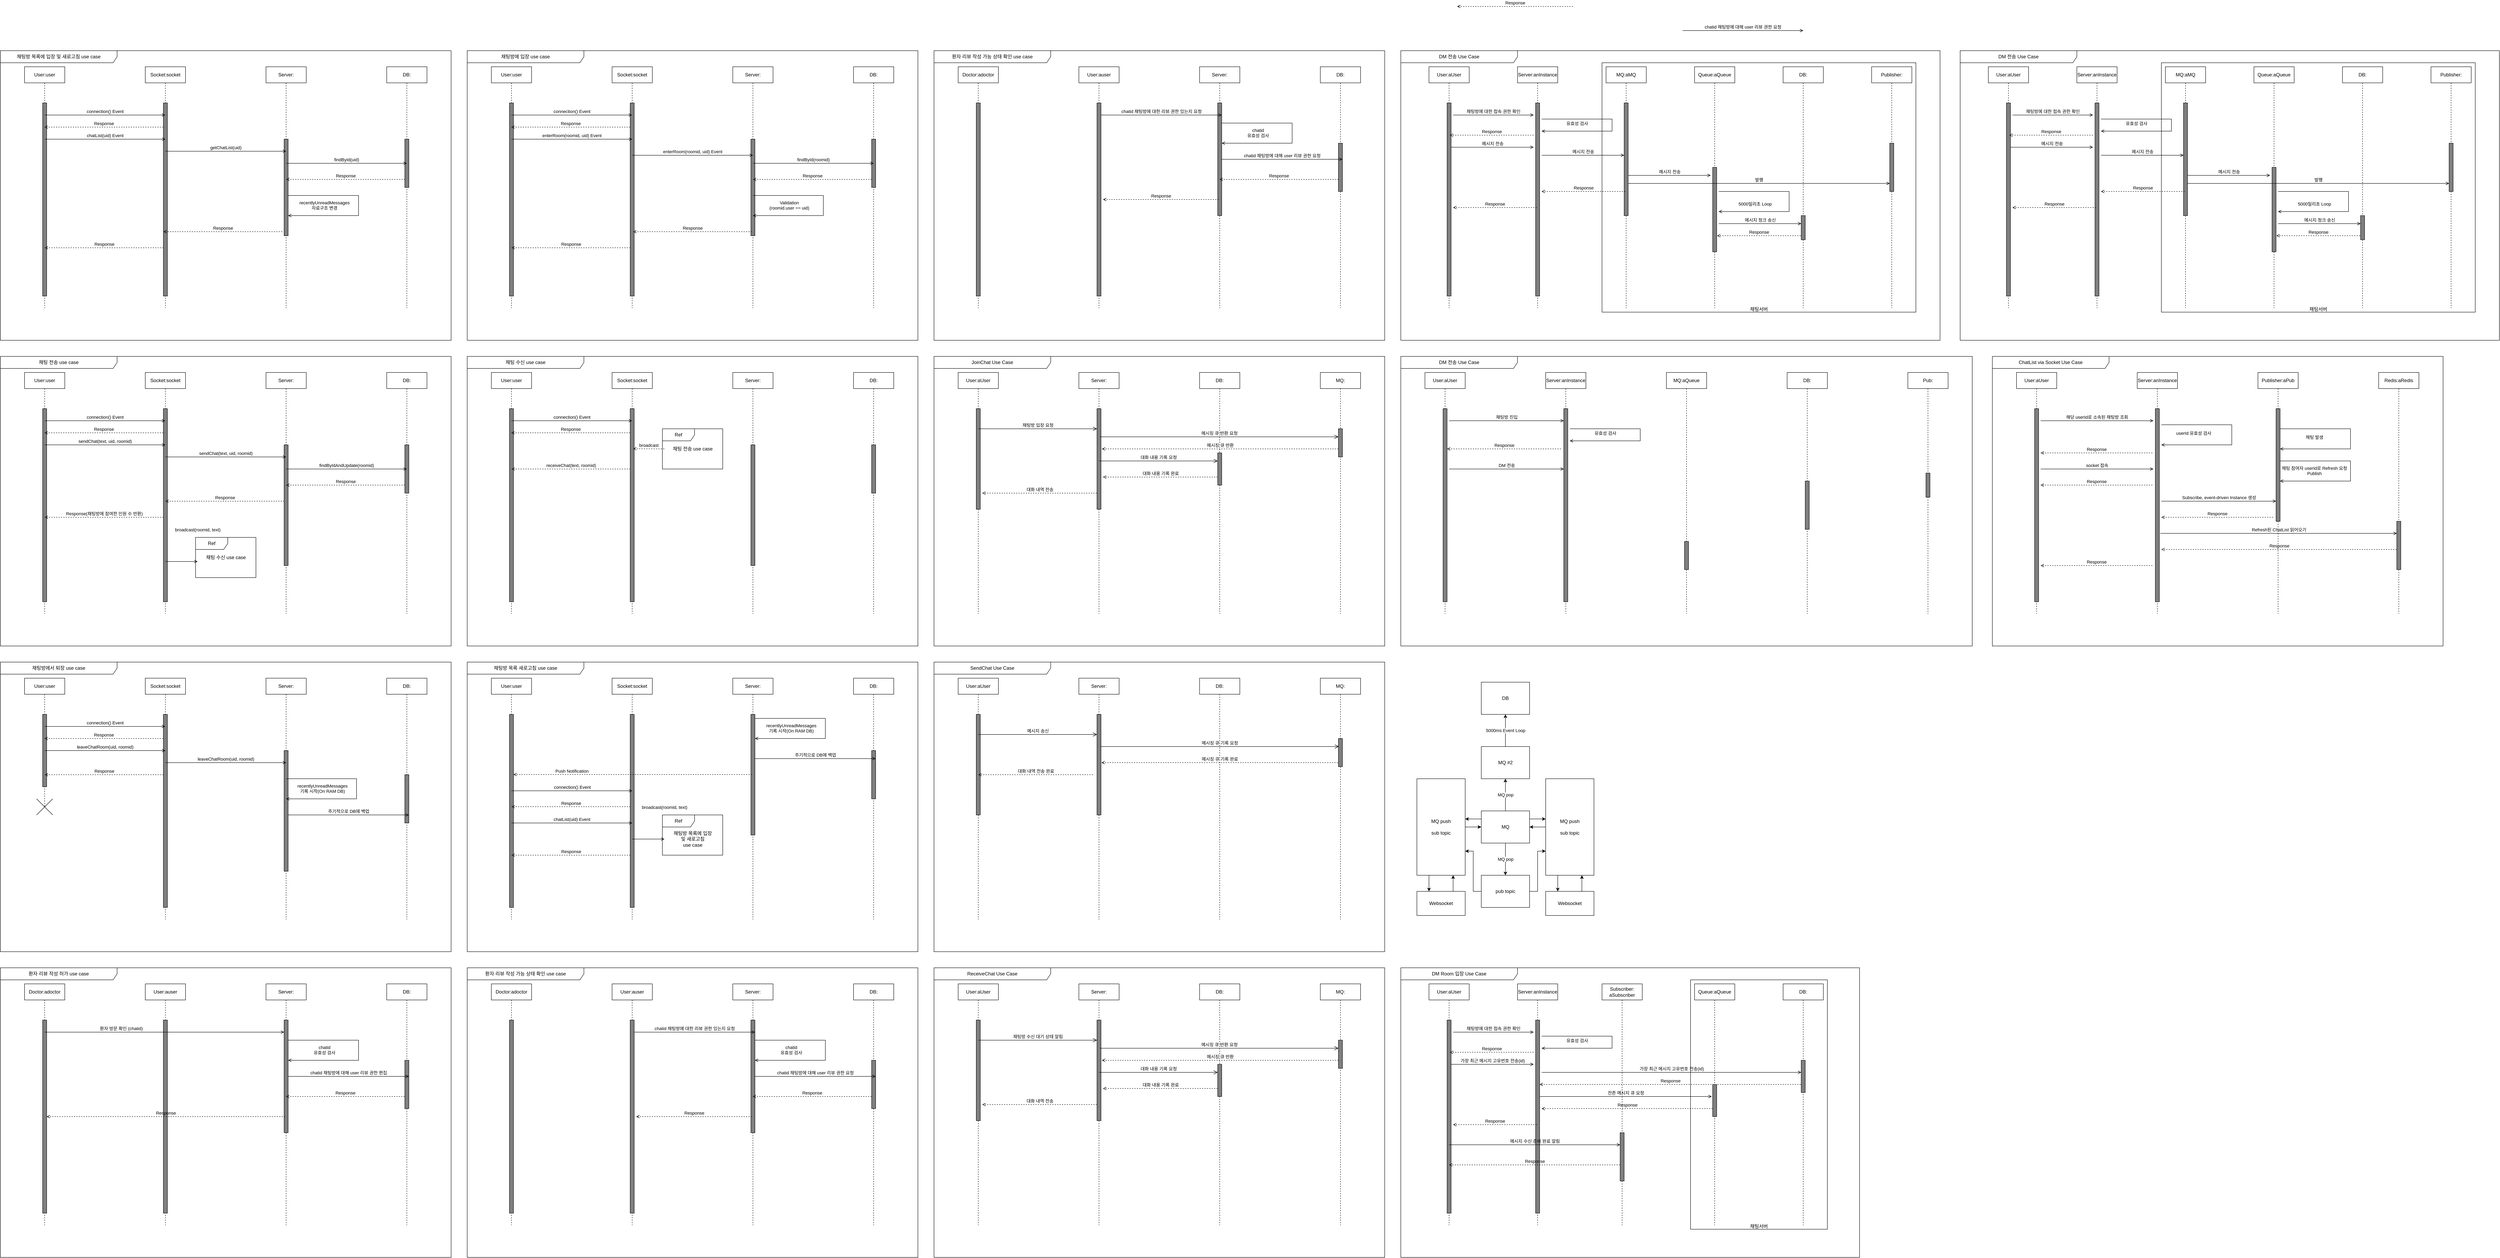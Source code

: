 <mxfile version="26.0.14">
  <diagram name="페이지-1" id="OTIgRREz1SAe0-DKxnem">
    <mxGraphModel dx="1232" dy="4397" grid="1" gridSize="10" guides="1" tooltips="1" connect="1" arrows="1" fold="1" page="1" pageScale="1" pageWidth="4681" pageHeight="3300" math="0" shadow="0">
      <root>
        <mxCell id="0" />
        <mxCell id="1" parent="0" />
        <mxCell id="dOEdLGesOkWZZGMcohFF-47" value="Pub:" style="shape=umlLifeline;perimeter=lifelinePerimeter;whiteSpace=wrap;html=1;container=1;dropTarget=0;collapsible=0;recursiveResize=0;outlineConnect=0;portConstraint=eastwest;newEdgeStyle={&quot;edgeStyle&quot;:&quot;elbowEdgeStyle&quot;,&quot;elbow&quot;:&quot;vertical&quot;,&quot;curved&quot;:0,&quot;rounded&quot;:0};" parent="1" vertex="1">
          <mxGeometry x="4780" y="840" width="100" height="600" as="geometry" />
        </mxCell>
        <mxCell id="dOEdLGesOkWZZGMcohFF-27" value="MQ:aQueue" style="shape=umlLifeline;perimeter=lifelinePerimeter;whiteSpace=wrap;html=1;container=1;dropTarget=0;collapsible=0;recursiveResize=0;outlineConnect=0;portConstraint=eastwest;newEdgeStyle={&quot;edgeStyle&quot;:&quot;elbowEdgeStyle&quot;,&quot;elbow&quot;:&quot;vertical&quot;,&quot;curved&quot;:0,&quot;rounded&quot;:0};" parent="1" vertex="1">
          <mxGeometry x="4180" y="840" width="100" height="600" as="geometry" />
        </mxCell>
        <mxCell id="dOEdLGesOkWZZGMcohFF-29" value="DM 전송 Use Case" style="shape=umlFrame;whiteSpace=wrap;html=1;pointerEvents=0;recursiveResize=0;container=1;collapsible=0;width=290;height=30;" parent="1" vertex="1">
          <mxGeometry x="3520" y="800" width="1420" height="720" as="geometry" />
        </mxCell>
        <mxCell id="dOEdLGesOkWZZGMcohFF-31" value="" style="html=1;points=[[0,0,0,0,5],[0,1,0,0,-5],[1,0,0,0,5],[1,1,0,0,-5]];perimeter=orthogonalPerimeter;outlineConnect=0;targetShapes=umlLifeline;portConstraint=eastwest;newEdgeStyle={&quot;curved&quot;:0,&quot;rounded&quot;:0};fillColor=#808080;" parent="dOEdLGesOkWZZGMcohFF-29" vertex="1">
          <mxGeometry x="705" y="460" width="10" height="70" as="geometry" />
        </mxCell>
        <mxCell id="dOEdLGesOkWZZGMcohFF-42" value="채팅방 진입" style="html=1;verticalAlign=bottom;labelBackgroundColor=none;endArrow=open;endFill=0;rounded=0;" parent="dOEdLGesOkWZZGMcohFF-29" target="dOEdLGesOkWZZGMcohFF-26" edge="1">
          <mxGeometry width="160" relative="1" as="geometry">
            <mxPoint x="120" y="160" as="sourcePoint" />
            <mxPoint x="320" y="160" as="targetPoint" />
            <mxPoint as="offset" />
          </mxGeometry>
        </mxCell>
        <mxCell id="dOEdLGesOkWZZGMcohFF-44" value="유효성 검사" style="html=1;verticalAlign=bottom;labelBackgroundColor=none;endArrow=open;endFill=0;rounded=0;" parent="dOEdLGesOkWZZGMcohFF-29" edge="1">
          <mxGeometry x="0.536" y="-10" width="160" relative="1" as="geometry">
            <mxPoint x="420" y="180" as="sourcePoint" />
            <mxPoint x="420" y="210" as="targetPoint" />
            <Array as="points">
              <mxPoint x="595" y="180" />
              <mxPoint x="595" y="210" />
            </Array>
            <mxPoint as="offset" />
          </mxGeometry>
        </mxCell>
        <mxCell id="dOEdLGesOkWZZGMcohFF-45" value="Response" style="html=1;verticalAlign=bottom;labelBackgroundColor=none;endArrow=open;endFill=0;dashed=1;rounded=0;" parent="dOEdLGesOkWZZGMcohFF-29" target="dOEdLGesOkWZZGMcohFF-24" edge="1">
          <mxGeometry width="160" relative="1" as="geometry">
            <mxPoint x="398" y="230" as="sourcePoint" />
            <mxPoint x="190" y="230" as="targetPoint" />
          </mxGeometry>
        </mxCell>
        <mxCell id="dOEdLGesOkWZZGMcohFF-46" value="DM 전송" style="html=1;verticalAlign=bottom;labelBackgroundColor=none;endArrow=open;endFill=0;rounded=0;" parent="dOEdLGesOkWZZGMcohFF-29" target="dOEdLGesOkWZZGMcohFF-26" edge="1">
          <mxGeometry width="160" relative="1" as="geometry">
            <mxPoint x="120" y="280" as="sourcePoint" />
            <mxPoint x="325" y="280" as="targetPoint" />
            <mxPoint as="offset" />
          </mxGeometry>
        </mxCell>
        <mxCell id="dOEdLGesOkWZZGMcohFF-48" value="" style="html=1;points=[[0,0,0,0,5],[0,1,0,0,-5],[1,0,0,0,5],[1,1,0,0,-5]];perimeter=orthogonalPerimeter;outlineConnect=0;targetShapes=umlLifeline;portConstraint=eastwest;newEdgeStyle={&quot;curved&quot;:0,&quot;rounded&quot;:0};fillColor=#808080;" parent="1" vertex="1">
          <mxGeometry x="4825" y="1090" width="10" height="60" as="geometry" />
        </mxCell>
        <mxCell id="MzUkzwH7Z7s86Nv9Jb5l-2" value="User:user" style="shape=umlLifeline;perimeter=lifelinePerimeter;whiteSpace=wrap;html=1;container=1;dropTarget=0;collapsible=0;recursiveResize=0;outlineConnect=0;portConstraint=eastwest;newEdgeStyle={&quot;edgeStyle&quot;:&quot;elbowEdgeStyle&quot;,&quot;elbow&quot;:&quot;vertical&quot;,&quot;curved&quot;:0,&quot;rounded&quot;:0};" parent="1" vertex="1">
          <mxGeometry x="100" y="80" width="100" height="600" as="geometry" />
        </mxCell>
        <mxCell id="MzUkzwH7Z7s86Nv9Jb5l-3" value="" style="html=1;points=[[0,0,0,0,5],[0,1,0,0,-5],[1,0,0,0,5],[1,1,0,0,-5]];perimeter=orthogonalPerimeter;outlineConnect=0;targetShapes=umlLifeline;portConstraint=eastwest;newEdgeStyle={&quot;curved&quot;:0,&quot;rounded&quot;:0};fillColor=#808080;" parent="MzUkzwH7Z7s86Nv9Jb5l-2" vertex="1">
          <mxGeometry x="45" y="90" width="10" height="480" as="geometry" />
        </mxCell>
        <mxCell id="MzUkzwH7Z7s86Nv9Jb5l-6" value="Socket:socket" style="shape=umlLifeline;perimeter=lifelinePerimeter;whiteSpace=wrap;html=1;container=1;dropTarget=0;collapsible=0;recursiveResize=0;outlineConnect=0;portConstraint=eastwest;newEdgeStyle={&quot;edgeStyle&quot;:&quot;elbowEdgeStyle&quot;,&quot;elbow&quot;:&quot;vertical&quot;,&quot;curved&quot;:0,&quot;rounded&quot;:0};" parent="1" vertex="1">
          <mxGeometry x="400" y="80" width="100" height="600" as="geometry" />
        </mxCell>
        <mxCell id="MzUkzwH7Z7s86Nv9Jb5l-7" value="" style="html=1;points=[[0,0,0,0,5],[0,1,0,0,-5],[1,0,0,0,5],[1,1,0,0,-5]];perimeter=orthogonalPerimeter;outlineConnect=0;targetShapes=umlLifeline;portConstraint=eastwest;newEdgeStyle={&quot;curved&quot;:0,&quot;rounded&quot;:0};fillColor=#808080;" parent="MzUkzwH7Z7s86Nv9Jb5l-6" vertex="1">
          <mxGeometry x="45" y="90" width="10" height="480" as="geometry" />
        </mxCell>
        <mxCell id="MzUkzwH7Z7s86Nv9Jb5l-8" value="Server:" style="shape=umlLifeline;perimeter=lifelinePerimeter;whiteSpace=wrap;html=1;container=1;dropTarget=0;collapsible=0;recursiveResize=0;outlineConnect=0;portConstraint=eastwest;newEdgeStyle={&quot;edgeStyle&quot;:&quot;elbowEdgeStyle&quot;,&quot;elbow&quot;:&quot;vertical&quot;,&quot;curved&quot;:0,&quot;rounded&quot;:0};" parent="1" vertex="1">
          <mxGeometry x="700" y="80" width="100" height="600" as="geometry" />
        </mxCell>
        <mxCell id="MzUkzwH7Z7s86Nv9Jb5l-9" value="" style="html=1;points=[[0,0,0,0,5],[0,1,0,0,-5],[1,0,0,0,5],[1,1,0,0,-5]];perimeter=orthogonalPerimeter;outlineConnect=0;targetShapes=umlLifeline;portConstraint=eastwest;newEdgeStyle={&quot;curved&quot;:0,&quot;rounded&quot;:0};fillColor=#808080;" parent="MzUkzwH7Z7s86Nv9Jb5l-8" vertex="1">
          <mxGeometry x="45" y="180" width="10" height="240" as="geometry" />
        </mxCell>
        <mxCell id="MzUkzwH7Z7s86Nv9Jb5l-10" value="DB:" style="shape=umlLifeline;perimeter=lifelinePerimeter;whiteSpace=wrap;html=1;container=1;dropTarget=0;collapsible=0;recursiveResize=0;outlineConnect=0;portConstraint=eastwest;newEdgeStyle={&quot;edgeStyle&quot;:&quot;elbowEdgeStyle&quot;,&quot;elbow&quot;:&quot;vertical&quot;,&quot;curved&quot;:0,&quot;rounded&quot;:0};" parent="1" vertex="1">
          <mxGeometry x="1000" y="80" width="100" height="600" as="geometry" />
        </mxCell>
        <mxCell id="MzUkzwH7Z7s86Nv9Jb5l-11" value="" style="html=1;points=[[0,0,0,0,5],[0,1,0,0,-5],[1,0,0,0,5],[1,1,0,0,-5]];perimeter=orthogonalPerimeter;outlineConnect=0;targetShapes=umlLifeline;portConstraint=eastwest;newEdgeStyle={&quot;curved&quot;:0,&quot;rounded&quot;:0};fillColor=#808080;" parent="MzUkzwH7Z7s86Nv9Jb5l-10" vertex="1">
          <mxGeometry x="45" y="180" width="10" height="120" as="geometry" />
        </mxCell>
        <mxCell id="MzUkzwH7Z7s86Nv9Jb5l-12" value="connection() Event" style="html=1;verticalAlign=bottom;labelBackgroundColor=none;endArrow=open;endFill=0;rounded=0;" parent="1" target="MzUkzwH7Z7s86Nv9Jb5l-6" edge="1">
          <mxGeometry x="0.002" width="160" relative="1" as="geometry">
            <mxPoint x="150" y="200" as="sourcePoint" />
            <mxPoint x="310" y="200" as="targetPoint" />
            <mxPoint as="offset" />
          </mxGeometry>
        </mxCell>
        <mxCell id="MzUkzwH7Z7s86Nv9Jb5l-13" value="Response" style="html=1;verticalAlign=bottom;labelBackgroundColor=none;endArrow=open;endFill=0;dashed=1;rounded=0;" parent="1" edge="1">
          <mxGeometry width="160" relative="1" as="geometry">
            <mxPoint x="445" y="230" as="sourcePoint" />
            <mxPoint x="149.5" y="230" as="targetPoint" />
          </mxGeometry>
        </mxCell>
        <mxCell id="MzUkzwH7Z7s86Nv9Jb5l-14" value="chatList(uid) Event" style="html=1;verticalAlign=bottom;labelBackgroundColor=none;endArrow=open;endFill=0;rounded=0;" parent="1" edge="1">
          <mxGeometry width="160" relative="1" as="geometry">
            <mxPoint x="150" y="260" as="sourcePoint" />
            <mxPoint x="450" y="260" as="targetPoint" />
          </mxGeometry>
        </mxCell>
        <mxCell id="MzUkzwH7Z7s86Nv9Jb5l-15" value="getChatList(uid)" style="html=1;verticalAlign=bottom;labelBackgroundColor=none;endArrow=open;endFill=0;rounded=0;" parent="1" edge="1">
          <mxGeometry width="160" relative="1" as="geometry">
            <mxPoint x="450" y="290" as="sourcePoint" />
            <mxPoint x="750" y="290" as="targetPoint" />
          </mxGeometry>
        </mxCell>
        <mxCell id="MzUkzwH7Z7s86Nv9Jb5l-16" value="findById(uid)" style="html=1;verticalAlign=bottom;labelBackgroundColor=none;endArrow=open;endFill=0;rounded=0;" parent="1" edge="1">
          <mxGeometry width="160" relative="1" as="geometry">
            <mxPoint x="750" y="320" as="sourcePoint" />
            <mxPoint x="1050" y="320" as="targetPoint" />
          </mxGeometry>
        </mxCell>
        <mxCell id="MzUkzwH7Z7s86Nv9Jb5l-17" value="Response" style="html=1;verticalAlign=bottom;labelBackgroundColor=none;endArrow=open;endFill=0;dashed=1;rounded=0;" parent="1" edge="1">
          <mxGeometry width="160" relative="1" as="geometry">
            <mxPoint x="1045.5" y="360" as="sourcePoint" />
            <mxPoint x="750" y="360" as="targetPoint" />
          </mxGeometry>
        </mxCell>
        <mxCell id="MzUkzwH7Z7s86Nv9Jb5l-20" value="채팅방 목록에 입장 및 새로고침 use case" style="shape=umlFrame;whiteSpace=wrap;html=1;pointerEvents=0;recursiveResize=0;container=1;collapsible=0;width=290;height=30;" parent="1" vertex="1">
          <mxGeometry x="40" y="40" width="1120" height="720" as="geometry" />
        </mxCell>
        <mxCell id="MzUkzwH7Z7s86Nv9Jb5l-128" value="recentlyUnreadMessages&lt;br&gt;자료구조 변경" style="html=1;verticalAlign=bottom;labelBackgroundColor=none;endArrow=open;endFill=0;rounded=0;" parent="MzUkzwH7Z7s86Nv9Jb5l-20" edge="1">
          <mxGeometry x="0.55" y="-10" width="160" relative="1" as="geometry">
            <mxPoint x="715" y="360" as="sourcePoint" />
            <mxPoint x="715" y="410" as="targetPoint" />
            <Array as="points">
              <mxPoint x="890" y="360" />
              <mxPoint x="890" y="410" />
            </Array>
            <mxPoint as="offset" />
          </mxGeometry>
        </mxCell>
        <mxCell id="MzUkzwH7Z7s86Nv9Jb5l-18" value="Response" style="html=1;verticalAlign=bottom;labelBackgroundColor=none;endArrow=open;endFill=0;dashed=1;rounded=0;" parent="MzUkzwH7Z7s86Nv9Jb5l-20" edge="1">
          <mxGeometry width="160" relative="1" as="geometry">
            <mxPoint x="700.5" y="450" as="sourcePoint" />
            <mxPoint x="405" y="450" as="targetPoint" />
          </mxGeometry>
        </mxCell>
        <mxCell id="MzUkzwH7Z7s86Nv9Jb5l-19" value="Response" style="html=1;verticalAlign=bottom;labelBackgroundColor=none;endArrow=open;endFill=0;dashed=1;rounded=0;" parent="MzUkzwH7Z7s86Nv9Jb5l-20" edge="1">
          <mxGeometry width="160" relative="1" as="geometry">
            <mxPoint x="405.5" y="490" as="sourcePoint" />
            <mxPoint x="110" y="490" as="targetPoint" />
          </mxGeometry>
        </mxCell>
        <mxCell id="MzUkzwH7Z7s86Nv9Jb5l-21" value="User:user" style="shape=umlLifeline;perimeter=lifelinePerimeter;whiteSpace=wrap;html=1;container=1;dropTarget=0;collapsible=0;recursiveResize=0;outlineConnect=0;portConstraint=eastwest;newEdgeStyle={&quot;edgeStyle&quot;:&quot;elbowEdgeStyle&quot;,&quot;elbow&quot;:&quot;vertical&quot;,&quot;curved&quot;:0,&quot;rounded&quot;:0};" parent="1" vertex="1">
          <mxGeometry x="1260" y="80" width="100" height="600" as="geometry" />
        </mxCell>
        <mxCell id="MzUkzwH7Z7s86Nv9Jb5l-22" value="" style="html=1;points=[[0,0,0,0,5],[0,1,0,0,-5],[1,0,0,0,5],[1,1,0,0,-5]];perimeter=orthogonalPerimeter;outlineConnect=0;targetShapes=umlLifeline;portConstraint=eastwest;newEdgeStyle={&quot;curved&quot;:0,&quot;rounded&quot;:0};fillColor=#808080;" parent="MzUkzwH7Z7s86Nv9Jb5l-21" vertex="1">
          <mxGeometry x="45" y="90" width="10" height="480" as="geometry" />
        </mxCell>
        <mxCell id="MzUkzwH7Z7s86Nv9Jb5l-23" value="Socket:socket" style="shape=umlLifeline;perimeter=lifelinePerimeter;whiteSpace=wrap;html=1;container=1;dropTarget=0;collapsible=0;recursiveResize=0;outlineConnect=0;portConstraint=eastwest;newEdgeStyle={&quot;edgeStyle&quot;:&quot;elbowEdgeStyle&quot;,&quot;elbow&quot;:&quot;vertical&quot;,&quot;curved&quot;:0,&quot;rounded&quot;:0};" parent="1" vertex="1">
          <mxGeometry x="1560" y="80" width="100" height="600" as="geometry" />
        </mxCell>
        <mxCell id="MzUkzwH7Z7s86Nv9Jb5l-24" value="" style="html=1;points=[[0,0,0,0,5],[0,1,0,0,-5],[1,0,0,0,5],[1,1,0,0,-5]];perimeter=orthogonalPerimeter;outlineConnect=0;targetShapes=umlLifeline;portConstraint=eastwest;newEdgeStyle={&quot;curved&quot;:0,&quot;rounded&quot;:0};fillColor=#808080;" parent="MzUkzwH7Z7s86Nv9Jb5l-23" vertex="1">
          <mxGeometry x="45" y="90" width="10" height="480" as="geometry" />
        </mxCell>
        <mxCell id="MzUkzwH7Z7s86Nv9Jb5l-25" value="Server:" style="shape=umlLifeline;perimeter=lifelinePerimeter;whiteSpace=wrap;html=1;container=1;dropTarget=0;collapsible=0;recursiveResize=0;outlineConnect=0;portConstraint=eastwest;newEdgeStyle={&quot;edgeStyle&quot;:&quot;elbowEdgeStyle&quot;,&quot;elbow&quot;:&quot;vertical&quot;,&quot;curved&quot;:0,&quot;rounded&quot;:0};" parent="1" vertex="1">
          <mxGeometry x="1860" y="80" width="100" height="600" as="geometry" />
        </mxCell>
        <mxCell id="MzUkzwH7Z7s86Nv9Jb5l-26" value="" style="html=1;points=[[0,0,0,0,5],[0,1,0,0,-5],[1,0,0,0,5],[1,1,0,0,-5]];perimeter=orthogonalPerimeter;outlineConnect=0;targetShapes=umlLifeline;portConstraint=eastwest;newEdgeStyle={&quot;curved&quot;:0,&quot;rounded&quot;:0};fillColor=#808080;" parent="MzUkzwH7Z7s86Nv9Jb5l-25" vertex="1">
          <mxGeometry x="45" y="180" width="10" height="240" as="geometry" />
        </mxCell>
        <mxCell id="MzUkzwH7Z7s86Nv9Jb5l-27" value="DB:" style="shape=umlLifeline;perimeter=lifelinePerimeter;whiteSpace=wrap;html=1;container=1;dropTarget=0;collapsible=0;recursiveResize=0;outlineConnect=0;portConstraint=eastwest;newEdgeStyle={&quot;edgeStyle&quot;:&quot;elbowEdgeStyle&quot;,&quot;elbow&quot;:&quot;vertical&quot;,&quot;curved&quot;:0,&quot;rounded&quot;:0};" parent="1" vertex="1">
          <mxGeometry x="2160" y="80" width="100" height="600" as="geometry" />
        </mxCell>
        <mxCell id="MzUkzwH7Z7s86Nv9Jb5l-28" value="" style="html=1;points=[[0,0,0,0,5],[0,1,0,0,-5],[1,0,0,0,5],[1,1,0,0,-5]];perimeter=orthogonalPerimeter;outlineConnect=0;targetShapes=umlLifeline;portConstraint=eastwest;newEdgeStyle={&quot;curved&quot;:0,&quot;rounded&quot;:0};fillColor=#808080;" parent="MzUkzwH7Z7s86Nv9Jb5l-27" vertex="1">
          <mxGeometry x="45" y="180" width="10" height="120" as="geometry" />
        </mxCell>
        <mxCell id="MzUkzwH7Z7s86Nv9Jb5l-29" value="connection() Event" style="html=1;verticalAlign=bottom;labelBackgroundColor=none;endArrow=open;endFill=0;rounded=0;" parent="1" target="MzUkzwH7Z7s86Nv9Jb5l-23" edge="1">
          <mxGeometry x="0.002" width="160" relative="1" as="geometry">
            <mxPoint x="1310" y="200" as="sourcePoint" />
            <mxPoint x="1470" y="200" as="targetPoint" />
            <mxPoint as="offset" />
          </mxGeometry>
        </mxCell>
        <mxCell id="MzUkzwH7Z7s86Nv9Jb5l-30" value="Response" style="html=1;verticalAlign=bottom;labelBackgroundColor=none;endArrow=open;endFill=0;dashed=1;rounded=0;" parent="1" edge="1">
          <mxGeometry width="160" relative="1" as="geometry">
            <mxPoint x="1605" y="230" as="sourcePoint" />
            <mxPoint x="1309.5" y="230" as="targetPoint" />
          </mxGeometry>
        </mxCell>
        <mxCell id="MzUkzwH7Z7s86Nv9Jb5l-31" value="enterRoom(roomid, uid) Event" style="html=1;verticalAlign=bottom;labelBackgroundColor=none;endArrow=open;endFill=0;rounded=0;" parent="1" edge="1">
          <mxGeometry width="160" relative="1" as="geometry">
            <mxPoint x="1310" y="260" as="sourcePoint" />
            <mxPoint x="1610" y="260" as="targetPoint" />
          </mxGeometry>
        </mxCell>
        <mxCell id="MzUkzwH7Z7s86Nv9Jb5l-33" value="findById(roomid)" style="html=1;verticalAlign=bottom;labelBackgroundColor=none;endArrow=open;endFill=0;rounded=0;" parent="1" edge="1">
          <mxGeometry width="160" relative="1" as="geometry">
            <mxPoint x="1910" y="320" as="sourcePoint" />
            <mxPoint x="2210" y="320" as="targetPoint" />
          </mxGeometry>
        </mxCell>
        <mxCell id="MzUkzwH7Z7s86Nv9Jb5l-34" value="Response" style="html=1;verticalAlign=bottom;labelBackgroundColor=none;endArrow=open;endFill=0;dashed=1;rounded=0;" parent="1" edge="1">
          <mxGeometry width="160" relative="1" as="geometry">
            <mxPoint x="2205.5" y="360" as="sourcePoint" />
            <mxPoint x="1910" y="360" as="targetPoint" />
          </mxGeometry>
        </mxCell>
        <mxCell id="MzUkzwH7Z7s86Nv9Jb5l-37" value="채팅방에 입장 use case" style="shape=umlFrame;whiteSpace=wrap;html=1;pointerEvents=0;recursiveResize=0;container=1;collapsible=0;width=290;height=30;" parent="1" vertex="1">
          <mxGeometry x="1200" y="40" width="1120" height="720" as="geometry" />
        </mxCell>
        <mxCell id="MzUkzwH7Z7s86Nv9Jb5l-38" value="enterRoom(roomid, uid) Event" style="html=1;verticalAlign=bottom;labelBackgroundColor=none;endArrow=open;endFill=0;rounded=0;" parent="MzUkzwH7Z7s86Nv9Jb5l-37" edge="1">
          <mxGeometry width="160" relative="1" as="geometry">
            <mxPoint x="410" y="260" as="sourcePoint" />
            <mxPoint x="710" y="260" as="targetPoint" />
          </mxGeometry>
        </mxCell>
        <mxCell id="MzUkzwH7Z7s86Nv9Jb5l-40" value="&lt;br&gt;Validation&lt;br&gt;(roomid.user == uid)" style="html=1;verticalAlign=bottom;labelBackgroundColor=none;endArrow=open;endFill=0;rounded=0;" parent="MzUkzwH7Z7s86Nv9Jb5l-37" edge="1">
          <mxGeometry x="0.55" y="-10" width="160" relative="1" as="geometry">
            <mxPoint x="710" y="360" as="sourcePoint" />
            <mxPoint x="710" y="410" as="targetPoint" />
            <Array as="points">
              <mxPoint x="885" y="360" />
              <mxPoint x="885" y="410" />
            </Array>
            <mxPoint as="offset" />
          </mxGeometry>
        </mxCell>
        <mxCell id="MzUkzwH7Z7s86Nv9Jb5l-36" value="Response" style="html=1;verticalAlign=bottom;labelBackgroundColor=none;endArrow=open;endFill=0;dashed=1;rounded=0;" parent="MzUkzwH7Z7s86Nv9Jb5l-37" edge="1">
          <mxGeometry width="160" relative="1" as="geometry">
            <mxPoint x="405.5" y="490" as="sourcePoint" />
            <mxPoint x="110" y="490" as="targetPoint" />
          </mxGeometry>
        </mxCell>
        <mxCell id="MzUkzwH7Z7s86Nv9Jb5l-35" value="Response" style="html=1;verticalAlign=bottom;labelBackgroundColor=none;endArrow=open;endFill=0;dashed=1;rounded=0;" parent="MzUkzwH7Z7s86Nv9Jb5l-37" edge="1">
          <mxGeometry width="160" relative="1" as="geometry">
            <mxPoint x="707.75" y="450" as="sourcePoint" />
            <mxPoint x="412.25" y="450" as="targetPoint" />
          </mxGeometry>
        </mxCell>
        <mxCell id="MzUkzwH7Z7s86Nv9Jb5l-41" value="User:user" style="shape=umlLifeline;perimeter=lifelinePerimeter;whiteSpace=wrap;html=1;container=1;dropTarget=0;collapsible=0;recursiveResize=0;outlineConnect=0;portConstraint=eastwest;newEdgeStyle={&quot;edgeStyle&quot;:&quot;elbowEdgeStyle&quot;,&quot;elbow&quot;:&quot;vertical&quot;,&quot;curved&quot;:0,&quot;rounded&quot;:0};" parent="1" vertex="1">
          <mxGeometry x="100" y="840" width="100" height="600" as="geometry" />
        </mxCell>
        <mxCell id="MzUkzwH7Z7s86Nv9Jb5l-42" value="" style="html=1;points=[[0,0,0,0,5],[0,1,0,0,-5],[1,0,0,0,5],[1,1,0,0,-5]];perimeter=orthogonalPerimeter;outlineConnect=0;targetShapes=umlLifeline;portConstraint=eastwest;newEdgeStyle={&quot;curved&quot;:0,&quot;rounded&quot;:0};fillColor=#808080;" parent="MzUkzwH7Z7s86Nv9Jb5l-41" vertex="1">
          <mxGeometry x="45" y="90" width="10" height="480" as="geometry" />
        </mxCell>
        <mxCell id="MzUkzwH7Z7s86Nv9Jb5l-43" value="Socket:socket" style="shape=umlLifeline;perimeter=lifelinePerimeter;whiteSpace=wrap;html=1;container=1;dropTarget=0;collapsible=0;recursiveResize=0;outlineConnect=0;portConstraint=eastwest;newEdgeStyle={&quot;edgeStyle&quot;:&quot;elbowEdgeStyle&quot;,&quot;elbow&quot;:&quot;vertical&quot;,&quot;curved&quot;:0,&quot;rounded&quot;:0};" parent="1" vertex="1">
          <mxGeometry x="400" y="840" width="100" height="600" as="geometry" />
        </mxCell>
        <mxCell id="MzUkzwH7Z7s86Nv9Jb5l-44" value="" style="html=1;points=[[0,0,0,0,5],[0,1,0,0,-5],[1,0,0,0,5],[1,1,0,0,-5]];perimeter=orthogonalPerimeter;outlineConnect=0;targetShapes=umlLifeline;portConstraint=eastwest;newEdgeStyle={&quot;curved&quot;:0,&quot;rounded&quot;:0};fillColor=#808080;" parent="MzUkzwH7Z7s86Nv9Jb5l-43" vertex="1">
          <mxGeometry x="45" y="90" width="10" height="480" as="geometry" />
        </mxCell>
        <mxCell id="MzUkzwH7Z7s86Nv9Jb5l-45" value="Server:" style="shape=umlLifeline;perimeter=lifelinePerimeter;whiteSpace=wrap;html=1;container=1;dropTarget=0;collapsible=0;recursiveResize=0;outlineConnect=0;portConstraint=eastwest;newEdgeStyle={&quot;edgeStyle&quot;:&quot;elbowEdgeStyle&quot;,&quot;elbow&quot;:&quot;vertical&quot;,&quot;curved&quot;:0,&quot;rounded&quot;:0};" parent="1" vertex="1">
          <mxGeometry x="700" y="840" width="100" height="600" as="geometry" />
        </mxCell>
        <mxCell id="MzUkzwH7Z7s86Nv9Jb5l-46" value="" style="html=1;points=[[0,0,0,0,5],[0,1,0,0,-5],[1,0,0,0,5],[1,1,0,0,-5]];perimeter=orthogonalPerimeter;outlineConnect=0;targetShapes=umlLifeline;portConstraint=eastwest;newEdgeStyle={&quot;curved&quot;:0,&quot;rounded&quot;:0};fillColor=#808080;" parent="MzUkzwH7Z7s86Nv9Jb5l-45" vertex="1">
          <mxGeometry x="45" y="180" width="10" height="300" as="geometry" />
        </mxCell>
        <mxCell id="MzUkzwH7Z7s86Nv9Jb5l-47" value="DB:" style="shape=umlLifeline;perimeter=lifelinePerimeter;whiteSpace=wrap;html=1;container=1;dropTarget=0;collapsible=0;recursiveResize=0;outlineConnect=0;portConstraint=eastwest;newEdgeStyle={&quot;edgeStyle&quot;:&quot;elbowEdgeStyle&quot;,&quot;elbow&quot;:&quot;vertical&quot;,&quot;curved&quot;:0,&quot;rounded&quot;:0};" parent="1" vertex="1">
          <mxGeometry x="1000" y="840" width="100" height="600" as="geometry" />
        </mxCell>
        <mxCell id="MzUkzwH7Z7s86Nv9Jb5l-48" value="" style="html=1;points=[[0,0,0,0,5],[0,1,0,0,-5],[1,0,0,0,5],[1,1,0,0,-5]];perimeter=orthogonalPerimeter;outlineConnect=0;targetShapes=umlLifeline;portConstraint=eastwest;newEdgeStyle={&quot;curved&quot;:0,&quot;rounded&quot;:0};fillColor=#808080;" parent="MzUkzwH7Z7s86Nv9Jb5l-47" vertex="1">
          <mxGeometry x="45" y="180" width="10" height="120" as="geometry" />
        </mxCell>
        <mxCell id="MzUkzwH7Z7s86Nv9Jb5l-49" value="connection() Event" style="html=1;verticalAlign=bottom;labelBackgroundColor=none;endArrow=open;endFill=0;rounded=0;" parent="1" target="MzUkzwH7Z7s86Nv9Jb5l-43" edge="1">
          <mxGeometry x="0.002" width="160" relative="1" as="geometry">
            <mxPoint x="150" y="960" as="sourcePoint" />
            <mxPoint x="310" y="960" as="targetPoint" />
            <mxPoint as="offset" />
          </mxGeometry>
        </mxCell>
        <mxCell id="MzUkzwH7Z7s86Nv9Jb5l-50" value="Response" style="html=1;verticalAlign=bottom;labelBackgroundColor=none;endArrow=open;endFill=0;dashed=1;rounded=0;" parent="1" edge="1">
          <mxGeometry width="160" relative="1" as="geometry">
            <mxPoint x="445" y="990" as="sourcePoint" />
            <mxPoint x="149.5" y="990" as="targetPoint" />
          </mxGeometry>
        </mxCell>
        <mxCell id="MzUkzwH7Z7s86Nv9Jb5l-51" value="sendChat(text, uid, roomid)" style="html=1;verticalAlign=bottom;labelBackgroundColor=none;endArrow=open;endFill=0;rounded=0;" parent="1" edge="1">
          <mxGeometry width="160" relative="1" as="geometry">
            <mxPoint x="150" y="1020" as="sourcePoint" />
            <mxPoint x="450" y="1020" as="targetPoint" />
          </mxGeometry>
        </mxCell>
        <mxCell id="MzUkzwH7Z7s86Nv9Jb5l-52" value="sendChat(text, uid, roomid)" style="html=1;verticalAlign=bottom;labelBackgroundColor=none;endArrow=open;endFill=0;rounded=0;" parent="1" edge="1">
          <mxGeometry width="160" relative="1" as="geometry">
            <mxPoint x="450" y="1050" as="sourcePoint" />
            <mxPoint x="750" y="1050" as="targetPoint" />
          </mxGeometry>
        </mxCell>
        <mxCell id="MzUkzwH7Z7s86Nv9Jb5l-53" value="findByIdAndUpdate(roomid)" style="html=1;verticalAlign=bottom;labelBackgroundColor=none;endArrow=open;endFill=0;rounded=0;" parent="1" edge="1">
          <mxGeometry width="160" relative="1" as="geometry">
            <mxPoint x="750" y="1080" as="sourcePoint" />
            <mxPoint x="1050" y="1080" as="targetPoint" />
          </mxGeometry>
        </mxCell>
        <mxCell id="MzUkzwH7Z7s86Nv9Jb5l-54" value="Response" style="html=1;verticalAlign=bottom;labelBackgroundColor=none;endArrow=open;endFill=0;dashed=1;rounded=0;" parent="1" edge="1">
          <mxGeometry width="160" relative="1" as="geometry">
            <mxPoint x="1045.5" y="1120" as="sourcePoint" />
            <mxPoint x="750" y="1120" as="targetPoint" />
          </mxGeometry>
        </mxCell>
        <mxCell id="MzUkzwH7Z7s86Nv9Jb5l-55" value="Response" style="html=1;verticalAlign=bottom;labelBackgroundColor=none;endArrow=open;endFill=0;dashed=1;rounded=0;" parent="1" edge="1">
          <mxGeometry width="160" relative="1" as="geometry">
            <mxPoint x="745.5" y="1160" as="sourcePoint" />
            <mxPoint x="450" y="1160" as="targetPoint" />
          </mxGeometry>
        </mxCell>
        <mxCell id="MzUkzwH7Z7s86Nv9Jb5l-56" value="Response(채팅방에 참여한 인원 수 반환)" style="html=1;verticalAlign=bottom;labelBackgroundColor=none;endArrow=open;endFill=0;dashed=1;rounded=0;" parent="1" edge="1">
          <mxGeometry width="160" relative="1" as="geometry">
            <mxPoint x="445.5" y="1200" as="sourcePoint" />
            <mxPoint x="150" y="1200" as="targetPoint" />
          </mxGeometry>
        </mxCell>
        <mxCell id="MzUkzwH7Z7s86Nv9Jb5l-57" value="채팅 전송 use case" style="shape=umlFrame;whiteSpace=wrap;html=1;pointerEvents=0;recursiveResize=0;container=1;collapsible=0;width=290;height=30;" parent="1" vertex="1">
          <mxGeometry x="40" y="800" width="1120" height="720" as="geometry" />
        </mxCell>
        <mxCell id="MzUkzwH7Z7s86Nv9Jb5l-58" value="Ref" style="shape=umlFrame;whiteSpace=wrap;html=1;pointerEvents=0;recursiveResize=0;container=1;collapsible=0;width=80;height=30;" parent="MzUkzwH7Z7s86Nv9Jb5l-57" vertex="1">
          <mxGeometry x="485" y="450" width="150" height="100" as="geometry" />
        </mxCell>
        <mxCell id="MzUkzwH7Z7s86Nv9Jb5l-59" value="채팅 수신 use case" style="text;html=1;align=center;verticalAlign=middle;resizable=0;points=[];autosize=1;strokeColor=none;fillColor=none;" parent="MzUkzwH7Z7s86Nv9Jb5l-58" vertex="1">
          <mxGeometry x="15" y="35" width="120" height="30" as="geometry" />
        </mxCell>
        <mxCell id="MzUkzwH7Z7s86Nv9Jb5l-61" value="broadcast(roomid, text)" style="html=1;verticalAlign=bottom;labelBackgroundColor=none;endArrow=open;endFill=0;rounded=0;entryX=0.033;entryY=0.6;entryDx=0;entryDy=0;entryPerimeter=0;" parent="MzUkzwH7Z7s86Nv9Jb5l-57" target="MzUkzwH7Z7s86Nv9Jb5l-58" edge="1">
          <mxGeometry x="1" y="70" width="160" relative="1" as="geometry">
            <mxPoint x="410" y="510" as="sourcePoint" />
            <mxPoint x="480" y="510" as="targetPoint" />
            <mxPoint as="offset" />
          </mxGeometry>
        </mxCell>
        <mxCell id="MzUkzwH7Z7s86Nv9Jb5l-62" value="User:user" style="shape=umlLifeline;perimeter=lifelinePerimeter;whiteSpace=wrap;html=1;container=1;dropTarget=0;collapsible=0;recursiveResize=0;outlineConnect=0;portConstraint=eastwest;newEdgeStyle={&quot;edgeStyle&quot;:&quot;elbowEdgeStyle&quot;,&quot;elbow&quot;:&quot;vertical&quot;,&quot;curved&quot;:0,&quot;rounded&quot;:0};" parent="1" vertex="1">
          <mxGeometry x="1260" y="840" width="100" height="600" as="geometry" />
        </mxCell>
        <mxCell id="MzUkzwH7Z7s86Nv9Jb5l-63" value="" style="html=1;points=[[0,0,0,0,5],[0,1,0,0,-5],[1,0,0,0,5],[1,1,0,0,-5]];perimeter=orthogonalPerimeter;outlineConnect=0;targetShapes=umlLifeline;portConstraint=eastwest;newEdgeStyle={&quot;curved&quot;:0,&quot;rounded&quot;:0};fillColor=#808080;" parent="MzUkzwH7Z7s86Nv9Jb5l-62" vertex="1">
          <mxGeometry x="45" y="90" width="10" height="480" as="geometry" />
        </mxCell>
        <mxCell id="MzUkzwH7Z7s86Nv9Jb5l-64" value="Socket:socket" style="shape=umlLifeline;perimeter=lifelinePerimeter;whiteSpace=wrap;html=1;container=1;dropTarget=0;collapsible=0;recursiveResize=0;outlineConnect=0;portConstraint=eastwest;newEdgeStyle={&quot;edgeStyle&quot;:&quot;elbowEdgeStyle&quot;,&quot;elbow&quot;:&quot;vertical&quot;,&quot;curved&quot;:0,&quot;rounded&quot;:0};" parent="1" vertex="1">
          <mxGeometry x="1560" y="840" width="100" height="600" as="geometry" />
        </mxCell>
        <mxCell id="MzUkzwH7Z7s86Nv9Jb5l-65" value="" style="html=1;points=[[0,0,0,0,5],[0,1,0,0,-5],[1,0,0,0,5],[1,1,0,0,-5]];perimeter=orthogonalPerimeter;outlineConnect=0;targetShapes=umlLifeline;portConstraint=eastwest;newEdgeStyle={&quot;curved&quot;:0,&quot;rounded&quot;:0};fillColor=#808080;" parent="MzUkzwH7Z7s86Nv9Jb5l-64" vertex="1">
          <mxGeometry x="45" y="90" width="10" height="480" as="geometry" />
        </mxCell>
        <mxCell id="MzUkzwH7Z7s86Nv9Jb5l-66" value="Server:" style="shape=umlLifeline;perimeter=lifelinePerimeter;whiteSpace=wrap;html=1;container=1;dropTarget=0;collapsible=0;recursiveResize=0;outlineConnect=0;portConstraint=eastwest;newEdgeStyle={&quot;edgeStyle&quot;:&quot;elbowEdgeStyle&quot;,&quot;elbow&quot;:&quot;vertical&quot;,&quot;curved&quot;:0,&quot;rounded&quot;:0};" parent="1" vertex="1">
          <mxGeometry x="1860" y="840" width="100" height="600" as="geometry" />
        </mxCell>
        <mxCell id="MzUkzwH7Z7s86Nv9Jb5l-67" value="" style="html=1;points=[[0,0,0,0,5],[0,1,0,0,-5],[1,0,0,0,5],[1,1,0,0,-5]];perimeter=orthogonalPerimeter;outlineConnect=0;targetShapes=umlLifeline;portConstraint=eastwest;newEdgeStyle={&quot;curved&quot;:0,&quot;rounded&quot;:0};fillColor=#808080;" parent="MzUkzwH7Z7s86Nv9Jb5l-66" vertex="1">
          <mxGeometry x="45" y="180" width="10" height="300" as="geometry" />
        </mxCell>
        <mxCell id="MzUkzwH7Z7s86Nv9Jb5l-68" value="DB:" style="shape=umlLifeline;perimeter=lifelinePerimeter;whiteSpace=wrap;html=1;container=1;dropTarget=0;collapsible=0;recursiveResize=0;outlineConnect=0;portConstraint=eastwest;newEdgeStyle={&quot;edgeStyle&quot;:&quot;elbowEdgeStyle&quot;,&quot;elbow&quot;:&quot;vertical&quot;,&quot;curved&quot;:0,&quot;rounded&quot;:0};" parent="1" vertex="1">
          <mxGeometry x="2160" y="840" width="100" height="600" as="geometry" />
        </mxCell>
        <mxCell id="MzUkzwH7Z7s86Nv9Jb5l-69" value="" style="html=1;points=[[0,0,0,0,5],[0,1,0,0,-5],[1,0,0,0,5],[1,1,0,0,-5]];perimeter=orthogonalPerimeter;outlineConnect=0;targetShapes=umlLifeline;portConstraint=eastwest;newEdgeStyle={&quot;curved&quot;:0,&quot;rounded&quot;:0};fillColor=#808080;" parent="MzUkzwH7Z7s86Nv9Jb5l-68" vertex="1">
          <mxGeometry x="45" y="180" width="10" height="120" as="geometry" />
        </mxCell>
        <mxCell id="MzUkzwH7Z7s86Nv9Jb5l-70" value="connection() Event" style="html=1;verticalAlign=bottom;labelBackgroundColor=none;endArrow=open;endFill=0;rounded=0;" parent="1" target="MzUkzwH7Z7s86Nv9Jb5l-64" edge="1">
          <mxGeometry x="0.002" width="160" relative="1" as="geometry">
            <mxPoint x="1310" y="960" as="sourcePoint" />
            <mxPoint x="1470" y="960" as="targetPoint" />
            <mxPoint as="offset" />
          </mxGeometry>
        </mxCell>
        <mxCell id="MzUkzwH7Z7s86Nv9Jb5l-71" value="Response" style="html=1;verticalAlign=bottom;labelBackgroundColor=none;endArrow=open;endFill=0;dashed=1;rounded=0;" parent="1" edge="1">
          <mxGeometry width="160" relative="1" as="geometry">
            <mxPoint x="1605" y="990" as="sourcePoint" />
            <mxPoint x="1309.5" y="990" as="targetPoint" />
          </mxGeometry>
        </mxCell>
        <mxCell id="MzUkzwH7Z7s86Nv9Jb5l-78" value="채팅 수신 use case" style="shape=umlFrame;whiteSpace=wrap;html=1;pointerEvents=0;recursiveResize=0;container=1;collapsible=0;width=290;height=30;" parent="1" vertex="1">
          <mxGeometry x="1200" y="800" width="1120" height="720" as="geometry" />
        </mxCell>
        <mxCell id="MzUkzwH7Z7s86Nv9Jb5l-79" value="Ref" style="shape=umlFrame;whiteSpace=wrap;html=1;pointerEvents=0;recursiveResize=0;container=1;collapsible=0;width=80;height=30;" parent="MzUkzwH7Z7s86Nv9Jb5l-78" vertex="1">
          <mxGeometry x="485" y="180" width="150" height="100" as="geometry" />
        </mxCell>
        <mxCell id="MzUkzwH7Z7s86Nv9Jb5l-80" value="채팅 전송 use case" style="text;html=1;align=center;verticalAlign=middle;resizable=0;points=[];autosize=1;strokeColor=none;fillColor=none;" parent="MzUkzwH7Z7s86Nv9Jb5l-79" vertex="1">
          <mxGeometry x="15" y="35" width="120" height="30" as="geometry" />
        </mxCell>
        <mxCell id="MzUkzwH7Z7s86Nv9Jb5l-82" value="broadcast" style="html=1;verticalAlign=bottom;labelBackgroundColor=none;endArrow=open;endFill=0;dashed=1;rounded=0;" parent="MzUkzwH7Z7s86Nv9Jb5l-79" edge="1">
          <mxGeometry width="160" relative="1" as="geometry">
            <mxPoint x="5" y="50" as="sourcePoint" />
            <mxPoint x="-72.75" y="49.5" as="targetPoint" />
          </mxGeometry>
        </mxCell>
        <mxCell id="MzUkzwH7Z7s86Nv9Jb5l-84" value="receiveChat(text, roomid)" style="html=1;verticalAlign=bottom;labelBackgroundColor=none;endArrow=open;endFill=0;dashed=1;rounded=0;" parent="MzUkzwH7Z7s86Nv9Jb5l-78" edge="1">
          <mxGeometry width="160" relative="1" as="geometry">
            <mxPoint x="405.5" y="280" as="sourcePoint" />
            <mxPoint x="110" y="280" as="targetPoint" />
          </mxGeometry>
        </mxCell>
        <mxCell id="MzUkzwH7Z7s86Nv9Jb5l-85" value="User:user" style="shape=umlLifeline;perimeter=lifelinePerimeter;whiteSpace=wrap;html=1;container=1;dropTarget=0;collapsible=0;recursiveResize=0;outlineConnect=0;portConstraint=eastwest;newEdgeStyle={&quot;edgeStyle&quot;:&quot;elbowEdgeStyle&quot;,&quot;elbow&quot;:&quot;vertical&quot;,&quot;curved&quot;:0,&quot;rounded&quot;:0};" parent="1" vertex="1">
          <mxGeometry x="100" y="1600" width="100" height="320" as="geometry" />
        </mxCell>
        <mxCell id="MzUkzwH7Z7s86Nv9Jb5l-86" value="" style="html=1;points=[[0,0,0,0,5],[0,1,0,0,-5],[1,0,0,0,5],[1,1,0,0,-5]];perimeter=orthogonalPerimeter;outlineConnect=0;targetShapes=umlLifeline;portConstraint=eastwest;newEdgeStyle={&quot;curved&quot;:0,&quot;rounded&quot;:0};fillColor=#808080;" parent="MzUkzwH7Z7s86Nv9Jb5l-85" vertex="1">
          <mxGeometry x="45" y="90" width="10" height="180" as="geometry" />
        </mxCell>
        <mxCell id="MzUkzwH7Z7s86Nv9Jb5l-87" value="Socket:socket" style="shape=umlLifeline;perimeter=lifelinePerimeter;whiteSpace=wrap;html=1;container=1;dropTarget=0;collapsible=0;recursiveResize=0;outlineConnect=0;portConstraint=eastwest;newEdgeStyle={&quot;edgeStyle&quot;:&quot;elbowEdgeStyle&quot;,&quot;elbow&quot;:&quot;vertical&quot;,&quot;curved&quot;:0,&quot;rounded&quot;:0};" parent="1" vertex="1">
          <mxGeometry x="400" y="1600" width="100" height="600" as="geometry" />
        </mxCell>
        <mxCell id="MzUkzwH7Z7s86Nv9Jb5l-88" value="" style="html=1;points=[[0,0,0,0,5],[0,1,0,0,-5],[1,0,0,0,5],[1,1,0,0,-5]];perimeter=orthogonalPerimeter;outlineConnect=0;targetShapes=umlLifeline;portConstraint=eastwest;newEdgeStyle={&quot;curved&quot;:0,&quot;rounded&quot;:0};fillColor=#808080;" parent="MzUkzwH7Z7s86Nv9Jb5l-87" vertex="1">
          <mxGeometry x="45" y="90" width="10" height="480" as="geometry" />
        </mxCell>
        <mxCell id="MzUkzwH7Z7s86Nv9Jb5l-89" value="Server:" style="shape=umlLifeline;perimeter=lifelinePerimeter;whiteSpace=wrap;html=1;container=1;dropTarget=0;collapsible=0;recursiveResize=0;outlineConnect=0;portConstraint=eastwest;newEdgeStyle={&quot;edgeStyle&quot;:&quot;elbowEdgeStyle&quot;,&quot;elbow&quot;:&quot;vertical&quot;,&quot;curved&quot;:0,&quot;rounded&quot;:0};" parent="1" vertex="1">
          <mxGeometry x="700" y="1600" width="100" height="600" as="geometry" />
        </mxCell>
        <mxCell id="MzUkzwH7Z7s86Nv9Jb5l-90" value="" style="html=1;points=[[0,0,0,0,5],[0,1,0,0,-5],[1,0,0,0,5],[1,1,0,0,-5]];perimeter=orthogonalPerimeter;outlineConnect=0;targetShapes=umlLifeline;portConstraint=eastwest;newEdgeStyle={&quot;curved&quot;:0,&quot;rounded&quot;:0};fillColor=#808080;" parent="MzUkzwH7Z7s86Nv9Jb5l-89" vertex="1">
          <mxGeometry x="45" y="180" width="10" height="300" as="geometry" />
        </mxCell>
        <mxCell id="MzUkzwH7Z7s86Nv9Jb5l-91" value="DB:" style="shape=umlLifeline;perimeter=lifelinePerimeter;whiteSpace=wrap;html=1;container=1;dropTarget=0;collapsible=0;recursiveResize=0;outlineConnect=0;portConstraint=eastwest;newEdgeStyle={&quot;edgeStyle&quot;:&quot;elbowEdgeStyle&quot;,&quot;elbow&quot;:&quot;vertical&quot;,&quot;curved&quot;:0,&quot;rounded&quot;:0};" parent="1" vertex="1">
          <mxGeometry x="1000" y="1600" width="100" height="600" as="geometry" />
        </mxCell>
        <mxCell id="MzUkzwH7Z7s86Nv9Jb5l-93" value="connection() Event" style="html=1;verticalAlign=bottom;labelBackgroundColor=none;endArrow=open;endFill=0;rounded=0;" parent="1" target="MzUkzwH7Z7s86Nv9Jb5l-87" edge="1">
          <mxGeometry x="0.002" width="160" relative="1" as="geometry">
            <mxPoint x="150" y="1720" as="sourcePoint" />
            <mxPoint x="310" y="1720" as="targetPoint" />
            <mxPoint as="offset" />
          </mxGeometry>
        </mxCell>
        <mxCell id="MzUkzwH7Z7s86Nv9Jb5l-94" value="Response" style="html=1;verticalAlign=bottom;labelBackgroundColor=none;endArrow=open;endFill=0;dashed=1;rounded=0;" parent="1" edge="1">
          <mxGeometry width="160" relative="1" as="geometry">
            <mxPoint x="445" y="1750" as="sourcePoint" />
            <mxPoint x="149.5" y="1750" as="targetPoint" />
          </mxGeometry>
        </mxCell>
        <mxCell id="MzUkzwH7Z7s86Nv9Jb5l-95" value="leaveChatRoom(uid, roomid)" style="html=1;verticalAlign=bottom;labelBackgroundColor=none;endArrow=open;endFill=0;rounded=0;" parent="1" edge="1">
          <mxGeometry width="160" relative="1" as="geometry">
            <mxPoint x="150" y="1780" as="sourcePoint" />
            <mxPoint x="450" y="1780" as="targetPoint" />
          </mxGeometry>
        </mxCell>
        <mxCell id="MzUkzwH7Z7s86Nv9Jb5l-96" value="leaveChatRoom(uid, roomid)" style="html=1;verticalAlign=bottom;labelBackgroundColor=none;endArrow=open;endFill=0;rounded=0;" parent="1" edge="1">
          <mxGeometry width="160" relative="1" as="geometry">
            <mxPoint x="450" y="1810" as="sourcePoint" />
            <mxPoint x="750" y="1810" as="targetPoint" />
            <mxPoint as="offset" />
          </mxGeometry>
        </mxCell>
        <mxCell id="MzUkzwH7Z7s86Nv9Jb5l-101" value="채팅방에서 퇴장 use case" style="shape=umlFrame;whiteSpace=wrap;html=1;pointerEvents=0;recursiveResize=0;container=1;collapsible=0;width=290;height=30;" parent="1" vertex="1">
          <mxGeometry x="40" y="1560" width="1120" height="720" as="geometry" />
        </mxCell>
        <mxCell id="MzUkzwH7Z7s86Nv9Jb5l-100" value="Response" style="html=1;verticalAlign=bottom;labelBackgroundColor=none;endArrow=open;endFill=0;dashed=1;rounded=0;" parent="MzUkzwH7Z7s86Nv9Jb5l-101" edge="1">
          <mxGeometry width="160" relative="1" as="geometry">
            <mxPoint x="405.5" y="280" as="sourcePoint" />
            <mxPoint x="110" y="280" as="targetPoint" />
          </mxGeometry>
        </mxCell>
        <mxCell id="MzUkzwH7Z7s86Nv9Jb5l-122" value="" style="shape=umlDestroy;dashed=0;targetShapes=umlLifeline;" parent="MzUkzwH7Z7s86Nv9Jb5l-101" vertex="1">
          <mxGeometry x="90" y="340" width="40" height="40" as="geometry" />
        </mxCell>
        <mxCell id="MzUkzwH7Z7s86Nv9Jb5l-124" value="recentlyUnreadMessages&lt;br&gt;기록 시작(On RAM DB)" style="html=1;verticalAlign=bottom;labelBackgroundColor=none;endArrow=open;endFill=0;rounded=0;" parent="MzUkzwH7Z7s86Nv9Jb5l-101" edge="1">
          <mxGeometry x="0.55" y="-10" width="160" relative="1" as="geometry">
            <mxPoint x="710" y="290" as="sourcePoint" />
            <mxPoint x="710" y="340" as="targetPoint" />
            <Array as="points">
              <mxPoint x="885" y="290" />
              <mxPoint x="885" y="340" />
            </Array>
            <mxPoint as="offset" />
          </mxGeometry>
        </mxCell>
        <mxCell id="MzUkzwH7Z7s86Nv9Jb5l-92" value="" style="html=1;points=[[0,0,0,0,5],[0,1,0,0,-5],[1,0,0,0,5],[1,1,0,0,-5]];perimeter=orthogonalPerimeter;outlineConnect=0;targetShapes=umlLifeline;portConstraint=eastwest;newEdgeStyle={&quot;curved&quot;:0,&quot;rounded&quot;:0};fillColor=#808080;" parent="MzUkzwH7Z7s86Nv9Jb5l-101" vertex="1">
          <mxGeometry x="1005" y="280" width="10" height="120" as="geometry" />
        </mxCell>
        <mxCell id="MzUkzwH7Z7s86Nv9Jb5l-125" value="주기적으로 DB에 백업" style="html=1;verticalAlign=bottom;labelBackgroundColor=none;endArrow=open;endFill=0;rounded=0;" parent="MzUkzwH7Z7s86Nv9Jb5l-101" edge="1">
          <mxGeometry width="160" relative="1" as="geometry">
            <mxPoint x="715" y="380" as="sourcePoint" />
            <mxPoint x="1015" y="380" as="targetPoint" />
            <mxPoint as="offset" />
          </mxGeometry>
        </mxCell>
        <mxCell id="MzUkzwH7Z7s86Nv9Jb5l-105" value="User:user" style="shape=umlLifeline;perimeter=lifelinePerimeter;whiteSpace=wrap;html=1;container=1;dropTarget=0;collapsible=0;recursiveResize=0;outlineConnect=0;portConstraint=eastwest;newEdgeStyle={&quot;edgeStyle&quot;:&quot;elbowEdgeStyle&quot;,&quot;elbow&quot;:&quot;vertical&quot;,&quot;curved&quot;:0,&quot;rounded&quot;:0};" parent="1" vertex="1">
          <mxGeometry x="1260" y="1600" width="100" height="600" as="geometry" />
        </mxCell>
        <mxCell id="MzUkzwH7Z7s86Nv9Jb5l-106" value="" style="html=1;points=[[0,0,0,0,5],[0,1,0,0,-5],[1,0,0,0,5],[1,1,0,0,-5]];perimeter=orthogonalPerimeter;outlineConnect=0;targetShapes=umlLifeline;portConstraint=eastwest;newEdgeStyle={&quot;curved&quot;:0,&quot;rounded&quot;:0};fillColor=#808080;" parent="MzUkzwH7Z7s86Nv9Jb5l-105" vertex="1">
          <mxGeometry x="45" y="90" width="10" height="480" as="geometry" />
        </mxCell>
        <mxCell id="MzUkzwH7Z7s86Nv9Jb5l-107" value="Socket:socket" style="shape=umlLifeline;perimeter=lifelinePerimeter;whiteSpace=wrap;html=1;container=1;dropTarget=0;collapsible=0;recursiveResize=0;outlineConnect=0;portConstraint=eastwest;newEdgeStyle={&quot;edgeStyle&quot;:&quot;elbowEdgeStyle&quot;,&quot;elbow&quot;:&quot;vertical&quot;,&quot;curved&quot;:0,&quot;rounded&quot;:0};" parent="1" vertex="1">
          <mxGeometry x="1560" y="1600" width="100" height="600" as="geometry" />
        </mxCell>
        <mxCell id="MzUkzwH7Z7s86Nv9Jb5l-108" value="" style="html=1;points=[[0,0,0,0,5],[0,1,0,0,-5],[1,0,0,0,5],[1,1,0,0,-5]];perimeter=orthogonalPerimeter;outlineConnect=0;targetShapes=umlLifeline;portConstraint=eastwest;newEdgeStyle={&quot;curved&quot;:0,&quot;rounded&quot;:0};fillColor=#808080;" parent="MzUkzwH7Z7s86Nv9Jb5l-107" vertex="1">
          <mxGeometry x="45" y="90" width="10" height="480" as="geometry" />
        </mxCell>
        <mxCell id="MzUkzwH7Z7s86Nv9Jb5l-109" value="Server:" style="shape=umlLifeline;perimeter=lifelinePerimeter;whiteSpace=wrap;html=1;container=1;dropTarget=0;collapsible=0;recursiveResize=0;outlineConnect=0;portConstraint=eastwest;newEdgeStyle={&quot;edgeStyle&quot;:&quot;elbowEdgeStyle&quot;,&quot;elbow&quot;:&quot;vertical&quot;,&quot;curved&quot;:0,&quot;rounded&quot;:0};" parent="1" vertex="1">
          <mxGeometry x="1860" y="1600" width="100" height="600" as="geometry" />
        </mxCell>
        <mxCell id="MzUkzwH7Z7s86Nv9Jb5l-111" value="DB:" style="shape=umlLifeline;perimeter=lifelinePerimeter;whiteSpace=wrap;html=1;container=1;dropTarget=0;collapsible=0;recursiveResize=0;outlineConnect=0;portConstraint=eastwest;newEdgeStyle={&quot;edgeStyle&quot;:&quot;elbowEdgeStyle&quot;,&quot;elbow&quot;:&quot;vertical&quot;,&quot;curved&quot;:0,&quot;rounded&quot;:0};" parent="1" vertex="1">
          <mxGeometry x="2160" y="1600" width="100" height="600" as="geometry" />
        </mxCell>
        <mxCell id="MzUkzwH7Z7s86Nv9Jb5l-112" value="" style="html=1;points=[[0,0,0,0,5],[0,1,0,0,-5],[1,0,0,0,5],[1,1,0,0,-5]];perimeter=orthogonalPerimeter;outlineConnect=0;targetShapes=umlLifeline;portConstraint=eastwest;newEdgeStyle={&quot;curved&quot;:0,&quot;rounded&quot;:0};fillColor=#808080;" parent="MzUkzwH7Z7s86Nv9Jb5l-111" vertex="1">
          <mxGeometry x="45" y="180" width="10" height="120" as="geometry" />
        </mxCell>
        <mxCell id="MzUkzwH7Z7s86Nv9Jb5l-116" value="채팅방 목록 새로고침 use case" style="shape=umlFrame;whiteSpace=wrap;html=1;pointerEvents=0;recursiveResize=0;container=1;collapsible=0;width=290;height=30;" parent="1" vertex="1">
          <mxGeometry x="1200" y="1560" width="1120" height="720" as="geometry" />
        </mxCell>
        <mxCell id="MzUkzwH7Z7s86Nv9Jb5l-110" value="" style="html=1;points=[[0,0,0,0,5],[0,1,0,0,-5],[1,0,0,0,5],[1,1,0,0,-5]];perimeter=orthogonalPerimeter;outlineConnect=0;targetShapes=umlLifeline;portConstraint=eastwest;newEdgeStyle={&quot;curved&quot;:0,&quot;rounded&quot;:0};fillColor=#808080;" parent="MzUkzwH7Z7s86Nv9Jb5l-116" vertex="1">
          <mxGeometry x="705" y="130" width="10" height="300" as="geometry" />
        </mxCell>
        <mxCell id="MzUkzwH7Z7s86Nv9Jb5l-129" value="recentlyUnreadMessages&lt;br&gt;기록 시작(On RAM DB)" style="html=1;verticalAlign=bottom;labelBackgroundColor=none;endArrow=open;endFill=0;rounded=0;" parent="MzUkzwH7Z7s86Nv9Jb5l-116" edge="1">
          <mxGeometry x="0.55" y="-10" width="160" relative="1" as="geometry">
            <mxPoint x="715" y="140" as="sourcePoint" />
            <mxPoint x="715" y="190" as="targetPoint" />
            <Array as="points">
              <mxPoint x="890" y="140" />
              <mxPoint x="890" y="190" />
            </Array>
            <mxPoint as="offset" />
          </mxGeometry>
        </mxCell>
        <mxCell id="MzUkzwH7Z7s86Nv9Jb5l-130" value="주기적으로 DB에 백업" style="html=1;verticalAlign=bottom;labelBackgroundColor=none;endArrow=open;endFill=0;rounded=0;" parent="MzUkzwH7Z7s86Nv9Jb5l-116" edge="1">
          <mxGeometry width="160" relative="1" as="geometry">
            <mxPoint x="715" y="240" as="sourcePoint" />
            <mxPoint x="1015" y="240" as="targetPoint" />
            <mxPoint as="offset" />
          </mxGeometry>
        </mxCell>
        <mxCell id="MzUkzwH7Z7s86Nv9Jb5l-131" value="Push Notification" style="html=1;verticalAlign=bottom;labelBackgroundColor=none;endArrow=open;endFill=0;dashed=1;rounded=0;" parent="MzUkzwH7Z7s86Nv9Jb5l-116" target="MzUkzwH7Z7s86Nv9Jb5l-106" edge="1">
          <mxGeometry x="0.511" width="160" relative="1" as="geometry">
            <mxPoint x="707.75" y="279.5" as="sourcePoint" />
            <mxPoint x="412.25" y="279.5" as="targetPoint" />
            <mxPoint as="offset" />
          </mxGeometry>
        </mxCell>
        <mxCell id="MzUkzwH7Z7s86Nv9Jb5l-132" value="connection() Event" style="html=1;verticalAlign=bottom;labelBackgroundColor=none;endArrow=open;endFill=0;rounded=0;" parent="MzUkzwH7Z7s86Nv9Jb5l-116" edge="1">
          <mxGeometry x="0.002" width="160" relative="1" as="geometry">
            <mxPoint x="110" y="320" as="sourcePoint" />
            <mxPoint x="410" y="320" as="targetPoint" />
            <mxPoint as="offset" />
          </mxGeometry>
        </mxCell>
        <mxCell id="MzUkzwH7Z7s86Nv9Jb5l-133" value="Response" style="html=1;verticalAlign=bottom;labelBackgroundColor=none;endArrow=open;endFill=0;dashed=1;rounded=0;" parent="MzUkzwH7Z7s86Nv9Jb5l-116" edge="1">
          <mxGeometry width="160" relative="1" as="geometry">
            <mxPoint x="405.5" y="359.5" as="sourcePoint" />
            <mxPoint x="110" y="359.5" as="targetPoint" />
          </mxGeometry>
        </mxCell>
        <mxCell id="MzUkzwH7Z7s86Nv9Jb5l-134" value="chatList(uid) Event" style="html=1;verticalAlign=bottom;labelBackgroundColor=none;endArrow=open;endFill=0;rounded=0;" parent="MzUkzwH7Z7s86Nv9Jb5l-116" edge="1">
          <mxGeometry width="160" relative="1" as="geometry">
            <mxPoint x="110" y="400" as="sourcePoint" />
            <mxPoint x="410" y="400" as="targetPoint" />
          </mxGeometry>
        </mxCell>
        <mxCell id="MzUkzwH7Z7s86Nv9Jb5l-135" value="Ref" style="shape=umlFrame;whiteSpace=wrap;html=1;pointerEvents=0;recursiveResize=0;container=1;collapsible=0;width=80;height=30;" parent="MzUkzwH7Z7s86Nv9Jb5l-116" vertex="1">
          <mxGeometry x="485" y="380" width="150" height="100" as="geometry" />
        </mxCell>
        <mxCell id="MzUkzwH7Z7s86Nv9Jb5l-136" value="채팅방 목록에 입장&lt;br&gt;및 새로고침&lt;br&gt;use case" style="text;html=1;align=center;verticalAlign=middle;resizable=0;points=[];autosize=1;strokeColor=none;fillColor=none;" parent="MzUkzwH7Z7s86Nv9Jb5l-135" vertex="1">
          <mxGeometry x="15" y="30" width="120" height="60" as="geometry" />
        </mxCell>
        <mxCell id="MzUkzwH7Z7s86Nv9Jb5l-137" value="broadcast(roomid, text)" style="html=1;verticalAlign=bottom;labelBackgroundColor=none;endArrow=open;endFill=0;rounded=0;entryX=0.033;entryY=0.6;entryDx=0;entryDy=0;entryPerimeter=0;" parent="MzUkzwH7Z7s86Nv9Jb5l-116" target="MzUkzwH7Z7s86Nv9Jb5l-135" edge="1">
          <mxGeometry x="1" y="70" width="160" relative="1" as="geometry">
            <mxPoint x="410" y="440" as="sourcePoint" />
            <mxPoint x="480" y="440" as="targetPoint" />
            <mxPoint as="offset" />
          </mxGeometry>
        </mxCell>
        <mxCell id="MzUkzwH7Z7s86Nv9Jb5l-138" value="Response" style="html=1;verticalAlign=bottom;labelBackgroundColor=none;endArrow=open;endFill=0;dashed=1;rounded=0;" parent="MzUkzwH7Z7s86Nv9Jb5l-116" edge="1">
          <mxGeometry width="160" relative="1" as="geometry">
            <mxPoint x="405.5" y="480" as="sourcePoint" />
            <mxPoint x="110" y="480" as="targetPoint" />
          </mxGeometry>
        </mxCell>
        <mxCell id="ZicjYKxQDIGUz3Ac8g5z-1" value="Doctor:adoctor" style="shape=umlLifeline;perimeter=lifelinePerimeter;whiteSpace=wrap;html=1;container=1;dropTarget=0;collapsible=0;recursiveResize=0;outlineConnect=0;portConstraint=eastwest;newEdgeStyle={&quot;edgeStyle&quot;:&quot;elbowEdgeStyle&quot;,&quot;elbow&quot;:&quot;vertical&quot;,&quot;curved&quot;:0,&quot;rounded&quot;:0};" parent="1" vertex="1">
          <mxGeometry x="100" y="2360" width="100" height="600" as="geometry" />
        </mxCell>
        <mxCell id="ZicjYKxQDIGUz3Ac8g5z-2" value="" style="html=1;points=[[0,0,0,0,5],[0,1,0,0,-5],[1,0,0,0,5],[1,1,0,0,-5]];perimeter=orthogonalPerimeter;outlineConnect=0;targetShapes=umlLifeline;portConstraint=eastwest;newEdgeStyle={&quot;curved&quot;:0,&quot;rounded&quot;:0};fillColor=#808080;" parent="ZicjYKxQDIGUz3Ac8g5z-1" vertex="1">
          <mxGeometry x="45" y="90" width="10" height="480" as="geometry" />
        </mxCell>
        <mxCell id="ZicjYKxQDIGUz3Ac8g5z-3" value="User:auser" style="shape=umlLifeline;perimeter=lifelinePerimeter;whiteSpace=wrap;html=1;container=1;dropTarget=0;collapsible=0;recursiveResize=0;outlineConnect=0;portConstraint=eastwest;newEdgeStyle={&quot;edgeStyle&quot;:&quot;elbowEdgeStyle&quot;,&quot;elbow&quot;:&quot;vertical&quot;,&quot;curved&quot;:0,&quot;rounded&quot;:0};" parent="1" vertex="1">
          <mxGeometry x="400" y="2360" width="100" height="600" as="geometry" />
        </mxCell>
        <mxCell id="ZicjYKxQDIGUz3Ac8g5z-4" value="" style="html=1;points=[[0,0,0,0,5],[0,1,0,0,-5],[1,0,0,0,5],[1,1,0,0,-5]];perimeter=orthogonalPerimeter;outlineConnect=0;targetShapes=umlLifeline;portConstraint=eastwest;newEdgeStyle={&quot;curved&quot;:0,&quot;rounded&quot;:0};fillColor=#808080;" parent="ZicjYKxQDIGUz3Ac8g5z-3" vertex="1">
          <mxGeometry x="45" y="90" width="10" height="480" as="geometry" />
        </mxCell>
        <mxCell id="ZicjYKxQDIGUz3Ac8g5z-5" value="Server:" style="shape=umlLifeline;perimeter=lifelinePerimeter;whiteSpace=wrap;html=1;container=1;dropTarget=0;collapsible=0;recursiveResize=0;outlineConnect=0;portConstraint=eastwest;newEdgeStyle={&quot;edgeStyle&quot;:&quot;elbowEdgeStyle&quot;,&quot;elbow&quot;:&quot;vertical&quot;,&quot;curved&quot;:0,&quot;rounded&quot;:0};" parent="1" vertex="1">
          <mxGeometry x="700" y="2360" width="100" height="600" as="geometry" />
        </mxCell>
        <mxCell id="ZicjYKxQDIGUz3Ac8g5z-7" value="DB:" style="shape=umlLifeline;perimeter=lifelinePerimeter;whiteSpace=wrap;html=1;container=1;dropTarget=0;collapsible=0;recursiveResize=0;outlineConnect=0;portConstraint=eastwest;newEdgeStyle={&quot;edgeStyle&quot;:&quot;elbowEdgeStyle&quot;,&quot;elbow&quot;:&quot;vertical&quot;,&quot;curved&quot;:0,&quot;rounded&quot;:0};" parent="1" vertex="1">
          <mxGeometry x="1000" y="2360" width="100" height="600" as="geometry" />
        </mxCell>
        <mxCell id="ZicjYKxQDIGUz3Ac8g5z-8" value="환자 방문 확인 (chatid)" style="html=1;verticalAlign=bottom;labelBackgroundColor=none;endArrow=open;endFill=0;rounded=0;" parent="1" target="ZicjYKxQDIGUz3Ac8g5z-6" edge="1">
          <mxGeometry x="-0.361" width="160" relative="1" as="geometry">
            <mxPoint x="150" y="2480" as="sourcePoint" />
            <mxPoint x="310" y="2480" as="targetPoint" />
            <mxPoint as="offset" />
          </mxGeometry>
        </mxCell>
        <mxCell id="ZicjYKxQDIGUz3Ac8g5z-12" value="환자 리뷰 작성 허가 use case" style="shape=umlFrame;whiteSpace=wrap;html=1;pointerEvents=0;recursiveResize=0;container=1;collapsible=0;width=290;height=30;" parent="1" vertex="1">
          <mxGeometry x="40" y="2320" width="1120" height="720" as="geometry" />
        </mxCell>
        <mxCell id="ZicjYKxQDIGUz3Ac8g5z-16" value="" style="html=1;points=[[0,0,0,0,5],[0,1,0,0,-5],[1,0,0,0,5],[1,1,0,0,-5]];perimeter=orthogonalPerimeter;outlineConnect=0;targetShapes=umlLifeline;portConstraint=eastwest;newEdgeStyle={&quot;curved&quot;:0,&quot;rounded&quot;:0};fillColor=#808080;" parent="ZicjYKxQDIGUz3Ac8g5z-12" vertex="1">
          <mxGeometry x="1005" y="230" width="10" height="120" as="geometry" />
        </mxCell>
        <mxCell id="ZicjYKxQDIGUz3Ac8g5z-6" value="" style="html=1;points=[[0,0,0,0,5],[0,1,0,0,-5],[1,0,0,0,5],[1,1,0,0,-5]];perimeter=orthogonalPerimeter;outlineConnect=0;targetShapes=umlLifeline;portConstraint=eastwest;newEdgeStyle={&quot;curved&quot;:0,&quot;rounded&quot;:0};fillColor=#808080;" parent="ZicjYKxQDIGUz3Ac8g5z-12" vertex="1">
          <mxGeometry x="705" y="130" width="10" height="280" as="geometry" />
        </mxCell>
        <mxCell id="ZicjYKxQDIGUz3Ac8g5z-18" value="chatid&lt;div&gt;유효성 검사&lt;/div&gt;" style="html=1;verticalAlign=bottom;labelBackgroundColor=none;endArrow=open;endFill=0;rounded=0;" parent="ZicjYKxQDIGUz3Ac8g5z-12" edge="1">
          <mxGeometry x="0.55" y="-10" width="160" relative="1" as="geometry">
            <mxPoint x="715" y="180" as="sourcePoint" />
            <mxPoint x="715" y="230" as="targetPoint" />
            <Array as="points">
              <mxPoint x="890" y="180" />
              <mxPoint x="890" y="230" />
            </Array>
            <mxPoint as="offset" />
          </mxGeometry>
        </mxCell>
        <mxCell id="ZicjYKxQDIGUz3Ac8g5z-22" value="chatid 채팅방에 대해 user 리뷰 권한 편집" style="html=1;verticalAlign=bottom;labelBackgroundColor=none;endArrow=open;endFill=0;rounded=0;" parent="ZicjYKxQDIGUz3Ac8g5z-12" edge="1">
          <mxGeometry width="160" relative="1" as="geometry">
            <mxPoint x="715" y="270" as="sourcePoint" />
            <mxPoint x="1015" y="270" as="targetPoint" />
            <mxPoint as="offset" />
          </mxGeometry>
        </mxCell>
        <mxCell id="ZicjYKxQDIGUz3Ac8g5z-23" value="Response" style="html=1;verticalAlign=bottom;labelBackgroundColor=none;endArrow=open;endFill=0;dashed=1;rounded=0;" parent="ZicjYKxQDIGUz3Ac8g5z-12" edge="1">
          <mxGeometry width="160" relative="1" as="geometry">
            <mxPoint x="1005" y="320" as="sourcePoint" />
            <mxPoint x="709.5" y="320" as="targetPoint" />
          </mxGeometry>
        </mxCell>
        <mxCell id="ZicjYKxQDIGUz3Ac8g5z-24" value="Response" style="html=1;verticalAlign=bottom;labelBackgroundColor=none;endArrow=open;endFill=0;dashed=1;rounded=0;" parent="ZicjYKxQDIGUz3Ac8g5z-12" target="ZicjYKxQDIGUz3Ac8g5z-2" edge="1">
          <mxGeometry width="160" relative="1" as="geometry">
            <mxPoint x="707.75" y="370" as="sourcePoint" />
            <mxPoint x="412.25" y="370" as="targetPoint" />
          </mxGeometry>
        </mxCell>
        <mxCell id="ZicjYKxQDIGUz3Ac8g5z-39" value="Doctor:adoctor" style="shape=umlLifeline;perimeter=lifelinePerimeter;whiteSpace=wrap;html=1;container=1;dropTarget=0;collapsible=0;recursiveResize=0;outlineConnect=0;portConstraint=eastwest;newEdgeStyle={&quot;edgeStyle&quot;:&quot;elbowEdgeStyle&quot;,&quot;elbow&quot;:&quot;vertical&quot;,&quot;curved&quot;:0,&quot;rounded&quot;:0};" parent="1" vertex="1">
          <mxGeometry x="1260" y="2360" width="100" height="600" as="geometry" />
        </mxCell>
        <mxCell id="ZicjYKxQDIGUz3Ac8g5z-40" value="" style="html=1;points=[[0,0,0,0,5],[0,1,0,0,-5],[1,0,0,0,5],[1,1,0,0,-5]];perimeter=orthogonalPerimeter;outlineConnect=0;targetShapes=umlLifeline;portConstraint=eastwest;newEdgeStyle={&quot;curved&quot;:0,&quot;rounded&quot;:0};fillColor=#808080;" parent="ZicjYKxQDIGUz3Ac8g5z-39" vertex="1">
          <mxGeometry x="45" y="90" width="10" height="480" as="geometry" />
        </mxCell>
        <mxCell id="ZicjYKxQDIGUz3Ac8g5z-41" value="User:auser" style="shape=umlLifeline;perimeter=lifelinePerimeter;whiteSpace=wrap;html=1;container=1;dropTarget=0;collapsible=0;recursiveResize=0;outlineConnect=0;portConstraint=eastwest;newEdgeStyle={&quot;edgeStyle&quot;:&quot;elbowEdgeStyle&quot;,&quot;elbow&quot;:&quot;vertical&quot;,&quot;curved&quot;:0,&quot;rounded&quot;:0};" parent="1" vertex="1">
          <mxGeometry x="1560" y="2360" width="100" height="600" as="geometry" />
        </mxCell>
        <mxCell id="ZicjYKxQDIGUz3Ac8g5z-42" value="" style="html=1;points=[[0,0,0,0,5],[0,1,0,0,-5],[1,0,0,0,5],[1,1,0,0,-5]];perimeter=orthogonalPerimeter;outlineConnect=0;targetShapes=umlLifeline;portConstraint=eastwest;newEdgeStyle={&quot;curved&quot;:0,&quot;rounded&quot;:0};fillColor=#808080;" parent="ZicjYKxQDIGUz3Ac8g5z-41" vertex="1">
          <mxGeometry x="45" y="90" width="10" height="480" as="geometry" />
        </mxCell>
        <mxCell id="ZicjYKxQDIGUz3Ac8g5z-43" value="Server:" style="shape=umlLifeline;perimeter=lifelinePerimeter;whiteSpace=wrap;html=1;container=1;dropTarget=0;collapsible=0;recursiveResize=0;outlineConnect=0;portConstraint=eastwest;newEdgeStyle={&quot;edgeStyle&quot;:&quot;elbowEdgeStyle&quot;,&quot;elbow&quot;:&quot;vertical&quot;,&quot;curved&quot;:0,&quot;rounded&quot;:0};" parent="1" vertex="1">
          <mxGeometry x="1860" y="2360" width="100" height="600" as="geometry" />
        </mxCell>
        <mxCell id="ZicjYKxQDIGUz3Ac8g5z-44" value="DB:" style="shape=umlLifeline;perimeter=lifelinePerimeter;whiteSpace=wrap;html=1;container=1;dropTarget=0;collapsible=0;recursiveResize=0;outlineConnect=0;portConstraint=eastwest;newEdgeStyle={&quot;edgeStyle&quot;:&quot;elbowEdgeStyle&quot;,&quot;elbow&quot;:&quot;vertical&quot;,&quot;curved&quot;:0,&quot;rounded&quot;:0};" parent="1" vertex="1">
          <mxGeometry x="2160" y="2360" width="100" height="600" as="geometry" />
        </mxCell>
        <mxCell id="ZicjYKxQDIGUz3Ac8g5z-46" value="환자 리뷰 작성 가능 상태 확인 use case" style="shape=umlFrame;whiteSpace=wrap;html=1;pointerEvents=0;recursiveResize=0;container=1;collapsible=0;width=290;height=30;" parent="1" vertex="1">
          <mxGeometry x="1200" y="2320" width="1120" height="720" as="geometry" />
        </mxCell>
        <mxCell id="ZicjYKxQDIGUz3Ac8g5z-47" value="" style="html=1;points=[[0,0,0,0,5],[0,1,0,0,-5],[1,0,0,0,5],[1,1,0,0,-5]];perimeter=orthogonalPerimeter;outlineConnect=0;targetShapes=umlLifeline;portConstraint=eastwest;newEdgeStyle={&quot;curved&quot;:0,&quot;rounded&quot;:0};fillColor=#808080;" parent="ZicjYKxQDIGUz3Ac8g5z-46" vertex="1">
          <mxGeometry x="1005" y="230" width="10" height="120" as="geometry" />
        </mxCell>
        <mxCell id="ZicjYKxQDIGUz3Ac8g5z-48" value="" style="html=1;points=[[0,0,0,0,5],[0,1,0,0,-5],[1,0,0,0,5],[1,1,0,0,-5]];perimeter=orthogonalPerimeter;outlineConnect=0;targetShapes=umlLifeline;portConstraint=eastwest;newEdgeStyle={&quot;curved&quot;:0,&quot;rounded&quot;:0};fillColor=#808080;" parent="ZicjYKxQDIGUz3Ac8g5z-46" vertex="1">
          <mxGeometry x="705" y="130" width="10" height="280" as="geometry" />
        </mxCell>
        <mxCell id="ZicjYKxQDIGUz3Ac8g5z-49" value="chatid&lt;div&gt;유효성 검사&lt;/div&gt;" style="html=1;verticalAlign=bottom;labelBackgroundColor=none;endArrow=open;endFill=0;rounded=0;" parent="ZicjYKxQDIGUz3Ac8g5z-46" edge="1">
          <mxGeometry x="0.55" y="-10" width="160" relative="1" as="geometry">
            <mxPoint x="715" y="180" as="sourcePoint" />
            <mxPoint x="715" y="230" as="targetPoint" />
            <Array as="points">
              <mxPoint x="890" y="180" />
              <mxPoint x="890" y="230" />
            </Array>
            <mxPoint as="offset" />
          </mxGeometry>
        </mxCell>
        <mxCell id="ZicjYKxQDIGUz3Ac8g5z-50" value="chatid 채팅방에 대해 user 리뷰 권한 요청" style="html=1;verticalAlign=bottom;labelBackgroundColor=none;endArrow=open;endFill=0;rounded=0;" parent="ZicjYKxQDIGUz3Ac8g5z-46" edge="1">
          <mxGeometry width="160" relative="1" as="geometry">
            <mxPoint x="715" y="270" as="sourcePoint" />
            <mxPoint x="1015" y="270" as="targetPoint" />
            <mxPoint as="offset" />
          </mxGeometry>
        </mxCell>
        <mxCell id="ZicjYKxQDIGUz3Ac8g5z-51" value="Response" style="html=1;verticalAlign=bottom;labelBackgroundColor=none;endArrow=open;endFill=0;dashed=1;rounded=0;" parent="ZicjYKxQDIGUz3Ac8g5z-46" edge="1">
          <mxGeometry width="160" relative="1" as="geometry">
            <mxPoint x="1005" y="320" as="sourcePoint" />
            <mxPoint x="709.5" y="320" as="targetPoint" />
          </mxGeometry>
        </mxCell>
        <mxCell id="ZicjYKxQDIGUz3Ac8g5z-52" value="Response" style="html=1;verticalAlign=bottom;labelBackgroundColor=none;endArrow=open;endFill=0;dashed=1;rounded=0;" parent="ZicjYKxQDIGUz3Ac8g5z-46" edge="1">
          <mxGeometry width="160" relative="1" as="geometry">
            <mxPoint x="707.75" y="370" as="sourcePoint" />
            <mxPoint x="420" y="370" as="targetPoint" />
          </mxGeometry>
        </mxCell>
        <mxCell id="ZicjYKxQDIGUz3Ac8g5z-53" value="chatid 채팅방에 대한 리뷰&lt;span style=&quot;background-color: transparent; color: light-dark(rgb(0, 0, 0), rgb(255, 255, 255));&quot;&gt;&amp;nbsp;권한 있는지 요청&lt;/span&gt;" style="html=1;verticalAlign=bottom;labelBackgroundColor=none;endArrow=open;endFill=0;rounded=0;" parent="ZicjYKxQDIGUz3Ac8g5z-46" edge="1">
          <mxGeometry width="160" relative="1" as="geometry">
            <mxPoint x="415" y="160" as="sourcePoint" />
            <mxPoint x="715" y="160" as="targetPoint" />
            <mxPoint as="offset" />
          </mxGeometry>
        </mxCell>
        <mxCell id="CzQN2WObO8PYHaYwh0oe-15" value="Doctor:adoctor" style="shape=umlLifeline;perimeter=lifelinePerimeter;whiteSpace=wrap;html=1;container=1;dropTarget=0;collapsible=0;recursiveResize=0;outlineConnect=0;portConstraint=eastwest;newEdgeStyle={&quot;edgeStyle&quot;:&quot;elbowEdgeStyle&quot;,&quot;elbow&quot;:&quot;vertical&quot;,&quot;curved&quot;:0,&quot;rounded&quot;:0};" parent="1" vertex="1">
          <mxGeometry x="2420" y="80" width="100" height="600" as="geometry" />
        </mxCell>
        <mxCell id="CzQN2WObO8PYHaYwh0oe-16" value="" style="html=1;points=[[0,0,0,0,5],[0,1,0,0,-5],[1,0,0,0,5],[1,1,0,0,-5]];perimeter=orthogonalPerimeter;outlineConnect=0;targetShapes=umlLifeline;portConstraint=eastwest;newEdgeStyle={&quot;curved&quot;:0,&quot;rounded&quot;:0};fillColor=#808080;" parent="CzQN2WObO8PYHaYwh0oe-15" vertex="1">
          <mxGeometry x="45" y="90" width="10" height="480" as="geometry" />
        </mxCell>
        <mxCell id="CzQN2WObO8PYHaYwh0oe-17" value="User:auser" style="shape=umlLifeline;perimeter=lifelinePerimeter;whiteSpace=wrap;html=1;container=1;dropTarget=0;collapsible=0;recursiveResize=0;outlineConnect=0;portConstraint=eastwest;newEdgeStyle={&quot;edgeStyle&quot;:&quot;elbowEdgeStyle&quot;,&quot;elbow&quot;:&quot;vertical&quot;,&quot;curved&quot;:0,&quot;rounded&quot;:0};" parent="1" vertex="1">
          <mxGeometry x="2720" y="80" width="100" height="600" as="geometry" />
        </mxCell>
        <mxCell id="CzQN2WObO8PYHaYwh0oe-18" value="" style="html=1;points=[[0,0,0,0,5],[0,1,0,0,-5],[1,0,0,0,5],[1,1,0,0,-5]];perimeter=orthogonalPerimeter;outlineConnect=0;targetShapes=umlLifeline;portConstraint=eastwest;newEdgeStyle={&quot;curved&quot;:0,&quot;rounded&quot;:0};fillColor=#808080;" parent="CzQN2WObO8PYHaYwh0oe-17" vertex="1">
          <mxGeometry x="45" y="90" width="10" height="480" as="geometry" />
        </mxCell>
        <mxCell id="CzQN2WObO8PYHaYwh0oe-19" value="Server:" style="shape=umlLifeline;perimeter=lifelinePerimeter;whiteSpace=wrap;html=1;container=1;dropTarget=0;collapsible=0;recursiveResize=0;outlineConnect=0;portConstraint=eastwest;newEdgeStyle={&quot;edgeStyle&quot;:&quot;elbowEdgeStyle&quot;,&quot;elbow&quot;:&quot;vertical&quot;,&quot;curved&quot;:0,&quot;rounded&quot;:0};" parent="1" vertex="1">
          <mxGeometry x="3020" y="80" width="100" height="600" as="geometry" />
        </mxCell>
        <mxCell id="CzQN2WObO8PYHaYwh0oe-20" value="DB:" style="shape=umlLifeline;perimeter=lifelinePerimeter;whiteSpace=wrap;html=1;container=1;dropTarget=0;collapsible=0;recursiveResize=0;outlineConnect=0;portConstraint=eastwest;newEdgeStyle={&quot;edgeStyle&quot;:&quot;elbowEdgeStyle&quot;,&quot;elbow&quot;:&quot;vertical&quot;,&quot;curved&quot;:0,&quot;rounded&quot;:0};" parent="1" vertex="1">
          <mxGeometry x="3320" y="80" width="100" height="600" as="geometry" />
        </mxCell>
        <mxCell id="CzQN2WObO8PYHaYwh0oe-21" value="환자 리뷰 작성 가능 상태 확인 use case" style="shape=umlFrame;whiteSpace=wrap;html=1;pointerEvents=0;recursiveResize=0;container=1;collapsible=0;width=290;height=30;" parent="1" vertex="1">
          <mxGeometry x="2360" y="40" width="1120" height="720" as="geometry" />
        </mxCell>
        <mxCell id="CzQN2WObO8PYHaYwh0oe-22" value="" style="html=1;points=[[0,0,0,0,5],[0,1,0,0,-5],[1,0,0,0,5],[1,1,0,0,-5]];perimeter=orthogonalPerimeter;outlineConnect=0;targetShapes=umlLifeline;portConstraint=eastwest;newEdgeStyle={&quot;curved&quot;:0,&quot;rounded&quot;:0};fillColor=#808080;" parent="CzQN2WObO8PYHaYwh0oe-21" vertex="1">
          <mxGeometry x="1005" y="230" width="10" height="120" as="geometry" />
        </mxCell>
        <mxCell id="CzQN2WObO8PYHaYwh0oe-23" value="" style="html=1;points=[[0,0,0,0,5],[0,1,0,0,-5],[1,0,0,0,5],[1,1,0,0,-5]];perimeter=orthogonalPerimeter;outlineConnect=0;targetShapes=umlLifeline;portConstraint=eastwest;newEdgeStyle={&quot;curved&quot;:0,&quot;rounded&quot;:0};fillColor=#808080;" parent="CzQN2WObO8PYHaYwh0oe-21" vertex="1">
          <mxGeometry x="705" y="130" width="10" height="280" as="geometry" />
        </mxCell>
        <mxCell id="CzQN2WObO8PYHaYwh0oe-24" value="chatid&lt;div&gt;유효성 검사&lt;/div&gt;" style="html=1;verticalAlign=bottom;labelBackgroundColor=none;endArrow=open;endFill=0;rounded=0;" parent="CzQN2WObO8PYHaYwh0oe-21" edge="1">
          <mxGeometry x="0.55" y="-10" width="160" relative="1" as="geometry">
            <mxPoint x="715" y="180" as="sourcePoint" />
            <mxPoint x="715" y="230" as="targetPoint" />
            <Array as="points">
              <mxPoint x="890" y="180" />
              <mxPoint x="890" y="230" />
            </Array>
            <mxPoint as="offset" />
          </mxGeometry>
        </mxCell>
        <mxCell id="CzQN2WObO8PYHaYwh0oe-25" value="chatid 채팅방에 대해 user 리뷰 권한 요청" style="html=1;verticalAlign=bottom;labelBackgroundColor=none;endArrow=open;endFill=0;rounded=0;" parent="CzQN2WObO8PYHaYwh0oe-21" edge="1">
          <mxGeometry width="160" relative="1" as="geometry">
            <mxPoint x="715" y="270" as="sourcePoint" />
            <mxPoint x="1015" y="270" as="targetPoint" />
            <mxPoint as="offset" />
          </mxGeometry>
        </mxCell>
        <mxCell id="CzQN2WObO8PYHaYwh0oe-26" value="Response" style="html=1;verticalAlign=bottom;labelBackgroundColor=none;endArrow=open;endFill=0;dashed=1;rounded=0;" parent="CzQN2WObO8PYHaYwh0oe-21" edge="1">
          <mxGeometry width="160" relative="1" as="geometry">
            <mxPoint x="1005" y="320" as="sourcePoint" />
            <mxPoint x="709.5" y="320" as="targetPoint" />
          </mxGeometry>
        </mxCell>
        <mxCell id="CzQN2WObO8PYHaYwh0oe-27" value="Response" style="html=1;verticalAlign=bottom;labelBackgroundColor=none;endArrow=open;endFill=0;dashed=1;rounded=0;" parent="CzQN2WObO8PYHaYwh0oe-21" edge="1">
          <mxGeometry width="160" relative="1" as="geometry">
            <mxPoint x="707.75" y="370" as="sourcePoint" />
            <mxPoint x="420" y="370" as="targetPoint" />
          </mxGeometry>
        </mxCell>
        <mxCell id="CzQN2WObO8PYHaYwh0oe-28" value="chatid 채팅방에 대한 리뷰&lt;span style=&quot;background-color: transparent; color: light-dark(rgb(0, 0, 0), rgb(255, 255, 255));&quot;&gt;&amp;nbsp;권한 있는지 요청&lt;/span&gt;" style="html=1;verticalAlign=bottom;labelBackgroundColor=none;endArrow=open;endFill=0;rounded=0;" parent="CzQN2WObO8PYHaYwh0oe-21" edge="1">
          <mxGeometry width="160" relative="1" as="geometry">
            <mxPoint x="415" y="160" as="sourcePoint" />
            <mxPoint x="715" y="160" as="targetPoint" />
            <mxPoint as="offset" />
          </mxGeometry>
        </mxCell>
        <mxCell id="Yn44RqtmLlb6fN1C-XZF-1" value="User:aUser" style="shape=umlLifeline;perimeter=lifelinePerimeter;whiteSpace=wrap;html=1;container=1;dropTarget=0;collapsible=0;recursiveResize=0;outlineConnect=0;portConstraint=eastwest;newEdgeStyle={&quot;edgeStyle&quot;:&quot;elbowEdgeStyle&quot;,&quot;elbow&quot;:&quot;vertical&quot;,&quot;curved&quot;:0,&quot;rounded&quot;:0};" parent="1" vertex="1">
          <mxGeometry x="2420" y="840" width="100" height="600" as="geometry" />
        </mxCell>
        <mxCell id="Yn44RqtmLlb6fN1C-XZF-2" value="" style="html=1;points=[[0,0,0,0,5],[0,1,0,0,-5],[1,0,0,0,5],[1,1,0,0,-5]];perimeter=orthogonalPerimeter;outlineConnect=0;targetShapes=umlLifeline;portConstraint=eastwest;newEdgeStyle={&quot;curved&quot;:0,&quot;rounded&quot;:0};fillColor=#808080;" parent="Yn44RqtmLlb6fN1C-XZF-1" vertex="1">
          <mxGeometry x="45" y="90" width="10" height="250" as="geometry" />
        </mxCell>
        <mxCell id="Yn44RqtmLlb6fN1C-XZF-3" value="Server:" style="shape=umlLifeline;perimeter=lifelinePerimeter;whiteSpace=wrap;html=1;container=1;dropTarget=0;collapsible=0;recursiveResize=0;outlineConnect=0;portConstraint=eastwest;newEdgeStyle={&quot;edgeStyle&quot;:&quot;elbowEdgeStyle&quot;,&quot;elbow&quot;:&quot;vertical&quot;,&quot;curved&quot;:0,&quot;rounded&quot;:0};" parent="1" vertex="1">
          <mxGeometry x="2720" y="840" width="100" height="600" as="geometry" />
        </mxCell>
        <mxCell id="Yn44RqtmLlb6fN1C-XZF-4" value="" style="html=1;points=[[0,0,0,0,5],[0,1,0,0,-5],[1,0,0,0,5],[1,1,0,0,-5]];perimeter=orthogonalPerimeter;outlineConnect=0;targetShapes=umlLifeline;portConstraint=eastwest;newEdgeStyle={&quot;curved&quot;:0,&quot;rounded&quot;:0};fillColor=#808080;" parent="Yn44RqtmLlb6fN1C-XZF-3" vertex="1">
          <mxGeometry x="45" y="90" width="10" height="250" as="geometry" />
        </mxCell>
        <mxCell id="Yn44RqtmLlb6fN1C-XZF-5" value="DB:" style="shape=umlLifeline;perimeter=lifelinePerimeter;whiteSpace=wrap;html=1;container=1;dropTarget=0;collapsible=0;recursiveResize=0;outlineConnect=0;portConstraint=eastwest;newEdgeStyle={&quot;edgeStyle&quot;:&quot;elbowEdgeStyle&quot;,&quot;elbow&quot;:&quot;vertical&quot;,&quot;curved&quot;:0,&quot;rounded&quot;:0};" parent="1" vertex="1">
          <mxGeometry x="3020" y="840" width="100" height="600" as="geometry" />
        </mxCell>
        <mxCell id="Yn44RqtmLlb6fN1C-XZF-6" value="MQ:" style="shape=umlLifeline;perimeter=lifelinePerimeter;whiteSpace=wrap;html=1;container=1;dropTarget=0;collapsible=0;recursiveResize=0;outlineConnect=0;portConstraint=eastwest;newEdgeStyle={&quot;edgeStyle&quot;:&quot;elbowEdgeStyle&quot;,&quot;elbow&quot;:&quot;vertical&quot;,&quot;curved&quot;:0,&quot;rounded&quot;:0};" parent="1" vertex="1">
          <mxGeometry x="3320" y="840" width="100" height="600" as="geometry" />
        </mxCell>
        <mxCell id="Yn44RqtmLlb6fN1C-XZF-7" value="JoinChat Use Case" style="shape=umlFrame;whiteSpace=wrap;html=1;pointerEvents=0;recursiveResize=0;container=1;collapsible=0;width=290;height=30;" parent="1" vertex="1">
          <mxGeometry x="2360" y="800" width="1120" height="720" as="geometry" />
        </mxCell>
        <mxCell id="Yn44RqtmLlb6fN1C-XZF-8" value="" style="html=1;points=[[0,0,0,0,5],[0,1,0,0,-5],[1,0,0,0,5],[1,1,0,0,-5]];perimeter=orthogonalPerimeter;outlineConnect=0;targetShapes=umlLifeline;portConstraint=eastwest;newEdgeStyle={&quot;curved&quot;:0,&quot;rounded&quot;:0};fillColor=#808080;" parent="Yn44RqtmLlb6fN1C-XZF-7" vertex="1">
          <mxGeometry x="1005" y="180" width="10" height="70" as="geometry" />
        </mxCell>
        <mxCell id="Yn44RqtmLlb6fN1C-XZF-9" value="" style="html=1;points=[[0,0,0,0,5],[0,1,0,0,-5],[1,0,0,0,5],[1,1,0,0,-5]];perimeter=orthogonalPerimeter;outlineConnect=0;targetShapes=umlLifeline;portConstraint=eastwest;newEdgeStyle={&quot;curved&quot;:0,&quot;rounded&quot;:0};fillColor=#808080;" parent="Yn44RqtmLlb6fN1C-XZF-7" vertex="1">
          <mxGeometry x="705" y="240" width="10" height="80" as="geometry" />
        </mxCell>
        <mxCell id="Yn44RqtmLlb6fN1C-XZF-18" value="채팅방 입장 요청" style="endArrow=open;startArrow=none;endFill=0;startFill=0;endSize=8;html=1;verticalAlign=bottom;labelBackgroundColor=none;strokeWidth=1;rounded=0;" parent="Yn44RqtmLlb6fN1C-XZF-7" target="Yn44RqtmLlb6fN1C-XZF-4" edge="1">
          <mxGeometry width="160" relative="1" as="geometry">
            <mxPoint x="110" y="180" as="sourcePoint" />
            <mxPoint x="270" y="180" as="targetPoint" />
          </mxGeometry>
        </mxCell>
        <mxCell id="Yn44RqtmLlb6fN1C-XZF-20" value="메시징 큐 반환 요청" style="endArrow=open;startArrow=none;endFill=0;startFill=0;endSize=8;html=1;verticalAlign=bottom;labelBackgroundColor=none;strokeWidth=1;rounded=0;" parent="Yn44RqtmLlb6fN1C-XZF-7" target="Yn44RqtmLlb6fN1C-XZF-8" edge="1">
          <mxGeometry width="160" relative="1" as="geometry">
            <mxPoint x="412.5" y="200" as="sourcePoint" />
            <mxPoint x="707.5" y="200" as="targetPoint" />
          </mxGeometry>
        </mxCell>
        <mxCell id="Yn44RqtmLlb6fN1C-XZF-22" value="메시징 큐 반환" style="html=1;verticalAlign=bottom;labelBackgroundColor=none;endArrow=open;endFill=0;dashed=1;rounded=0;" parent="Yn44RqtmLlb6fN1C-XZF-7" source="Yn44RqtmLlb6fN1C-XZF-8" edge="1">
          <mxGeometry width="160" relative="1" as="geometry">
            <mxPoint x="705" y="230" as="sourcePoint" />
            <mxPoint x="417.25" y="230" as="targetPoint" />
          </mxGeometry>
        </mxCell>
        <mxCell id="Yn44RqtmLlb6fN1C-XZF-23" value="대화 내용 기록 요청" style="endArrow=open;startArrow=none;endFill=0;startFill=0;endSize=8;html=1;verticalAlign=bottom;labelBackgroundColor=none;strokeWidth=1;rounded=0;" parent="Yn44RqtmLlb6fN1C-XZF-7" edge="1">
          <mxGeometry width="160" relative="1" as="geometry">
            <mxPoint x="410" y="260" as="sourcePoint" />
            <mxPoint x="705" y="260" as="targetPoint" />
          </mxGeometry>
        </mxCell>
        <mxCell id="Yn44RqtmLlb6fN1C-XZF-24" value="대화 내용 기록 완료" style="html=1;verticalAlign=bottom;labelBackgroundColor=none;endArrow=open;endFill=0;dashed=1;rounded=0;" parent="Yn44RqtmLlb6fN1C-XZF-7" edge="1">
          <mxGeometry width="160" relative="1" as="geometry">
            <mxPoint x="705" y="300" as="sourcePoint" />
            <mxPoint x="420" y="300" as="targetPoint" />
          </mxGeometry>
        </mxCell>
        <mxCell id="Yn44RqtmLlb6fN1C-XZF-25" value="대화 내역 전송" style="html=1;verticalAlign=bottom;labelBackgroundColor=none;endArrow=open;endFill=0;dashed=1;rounded=0;" parent="Yn44RqtmLlb6fN1C-XZF-7" edge="1">
          <mxGeometry width="160" relative="1" as="geometry">
            <mxPoint x="405" y="340" as="sourcePoint" />
            <mxPoint x="120" y="340" as="targetPoint" />
          </mxGeometry>
        </mxCell>
        <mxCell id="Yn44RqtmLlb6fN1C-XZF-26" value="User:aUser" style="shape=umlLifeline;perimeter=lifelinePerimeter;whiteSpace=wrap;html=1;container=1;dropTarget=0;collapsible=0;recursiveResize=0;outlineConnect=0;portConstraint=eastwest;newEdgeStyle={&quot;edgeStyle&quot;:&quot;elbowEdgeStyle&quot;,&quot;elbow&quot;:&quot;vertical&quot;,&quot;curved&quot;:0,&quot;rounded&quot;:0};" parent="1" vertex="1">
          <mxGeometry x="2420" y="1600" width="100" height="600" as="geometry" />
        </mxCell>
        <mxCell id="Yn44RqtmLlb6fN1C-XZF-27" value="" style="html=1;points=[[0,0,0,0,5],[0,1,0,0,-5],[1,0,0,0,5],[1,1,0,0,-5]];perimeter=orthogonalPerimeter;outlineConnect=0;targetShapes=umlLifeline;portConstraint=eastwest;newEdgeStyle={&quot;curved&quot;:0,&quot;rounded&quot;:0};fillColor=#808080;" parent="Yn44RqtmLlb6fN1C-XZF-26" vertex="1">
          <mxGeometry x="45" y="90" width="10" height="250" as="geometry" />
        </mxCell>
        <mxCell id="Yn44RqtmLlb6fN1C-XZF-28" value="Server:" style="shape=umlLifeline;perimeter=lifelinePerimeter;whiteSpace=wrap;html=1;container=1;dropTarget=0;collapsible=0;recursiveResize=0;outlineConnect=0;portConstraint=eastwest;newEdgeStyle={&quot;edgeStyle&quot;:&quot;elbowEdgeStyle&quot;,&quot;elbow&quot;:&quot;vertical&quot;,&quot;curved&quot;:0,&quot;rounded&quot;:0};" parent="1" vertex="1">
          <mxGeometry x="2720" y="1600" width="100" height="600" as="geometry" />
        </mxCell>
        <mxCell id="Yn44RqtmLlb6fN1C-XZF-29" value="" style="html=1;points=[[0,0,0,0,5],[0,1,0,0,-5],[1,0,0,0,5],[1,1,0,0,-5]];perimeter=orthogonalPerimeter;outlineConnect=0;targetShapes=umlLifeline;portConstraint=eastwest;newEdgeStyle={&quot;curved&quot;:0,&quot;rounded&quot;:0};fillColor=#808080;" parent="Yn44RqtmLlb6fN1C-XZF-28" vertex="1">
          <mxGeometry x="45" y="90" width="10" height="250" as="geometry" />
        </mxCell>
        <mxCell id="Yn44RqtmLlb6fN1C-XZF-30" value="DB:" style="shape=umlLifeline;perimeter=lifelinePerimeter;whiteSpace=wrap;html=1;container=1;dropTarget=0;collapsible=0;recursiveResize=0;outlineConnect=0;portConstraint=eastwest;newEdgeStyle={&quot;edgeStyle&quot;:&quot;elbowEdgeStyle&quot;,&quot;elbow&quot;:&quot;vertical&quot;,&quot;curved&quot;:0,&quot;rounded&quot;:0};" parent="1" vertex="1">
          <mxGeometry x="3020" y="1600" width="100" height="600" as="geometry" />
        </mxCell>
        <mxCell id="Yn44RqtmLlb6fN1C-XZF-31" value="MQ:" style="shape=umlLifeline;perimeter=lifelinePerimeter;whiteSpace=wrap;html=1;container=1;dropTarget=0;collapsible=0;recursiveResize=0;outlineConnect=0;portConstraint=eastwest;newEdgeStyle={&quot;edgeStyle&quot;:&quot;elbowEdgeStyle&quot;,&quot;elbow&quot;:&quot;vertical&quot;,&quot;curved&quot;:0,&quot;rounded&quot;:0};" parent="1" vertex="1">
          <mxGeometry x="3320" y="1600" width="100" height="600" as="geometry" />
        </mxCell>
        <mxCell id="Yn44RqtmLlb6fN1C-XZF-32" value="SendChat Use Case" style="shape=umlFrame;whiteSpace=wrap;html=1;pointerEvents=0;recursiveResize=0;container=1;collapsible=0;width=290;height=30;" parent="1" vertex="1">
          <mxGeometry x="2360" y="1560" width="1120" height="720" as="geometry" />
        </mxCell>
        <mxCell id="Yn44RqtmLlb6fN1C-XZF-35" value="메시지 송신" style="endArrow=open;startArrow=none;endFill=0;startFill=0;endSize=8;html=1;verticalAlign=bottom;labelBackgroundColor=none;strokeWidth=1;rounded=0;" parent="Yn44RqtmLlb6fN1C-XZF-32" target="Yn44RqtmLlb6fN1C-XZF-29" edge="1">
          <mxGeometry width="160" relative="1" as="geometry">
            <mxPoint x="110" y="180" as="sourcePoint" />
            <mxPoint x="270" y="180" as="targetPoint" />
          </mxGeometry>
        </mxCell>
        <mxCell id="Yn44RqtmLlb6fN1C-XZF-36" value="메시징 큐 기록 요청" style="endArrow=open;startArrow=none;endFill=0;startFill=0;endSize=8;html=1;verticalAlign=bottom;labelBackgroundColor=none;strokeWidth=1;rounded=0;" parent="Yn44RqtmLlb6fN1C-XZF-32" edge="1">
          <mxGeometry width="160" relative="1" as="geometry">
            <mxPoint x="413.75" y="210" as="sourcePoint" />
            <mxPoint x="1006.25" y="210" as="targetPoint" />
          </mxGeometry>
        </mxCell>
        <mxCell id="Yn44RqtmLlb6fN1C-XZF-37" value="메시징 큐 기록 완료" style="html=1;verticalAlign=bottom;labelBackgroundColor=none;endArrow=open;endFill=0;dashed=1;rounded=0;" parent="Yn44RqtmLlb6fN1C-XZF-32" edge="1">
          <mxGeometry width="160" relative="1" as="geometry">
            <mxPoint x="1003.88" y="250" as="sourcePoint" />
            <mxPoint x="416.13" y="250" as="targetPoint" />
          </mxGeometry>
        </mxCell>
        <mxCell id="Yn44RqtmLlb6fN1C-XZF-40" value="대화 내역 전송 완료" style="html=1;verticalAlign=bottom;labelBackgroundColor=none;endArrow=open;endFill=0;dashed=1;rounded=0;" parent="Yn44RqtmLlb6fN1C-XZF-32" edge="1">
          <mxGeometry width="160" relative="1" as="geometry">
            <mxPoint x="395" y="280" as="sourcePoint" />
            <mxPoint x="110" y="280" as="targetPoint" />
          </mxGeometry>
        </mxCell>
        <mxCell id="Yn44RqtmLlb6fN1C-XZF-33" value="" style="html=1;points=[[0,0,0,0,5],[0,1,0,0,-5],[1,0,0,0,5],[1,1,0,0,-5]];perimeter=orthogonalPerimeter;outlineConnect=0;targetShapes=umlLifeline;portConstraint=eastwest;newEdgeStyle={&quot;curved&quot;:0,&quot;rounded&quot;:0};fillColor=#808080;" parent="Yn44RqtmLlb6fN1C-XZF-32" vertex="1">
          <mxGeometry x="1005" y="190" width="10" height="70" as="geometry" />
        </mxCell>
        <mxCell id="Yn44RqtmLlb6fN1C-XZF-65" value="User:aUser" style="shape=umlLifeline;perimeter=lifelinePerimeter;whiteSpace=wrap;html=1;container=1;dropTarget=0;collapsible=0;recursiveResize=0;outlineConnect=0;portConstraint=eastwest;newEdgeStyle={&quot;edgeStyle&quot;:&quot;elbowEdgeStyle&quot;,&quot;elbow&quot;:&quot;vertical&quot;,&quot;curved&quot;:0,&quot;rounded&quot;:0};" parent="1" vertex="1">
          <mxGeometry x="2420" y="2360" width="100" height="600" as="geometry" />
        </mxCell>
        <mxCell id="Yn44RqtmLlb6fN1C-XZF-66" value="" style="html=1;points=[[0,0,0,0,5],[0,1,0,0,-5],[1,0,0,0,5],[1,1,0,0,-5]];perimeter=orthogonalPerimeter;outlineConnect=0;targetShapes=umlLifeline;portConstraint=eastwest;newEdgeStyle={&quot;curved&quot;:0,&quot;rounded&quot;:0};fillColor=#808080;" parent="Yn44RqtmLlb6fN1C-XZF-65" vertex="1">
          <mxGeometry x="45" y="90" width="10" height="250" as="geometry" />
        </mxCell>
        <mxCell id="Yn44RqtmLlb6fN1C-XZF-67" value="Server:" style="shape=umlLifeline;perimeter=lifelinePerimeter;whiteSpace=wrap;html=1;container=1;dropTarget=0;collapsible=0;recursiveResize=0;outlineConnect=0;portConstraint=eastwest;newEdgeStyle={&quot;edgeStyle&quot;:&quot;elbowEdgeStyle&quot;,&quot;elbow&quot;:&quot;vertical&quot;,&quot;curved&quot;:0,&quot;rounded&quot;:0};" parent="1" vertex="1">
          <mxGeometry x="2720" y="2360" width="100" height="600" as="geometry" />
        </mxCell>
        <mxCell id="Yn44RqtmLlb6fN1C-XZF-68" value="" style="html=1;points=[[0,0,0,0,5],[0,1,0,0,-5],[1,0,0,0,5],[1,1,0,0,-5]];perimeter=orthogonalPerimeter;outlineConnect=0;targetShapes=umlLifeline;portConstraint=eastwest;newEdgeStyle={&quot;curved&quot;:0,&quot;rounded&quot;:0};fillColor=#808080;" parent="Yn44RqtmLlb6fN1C-XZF-67" vertex="1">
          <mxGeometry x="45" y="90" width="10" height="250" as="geometry" />
        </mxCell>
        <mxCell id="Yn44RqtmLlb6fN1C-XZF-69" value="DB:" style="shape=umlLifeline;perimeter=lifelinePerimeter;whiteSpace=wrap;html=1;container=1;dropTarget=0;collapsible=0;recursiveResize=0;outlineConnect=0;portConstraint=eastwest;newEdgeStyle={&quot;edgeStyle&quot;:&quot;elbowEdgeStyle&quot;,&quot;elbow&quot;:&quot;vertical&quot;,&quot;curved&quot;:0,&quot;rounded&quot;:0};" parent="1" vertex="1">
          <mxGeometry x="3020" y="2360" width="100" height="600" as="geometry" />
        </mxCell>
        <mxCell id="Yn44RqtmLlb6fN1C-XZF-70" value="MQ:" style="shape=umlLifeline;perimeter=lifelinePerimeter;whiteSpace=wrap;html=1;container=1;dropTarget=0;collapsible=0;recursiveResize=0;outlineConnect=0;portConstraint=eastwest;newEdgeStyle={&quot;edgeStyle&quot;:&quot;elbowEdgeStyle&quot;,&quot;elbow&quot;:&quot;vertical&quot;,&quot;curved&quot;:0,&quot;rounded&quot;:0};" parent="1" vertex="1">
          <mxGeometry x="3320" y="2360" width="100" height="600" as="geometry" />
        </mxCell>
        <mxCell id="Yn44RqtmLlb6fN1C-XZF-71" value="ReceiveChat Use Case" style="shape=umlFrame;whiteSpace=wrap;html=1;pointerEvents=0;recursiveResize=0;container=1;collapsible=0;width=290;height=30;" parent="1" vertex="1">
          <mxGeometry x="2360" y="2320" width="1120" height="720" as="geometry" />
        </mxCell>
        <mxCell id="Yn44RqtmLlb6fN1C-XZF-72" value="" style="html=1;points=[[0,0,0,0,5],[0,1,0,0,-5],[1,0,0,0,5],[1,1,0,0,-5]];perimeter=orthogonalPerimeter;outlineConnect=0;targetShapes=umlLifeline;portConstraint=eastwest;newEdgeStyle={&quot;curved&quot;:0,&quot;rounded&quot;:0};fillColor=#808080;" parent="Yn44RqtmLlb6fN1C-XZF-71" vertex="1">
          <mxGeometry x="1005" y="180" width="10" height="70" as="geometry" />
        </mxCell>
        <mxCell id="Yn44RqtmLlb6fN1C-XZF-73" value="" style="html=1;points=[[0,0,0,0,5],[0,1,0,0,-5],[1,0,0,0,5],[1,1,0,0,-5]];perimeter=orthogonalPerimeter;outlineConnect=0;targetShapes=umlLifeline;portConstraint=eastwest;newEdgeStyle={&quot;curved&quot;:0,&quot;rounded&quot;:0};fillColor=#808080;" parent="Yn44RqtmLlb6fN1C-XZF-71" vertex="1">
          <mxGeometry x="705" y="240" width="10" height="80" as="geometry" />
        </mxCell>
        <mxCell id="Yn44RqtmLlb6fN1C-XZF-74" value="채팅방 수신 대기 상태 알림" style="endArrow=open;startArrow=none;endFill=0;startFill=0;endSize=8;html=1;verticalAlign=bottom;labelBackgroundColor=none;strokeWidth=1;rounded=0;" parent="Yn44RqtmLlb6fN1C-XZF-71" target="Yn44RqtmLlb6fN1C-XZF-68" edge="1">
          <mxGeometry width="160" relative="1" as="geometry">
            <mxPoint x="110" y="180" as="sourcePoint" />
            <mxPoint x="270" y="180" as="targetPoint" />
          </mxGeometry>
        </mxCell>
        <mxCell id="Yn44RqtmLlb6fN1C-XZF-75" value="메시징 큐 반환 요청" style="endArrow=open;startArrow=none;endFill=0;startFill=0;endSize=8;html=1;verticalAlign=bottom;labelBackgroundColor=none;strokeWidth=1;rounded=0;" parent="Yn44RqtmLlb6fN1C-XZF-71" target="Yn44RqtmLlb6fN1C-XZF-72" edge="1">
          <mxGeometry width="160" relative="1" as="geometry">
            <mxPoint x="412.5" y="200" as="sourcePoint" />
            <mxPoint x="707.5" y="200" as="targetPoint" />
          </mxGeometry>
        </mxCell>
        <mxCell id="Yn44RqtmLlb6fN1C-XZF-76" value="메시징 큐 반환" style="html=1;verticalAlign=bottom;labelBackgroundColor=none;endArrow=open;endFill=0;dashed=1;rounded=0;" parent="Yn44RqtmLlb6fN1C-XZF-71" source="Yn44RqtmLlb6fN1C-XZF-72" edge="1">
          <mxGeometry width="160" relative="1" as="geometry">
            <mxPoint x="705" y="230" as="sourcePoint" />
            <mxPoint x="417.25" y="230" as="targetPoint" />
          </mxGeometry>
        </mxCell>
        <mxCell id="Yn44RqtmLlb6fN1C-XZF-77" value="대화 내용 기록 요청" style="endArrow=open;startArrow=none;endFill=0;startFill=0;endSize=8;html=1;verticalAlign=bottom;labelBackgroundColor=none;strokeWidth=1;rounded=0;" parent="Yn44RqtmLlb6fN1C-XZF-71" edge="1">
          <mxGeometry width="160" relative="1" as="geometry">
            <mxPoint x="410" y="260" as="sourcePoint" />
            <mxPoint x="705" y="260" as="targetPoint" />
          </mxGeometry>
        </mxCell>
        <mxCell id="Yn44RqtmLlb6fN1C-XZF-78" value="대화 내용 기록 완료" style="html=1;verticalAlign=bottom;labelBackgroundColor=none;endArrow=open;endFill=0;dashed=1;rounded=0;" parent="Yn44RqtmLlb6fN1C-XZF-71" edge="1">
          <mxGeometry width="160" relative="1" as="geometry">
            <mxPoint x="705" y="300" as="sourcePoint" />
            <mxPoint x="420" y="300" as="targetPoint" />
          </mxGeometry>
        </mxCell>
        <mxCell id="Yn44RqtmLlb6fN1C-XZF-79" value="대화 내역 전송" style="html=1;verticalAlign=bottom;labelBackgroundColor=none;endArrow=open;endFill=0;dashed=1;rounded=0;" parent="Yn44RqtmLlb6fN1C-XZF-71" edge="1">
          <mxGeometry width="160" relative="1" as="geometry">
            <mxPoint x="405" y="340" as="sourcePoint" />
            <mxPoint x="120" y="340" as="targetPoint" />
          </mxGeometry>
        </mxCell>
        <mxCell id="dOEdLGesOkWZZGMcohFF-7" value="DM 전송 Use Case" style="shape=umlFrame;whiteSpace=wrap;html=1;pointerEvents=0;recursiveResize=0;container=1;collapsible=0;width=290;height=30;" parent="1" vertex="1">
          <mxGeometry x="3520" y="40" width="1340" height="720" as="geometry" />
        </mxCell>
        <mxCell id="dOEdLGesOkWZZGMcohFF-103" value="&lt;div&gt;&lt;br&gt;&lt;/div&gt;&lt;div&gt;&lt;br&gt;&lt;/div&gt;&lt;div&gt;&lt;br&gt;&lt;/div&gt;&lt;div&gt;&lt;br&gt;&lt;/div&gt;&lt;div&gt;&lt;br&gt;&lt;/div&gt;&lt;div&gt;&lt;br&gt;&lt;/div&gt;&lt;div&gt;&lt;br&gt;&lt;/div&gt;&lt;div&gt;&lt;br&gt;&lt;/div&gt;&lt;div&gt;&lt;br&gt;&lt;/div&gt;&lt;div&gt;&lt;br&gt;&lt;/div&gt;&lt;div&gt;&lt;br&gt;&lt;/div&gt;&lt;div&gt;&lt;br&gt;&lt;/div&gt;&lt;div&gt;&lt;br&gt;&lt;/div&gt;&lt;div&gt;&lt;br&gt;&lt;/div&gt;&lt;div&gt;&lt;br&gt;&lt;/div&gt;&lt;div&gt;&lt;br&gt;&lt;/div&gt;&lt;div&gt;&lt;br&gt;&lt;/div&gt;&lt;div&gt;&lt;br&gt;&lt;/div&gt;&lt;div&gt;&lt;br&gt;&lt;/div&gt;&lt;div&gt;&lt;br&gt;&lt;/div&gt;&lt;div&gt;&lt;br&gt;&lt;/div&gt;&lt;div&gt;&lt;br&gt;&lt;/div&gt;&lt;div&gt;&lt;br&gt;&lt;/div&gt;&lt;div&gt;&lt;br&gt;&lt;/div&gt;&lt;div&gt;&lt;br&gt;&lt;/div&gt;&lt;div&gt;&lt;br&gt;&lt;/div&gt;&lt;div&gt;&lt;br&gt;&lt;/div&gt;&lt;div&gt;&lt;br&gt;&lt;/div&gt;&lt;div&gt;&lt;br&gt;&lt;/div&gt;&lt;div&gt;&lt;br&gt;&lt;/div&gt;&lt;div&gt;&lt;br&gt;&lt;/div&gt;&lt;div&gt;&lt;br&gt;&lt;/div&gt;&lt;div&gt;&lt;br&gt;&lt;/div&gt;&lt;div&gt;&lt;br&gt;&lt;/div&gt;&lt;div&gt;&lt;br&gt;&lt;/div&gt;&lt;div&gt;&lt;br&gt;&lt;/div&gt;&lt;div&gt;&lt;br&gt;&lt;/div&gt;&lt;div&gt;&lt;br&gt;&lt;/div&gt;&lt;div&gt;&lt;br&gt;&lt;/div&gt;&lt;div&gt;&lt;br&gt;&lt;/div&gt;&lt;div&gt;&lt;br&gt;&lt;/div&gt;&lt;div&gt;&lt;br&gt;&lt;/div&gt;&lt;div&gt;채팅서버&lt;/div&gt;" style="rounded=0;whiteSpace=wrap;html=1;" parent="dOEdLGesOkWZZGMcohFF-7" vertex="1">
          <mxGeometry x="500" y="30" width="780" height="620" as="geometry" />
        </mxCell>
        <mxCell id="dOEdLGesOkWZZGMcohFF-1" value="User:aUser" style="shape=umlLifeline;perimeter=lifelinePerimeter;whiteSpace=wrap;html=1;container=1;dropTarget=0;collapsible=0;recursiveResize=0;outlineConnect=0;portConstraint=eastwest;newEdgeStyle={&quot;edgeStyle&quot;:&quot;elbowEdgeStyle&quot;,&quot;elbow&quot;:&quot;vertical&quot;,&quot;curved&quot;:0,&quot;rounded&quot;:0};" parent="dOEdLGesOkWZZGMcohFF-7" vertex="1">
          <mxGeometry x="70" y="40" width="100" height="600" as="geometry" />
        </mxCell>
        <mxCell id="dOEdLGesOkWZZGMcohFF-2" value="" style="html=1;points=[[0,0,0,0,5],[0,1,0,0,-5],[1,0,0,0,5],[1,1,0,0,-5]];perimeter=orthogonalPerimeter;outlineConnect=0;targetShapes=umlLifeline;portConstraint=eastwest;newEdgeStyle={&quot;curved&quot;:0,&quot;rounded&quot;:0};fillColor=#808080;" parent="dOEdLGesOkWZZGMcohFF-1" vertex="1">
          <mxGeometry x="45" y="90" width="10" height="480" as="geometry" />
        </mxCell>
        <mxCell id="dOEdLGesOkWZZGMcohFF-3" value="Server:anInstance" style="shape=umlLifeline;perimeter=lifelinePerimeter;whiteSpace=wrap;html=1;container=1;dropTarget=0;collapsible=0;recursiveResize=0;outlineConnect=0;portConstraint=eastwest;newEdgeStyle={&quot;edgeStyle&quot;:&quot;elbowEdgeStyle&quot;,&quot;elbow&quot;:&quot;vertical&quot;,&quot;curved&quot;:0,&quot;rounded&quot;:0};" parent="dOEdLGesOkWZZGMcohFF-7" vertex="1">
          <mxGeometry x="290" y="40" width="100" height="600" as="geometry" />
        </mxCell>
        <mxCell id="dOEdLGesOkWZZGMcohFF-4" value="" style="html=1;points=[[0,0,0,0,5],[0,1,0,0,-5],[1,0,0,0,5],[1,1,0,0,-5]];perimeter=orthogonalPerimeter;outlineConnect=0;targetShapes=umlLifeline;portConstraint=eastwest;newEdgeStyle={&quot;curved&quot;:0,&quot;rounded&quot;:0};fillColor=#808080;" parent="dOEdLGesOkWZZGMcohFF-3" vertex="1">
          <mxGeometry x="45" y="90" width="10" height="480" as="geometry" />
        </mxCell>
        <mxCell id="dOEdLGesOkWZZGMcohFF-5" value="MQ:aMQ" style="shape=umlLifeline;perimeter=lifelinePerimeter;whiteSpace=wrap;html=1;container=1;dropTarget=0;collapsible=0;recursiveResize=0;outlineConnect=0;portConstraint=eastwest;newEdgeStyle={&quot;edgeStyle&quot;:&quot;elbowEdgeStyle&quot;,&quot;elbow&quot;:&quot;vertical&quot;,&quot;curved&quot;:0,&quot;rounded&quot;:0};" parent="dOEdLGesOkWZZGMcohFF-7" vertex="1">
          <mxGeometry x="510" y="40" width="100" height="600" as="geometry" />
        </mxCell>
        <mxCell id="dOEdLGesOkWZZGMcohFF-9" value="" style="html=1;points=[[0,0,0,0,5],[0,1,0,0,-5],[1,0,0,0,5],[1,1,0,0,-5]];perimeter=orthogonalPerimeter;outlineConnect=0;targetShapes=umlLifeline;portConstraint=eastwest;newEdgeStyle={&quot;curved&quot;:0,&quot;rounded&quot;:0};fillColor=#808080;" parent="dOEdLGesOkWZZGMcohFF-5" vertex="1">
          <mxGeometry x="45" y="90" width="10" height="280" as="geometry" />
        </mxCell>
        <mxCell id="dOEdLGesOkWZZGMcohFF-15" value="Queue:aQueue" style="shape=umlLifeline;perimeter=lifelinePerimeter;whiteSpace=wrap;html=1;container=1;dropTarget=0;collapsible=0;recursiveResize=0;outlineConnect=0;portConstraint=eastwest;newEdgeStyle={&quot;edgeStyle&quot;:&quot;elbowEdgeStyle&quot;,&quot;elbow&quot;:&quot;vertical&quot;,&quot;curved&quot;:0,&quot;rounded&quot;:0};" parent="dOEdLGesOkWZZGMcohFF-7" vertex="1">
          <mxGeometry x="730" y="40" width="100" height="600" as="geometry" />
        </mxCell>
        <mxCell id="dOEdLGesOkWZZGMcohFF-16" value="" style="html=1;points=[[0,0,0,0,5],[0,1,0,0,-5],[1,0,0,0,5],[1,1,0,0,-5]];perimeter=orthogonalPerimeter;outlineConnect=0;targetShapes=umlLifeline;portConstraint=eastwest;newEdgeStyle={&quot;curved&quot;:0,&quot;rounded&quot;:0};fillColor=#808080;" parent="dOEdLGesOkWZZGMcohFF-15" vertex="1">
          <mxGeometry x="45" y="250" width="10" height="210" as="geometry" />
        </mxCell>
        <mxCell id="dOEdLGesOkWZZGMcohFF-6" value="DB:" style="shape=umlLifeline;perimeter=lifelinePerimeter;whiteSpace=wrap;html=1;container=1;dropTarget=0;collapsible=0;recursiveResize=0;outlineConnect=0;portConstraint=eastwest;newEdgeStyle={&quot;edgeStyle&quot;:&quot;elbowEdgeStyle&quot;,&quot;elbow&quot;:&quot;vertical&quot;,&quot;curved&quot;:0,&quot;rounded&quot;:0};" parent="dOEdLGesOkWZZGMcohFF-7" vertex="1">
          <mxGeometry x="950" y="40" width="100" height="600" as="geometry" />
        </mxCell>
        <mxCell id="dOEdLGesOkWZZGMcohFF-8" value="" style="html=1;points=[[0,0,0,0,5],[0,1,0,0,-5],[1,0,0,0,5],[1,1,0,0,-5]];perimeter=orthogonalPerimeter;outlineConnect=0;targetShapes=umlLifeline;portConstraint=eastwest;newEdgeStyle={&quot;curved&quot;:0,&quot;rounded&quot;:0};fillColor=#808080;" parent="dOEdLGesOkWZZGMcohFF-6" vertex="1">
          <mxGeometry x="45" y="370" width="10" height="60" as="geometry" />
        </mxCell>
        <mxCell id="dOEdLGesOkWZZGMcohFF-14" value="채팅방에 대한 접속 권한 확인" style="html=1;verticalAlign=bottom;labelBackgroundColor=none;endArrow=open;endFill=0;rounded=0;" parent="dOEdLGesOkWZZGMcohFF-7" edge="1">
          <mxGeometry width="160" relative="1" as="geometry">
            <mxPoint x="130" y="160" as="sourcePoint" />
            <mxPoint x="330" y="160" as="targetPoint" />
            <mxPoint as="offset" />
          </mxGeometry>
        </mxCell>
        <mxCell id="dOEdLGesOkWZZGMcohFF-10" value="유효성 검사" style="html=1;verticalAlign=bottom;labelBackgroundColor=none;endArrow=open;endFill=0;rounded=0;" parent="dOEdLGesOkWZZGMcohFF-7" edge="1">
          <mxGeometry x="0.536" y="-10" width="160" relative="1" as="geometry">
            <mxPoint x="350" y="170" as="sourcePoint" />
            <mxPoint x="350" y="200" as="targetPoint" />
            <Array as="points">
              <mxPoint x="525" y="170" />
              <mxPoint x="525" y="200" />
            </Array>
            <mxPoint as="offset" />
          </mxGeometry>
        </mxCell>
        <mxCell id="dOEdLGesOkWZZGMcohFF-12" value="Response" style="html=1;verticalAlign=bottom;labelBackgroundColor=none;endArrow=open;endFill=0;dashed=1;rounded=0;" parent="dOEdLGesOkWZZGMcohFF-7" edge="1">
          <mxGeometry width="160" relative="1" as="geometry">
            <mxPoint x="330" y="210" as="sourcePoint" />
            <mxPoint x="122" y="210" as="targetPoint" />
          </mxGeometry>
        </mxCell>
        <mxCell id="dOEdLGesOkWZZGMcohFF-19" value="메시지 전송" style="html=1;verticalAlign=bottom;labelBackgroundColor=none;endArrow=open;endFill=0;rounded=0;" parent="dOEdLGesOkWZZGMcohFF-7" edge="1">
          <mxGeometry width="160" relative="1" as="geometry">
            <mxPoint x="125" y="240" as="sourcePoint" />
            <mxPoint x="330" y="240" as="targetPoint" />
            <mxPoint as="offset" />
          </mxGeometry>
        </mxCell>
        <mxCell id="dOEdLGesOkWZZGMcohFF-20" value="메시지 전송" style="html=1;verticalAlign=bottom;labelBackgroundColor=none;endArrow=open;endFill=0;rounded=0;" parent="dOEdLGesOkWZZGMcohFF-7" edge="1">
          <mxGeometry width="160" relative="1" as="geometry">
            <mxPoint x="565" y="310" as="sourcePoint" />
            <mxPoint x="770" y="310" as="targetPoint" />
            <mxPoint as="offset" />
          </mxGeometry>
        </mxCell>
        <mxCell id="dOEdLGesOkWZZGMcohFF-22" value="5000밀리초 Loop" style="html=1;verticalAlign=bottom;labelBackgroundColor=none;endArrow=open;endFill=0;rounded=0;" parent="dOEdLGesOkWZZGMcohFF-7" edge="1">
          <mxGeometry x="0.55" y="-10" width="160" relative="1" as="geometry">
            <mxPoint x="790" y="350" as="sourcePoint" />
            <mxPoint x="790" y="400" as="targetPoint" />
            <Array as="points">
              <mxPoint x="965" y="350" />
              <mxPoint x="965" y="400" />
            </Array>
            <mxPoint as="offset" />
          </mxGeometry>
        </mxCell>
        <mxCell id="dOEdLGesOkWZZGMcohFF-38" value="메시지 전송" style="html=1;verticalAlign=bottom;labelBackgroundColor=none;endArrow=open;endFill=0;rounded=0;" parent="dOEdLGesOkWZZGMcohFF-7" edge="1">
          <mxGeometry width="160" relative="1" as="geometry">
            <mxPoint x="350" y="260" as="sourcePoint" />
            <mxPoint x="555" y="260" as="targetPoint" />
            <mxPoint as="offset" />
          </mxGeometry>
        </mxCell>
        <mxCell id="dOEdLGesOkWZZGMcohFF-21" value="발행" style="html=1;verticalAlign=bottom;labelBackgroundColor=none;endArrow=open;endFill=0;rounded=0;" parent="dOEdLGesOkWZZGMcohFF-7" edge="1">
          <mxGeometry width="160" relative="1" as="geometry">
            <mxPoint x="565" y="330" as="sourcePoint" />
            <mxPoint x="1215" y="330" as="targetPoint" />
            <mxPoint as="offset" />
          </mxGeometry>
        </mxCell>
        <mxCell id="dOEdLGesOkWZZGMcohFF-39" value="메시지 청크 송신" style="html=1;verticalAlign=bottom;labelBackgroundColor=none;endArrow=open;endFill=0;rounded=0;" parent="dOEdLGesOkWZZGMcohFF-7" edge="1">
          <mxGeometry width="160" relative="1" as="geometry">
            <mxPoint x="790" y="430" as="sourcePoint" />
            <mxPoint x="995" y="430" as="targetPoint" />
            <mxPoint as="offset" />
          </mxGeometry>
        </mxCell>
        <mxCell id="dOEdLGesOkWZZGMcohFF-40" value="Response" style="html=1;verticalAlign=bottom;labelBackgroundColor=none;endArrow=open;endFill=0;dashed=1;rounded=0;" parent="dOEdLGesOkWZZGMcohFF-7" edge="1">
          <mxGeometry width="160" relative="1" as="geometry">
            <mxPoint x="558" y="350" as="sourcePoint" />
            <mxPoint x="350" y="350" as="targetPoint" />
          </mxGeometry>
        </mxCell>
        <mxCell id="dOEdLGesOkWZZGMcohFF-41" value="Response" style="html=1;verticalAlign=bottom;labelBackgroundColor=none;endArrow=open;endFill=0;dashed=1;rounded=0;" parent="dOEdLGesOkWZZGMcohFF-7" edge="1">
          <mxGeometry width="160" relative="1" as="geometry">
            <mxPoint x="338" y="390" as="sourcePoint" />
            <mxPoint x="130" y="390" as="targetPoint" />
          </mxGeometry>
        </mxCell>
        <mxCell id="dOEdLGesOkWZZGMcohFF-203" value="Response" style="html=1;verticalAlign=bottom;labelBackgroundColor=none;endArrow=open;endFill=0;dashed=1;rounded=0;" parent="dOEdLGesOkWZZGMcohFF-7" edge="1">
          <mxGeometry width="160" relative="1" as="geometry">
            <mxPoint x="994" y="460" as="sourcePoint" />
            <mxPoint x="786" y="460" as="targetPoint" />
          </mxGeometry>
        </mxCell>
        <mxCell id="dOEdLGesOkWZZGMcohFF-11" value="chatid 채팅방에 대해 user 리뷰 권한 요청" style="html=1;verticalAlign=bottom;labelBackgroundColor=none;endArrow=open;endFill=0;rounded=0;" parent="1" edge="1">
          <mxGeometry width="160" relative="1" as="geometry">
            <mxPoint x="4220" y="-10" as="sourcePoint" />
            <mxPoint x="4520" y="-10" as="targetPoint" />
            <mxPoint as="offset" />
          </mxGeometry>
        </mxCell>
        <mxCell id="dOEdLGesOkWZZGMcohFF-13" value="Response" style="html=1;verticalAlign=bottom;labelBackgroundColor=none;endArrow=open;endFill=0;dashed=1;rounded=0;" parent="1" edge="1">
          <mxGeometry width="160" relative="1" as="geometry">
            <mxPoint x="3947.75" y="-70" as="sourcePoint" />
            <mxPoint x="3660" y="-70" as="targetPoint" />
          </mxGeometry>
        </mxCell>
        <mxCell id="dOEdLGesOkWZZGMcohFF-17" value="Publisher:" style="shape=umlLifeline;perimeter=lifelinePerimeter;whiteSpace=wrap;html=1;container=1;dropTarget=0;collapsible=0;recursiveResize=0;outlineConnect=0;portConstraint=eastwest;newEdgeStyle={&quot;edgeStyle&quot;:&quot;elbowEdgeStyle&quot;,&quot;elbow&quot;:&quot;vertical&quot;,&quot;curved&quot;:0,&quot;rounded&quot;:0};" parent="1" vertex="1">
          <mxGeometry x="4690" y="80" width="100" height="600" as="geometry" />
        </mxCell>
        <mxCell id="dOEdLGesOkWZZGMcohFF-18" value="" style="html=1;points=[[0,0,0,0,5],[0,1,0,0,-5],[1,0,0,0,5],[1,1,0,0,-5]];perimeter=orthogonalPerimeter;outlineConnect=0;targetShapes=umlLifeline;portConstraint=eastwest;newEdgeStyle={&quot;curved&quot;:0,&quot;rounded&quot;:0};fillColor=#808080;" parent="dOEdLGesOkWZZGMcohFF-17" vertex="1">
          <mxGeometry x="45" y="190" width="10" height="120" as="geometry" />
        </mxCell>
        <mxCell id="dOEdLGesOkWZZGMcohFF-23" value="User:aUser" style="shape=umlLifeline;perimeter=lifelinePerimeter;whiteSpace=wrap;html=1;container=1;dropTarget=0;collapsible=0;recursiveResize=0;outlineConnect=0;portConstraint=eastwest;newEdgeStyle={&quot;edgeStyle&quot;:&quot;elbowEdgeStyle&quot;,&quot;elbow&quot;:&quot;vertical&quot;,&quot;curved&quot;:0,&quot;rounded&quot;:0};" parent="1" vertex="1">
          <mxGeometry x="3580" y="840" width="100" height="600" as="geometry" />
        </mxCell>
        <mxCell id="dOEdLGesOkWZZGMcohFF-24" value="" style="html=1;points=[[0,0,0,0,5],[0,1,0,0,-5],[1,0,0,0,5],[1,1,0,0,-5]];perimeter=orthogonalPerimeter;outlineConnect=0;targetShapes=umlLifeline;portConstraint=eastwest;newEdgeStyle={&quot;curved&quot;:0,&quot;rounded&quot;:0};fillColor=#808080;" parent="dOEdLGesOkWZZGMcohFF-23" vertex="1">
          <mxGeometry x="45" y="90" width="10" height="480" as="geometry" />
        </mxCell>
        <mxCell id="dOEdLGesOkWZZGMcohFF-25" value="Server:anInstance" style="shape=umlLifeline;perimeter=lifelinePerimeter;whiteSpace=wrap;html=1;container=1;dropTarget=0;collapsible=0;recursiveResize=0;outlineConnect=0;portConstraint=eastwest;newEdgeStyle={&quot;edgeStyle&quot;:&quot;elbowEdgeStyle&quot;,&quot;elbow&quot;:&quot;vertical&quot;,&quot;curved&quot;:0,&quot;rounded&quot;:0};" parent="1" vertex="1">
          <mxGeometry x="3880" y="840" width="100" height="600" as="geometry" />
        </mxCell>
        <mxCell id="dOEdLGesOkWZZGMcohFF-26" value="" style="html=1;points=[[0,0,0,0,5],[0,1,0,0,-5],[1,0,0,0,5],[1,1,0,0,-5]];perimeter=orthogonalPerimeter;outlineConnect=0;targetShapes=umlLifeline;portConstraint=eastwest;newEdgeStyle={&quot;curved&quot;:0,&quot;rounded&quot;:0};fillColor=#808080;" parent="dOEdLGesOkWZZGMcohFF-25" vertex="1">
          <mxGeometry x="45" y="90" width="10" height="480" as="geometry" />
        </mxCell>
        <mxCell id="dOEdLGesOkWZZGMcohFF-28" value="DB:" style="shape=umlLifeline;perimeter=lifelinePerimeter;whiteSpace=wrap;html=1;container=1;dropTarget=0;collapsible=0;recursiveResize=0;outlineConnect=0;portConstraint=eastwest;newEdgeStyle={&quot;edgeStyle&quot;:&quot;elbowEdgeStyle&quot;,&quot;elbow&quot;:&quot;vertical&quot;,&quot;curved&quot;:0,&quot;rounded&quot;:0};" parent="1" vertex="1">
          <mxGeometry x="4480" y="840" width="100" height="600" as="geometry" />
        </mxCell>
        <mxCell id="dOEdLGesOkWZZGMcohFF-30" value="" style="html=1;points=[[0,0,0,0,5],[0,1,0,0,-5],[1,0,0,0,5],[1,1,0,0,-5]];perimeter=orthogonalPerimeter;outlineConnect=0;targetShapes=umlLifeline;portConstraint=eastwest;newEdgeStyle={&quot;curved&quot;:0,&quot;rounded&quot;:0};fillColor=#808080;" parent="dOEdLGesOkWZZGMcohFF-28" vertex="1">
          <mxGeometry x="45" y="270" width="10" height="120" as="geometry" />
        </mxCell>
        <mxCell id="dOEdLGesOkWZZGMcohFF-181" style="edgeStyle=orthogonalEdgeStyle;rounded=0;orthogonalLoop=1;jettySize=auto;html=1;exitX=0.75;exitY=0;exitDx=0;exitDy=0;entryX=0.75;entryY=1;entryDx=0;entryDy=0;" parent="1" source="dOEdLGesOkWZZGMcohFF-175" target="dOEdLGesOkWZZGMcohFF-177" edge="1">
          <mxGeometry relative="1" as="geometry" />
        </mxCell>
        <mxCell id="dOEdLGesOkWZZGMcohFF-175" value="Websocket" style="rounded=0;whiteSpace=wrap;html=1;" parent="1" vertex="1">
          <mxGeometry x="3560" y="2130" width="120" height="60" as="geometry" />
        </mxCell>
        <mxCell id="dOEdLGesOkWZZGMcohFF-183" style="edgeStyle=orthogonalEdgeStyle;rounded=0;orthogonalLoop=1;jettySize=auto;html=1;exitX=0.75;exitY=0;exitDx=0;exitDy=0;entryX=0.75;entryY=1;entryDx=0;entryDy=0;" parent="1" source="dOEdLGesOkWZZGMcohFF-176" target="dOEdLGesOkWZZGMcohFF-178" edge="1">
          <mxGeometry relative="1" as="geometry" />
        </mxCell>
        <mxCell id="dOEdLGesOkWZZGMcohFF-176" value="Websocket" style="rounded=0;whiteSpace=wrap;html=1;" parent="1" vertex="1">
          <mxGeometry x="3880" y="2130" width="120" height="60" as="geometry" />
        </mxCell>
        <mxCell id="dOEdLGesOkWZZGMcohFF-180" style="edgeStyle=orthogonalEdgeStyle;rounded=0;orthogonalLoop=1;jettySize=auto;html=1;exitX=0.25;exitY=1;exitDx=0;exitDy=0;entryX=0.25;entryY=0;entryDx=0;entryDy=0;" parent="1" source="dOEdLGesOkWZZGMcohFF-177" target="dOEdLGesOkWZZGMcohFF-175" edge="1">
          <mxGeometry relative="1" as="geometry" />
        </mxCell>
        <mxCell id="dOEdLGesOkWZZGMcohFF-188" style="edgeStyle=orthogonalEdgeStyle;rounded=0;orthogonalLoop=1;jettySize=auto;html=1;exitX=1;exitY=0.5;exitDx=0;exitDy=0;entryX=0;entryY=0.5;entryDx=0;entryDy=0;" parent="1" source="dOEdLGesOkWZZGMcohFF-177" target="dOEdLGesOkWZZGMcohFF-179" edge="1">
          <mxGeometry relative="1" as="geometry" />
        </mxCell>
        <mxCell id="dOEdLGesOkWZZGMcohFF-177" value="MQ push&lt;div&gt;&lt;br&gt;&lt;/div&gt;&lt;div&gt;sub topic&lt;/div&gt;" style="rounded=0;whiteSpace=wrap;html=1;" parent="1" vertex="1">
          <mxGeometry x="3560" y="1850" width="120" height="240" as="geometry" />
        </mxCell>
        <mxCell id="dOEdLGesOkWZZGMcohFF-182" style="edgeStyle=orthogonalEdgeStyle;rounded=0;orthogonalLoop=1;jettySize=auto;html=1;exitX=0.25;exitY=1;exitDx=0;exitDy=0;entryX=0.25;entryY=0;entryDx=0;entryDy=0;" parent="1" source="dOEdLGesOkWZZGMcohFF-178" target="dOEdLGesOkWZZGMcohFF-176" edge="1">
          <mxGeometry relative="1" as="geometry" />
        </mxCell>
        <mxCell id="dOEdLGesOkWZZGMcohFF-192" style="edgeStyle=orthogonalEdgeStyle;rounded=0;orthogonalLoop=1;jettySize=auto;html=1;exitX=0;exitY=0.5;exitDx=0;exitDy=0;entryX=1;entryY=0.5;entryDx=0;entryDy=0;" parent="1" source="dOEdLGesOkWZZGMcohFF-178" target="dOEdLGesOkWZZGMcohFF-179" edge="1">
          <mxGeometry relative="1" as="geometry" />
        </mxCell>
        <mxCell id="dOEdLGesOkWZZGMcohFF-178" value="MQ push&lt;div&gt;&lt;br&gt;&lt;/div&gt;&lt;div&gt;sub topic&lt;/div&gt;" style="rounded=0;whiteSpace=wrap;html=1;" parent="1" vertex="1">
          <mxGeometry x="3880" y="1850" width="120" height="240" as="geometry" />
        </mxCell>
        <mxCell id="dOEdLGesOkWZZGMcohFF-195" value="MQ pop" style="edgeStyle=orthogonalEdgeStyle;rounded=0;orthogonalLoop=1;jettySize=auto;html=1;exitX=0.5;exitY=0;exitDx=0;exitDy=0;entryX=0.5;entryY=1;entryDx=0;entryDy=0;" parent="1" source="dOEdLGesOkWZZGMcohFF-179" target="dOEdLGesOkWZZGMcohFF-193" edge="1">
          <mxGeometry relative="1" as="geometry">
            <mxPoint as="offset" />
          </mxGeometry>
        </mxCell>
        <mxCell id="dOEdLGesOkWZZGMcohFF-197" value="MQ pop" style="edgeStyle=orthogonalEdgeStyle;rounded=0;orthogonalLoop=1;jettySize=auto;html=1;exitX=0.5;exitY=1;exitDx=0;exitDy=0;entryX=0.5;entryY=0;entryDx=0;entryDy=0;" parent="1" source="dOEdLGesOkWZZGMcohFF-179" target="dOEdLGesOkWZZGMcohFF-196" edge="1">
          <mxGeometry relative="1" as="geometry" />
        </mxCell>
        <mxCell id="dOEdLGesOkWZZGMcohFF-179" value="MQ" style="rounded=0;whiteSpace=wrap;html=1;" parent="1" vertex="1">
          <mxGeometry x="3720" y="1930" width="120" height="80" as="geometry" />
        </mxCell>
        <mxCell id="dOEdLGesOkWZZGMcohFF-187" style="edgeStyle=orthogonalEdgeStyle;rounded=0;orthogonalLoop=1;jettySize=auto;html=1;exitX=0;exitY=0.25;exitDx=0;exitDy=0;entryX=1;entryY=0.417;entryDx=0;entryDy=0;entryPerimeter=0;" parent="1" source="dOEdLGesOkWZZGMcohFF-179" target="dOEdLGesOkWZZGMcohFF-177" edge="1">
          <mxGeometry relative="1" as="geometry" />
        </mxCell>
        <mxCell id="dOEdLGesOkWZZGMcohFF-190" style="edgeStyle=orthogonalEdgeStyle;rounded=0;orthogonalLoop=1;jettySize=auto;html=1;exitX=1;exitY=0.25;exitDx=0;exitDy=0;entryX=0;entryY=0.417;entryDx=0;entryDy=0;entryPerimeter=0;" parent="1" source="dOEdLGesOkWZZGMcohFF-179" target="dOEdLGesOkWZZGMcohFF-178" edge="1">
          <mxGeometry relative="1" as="geometry" />
        </mxCell>
        <mxCell id="dOEdLGesOkWZZGMcohFF-201" value="5000ms Event Loop" style="edgeStyle=orthogonalEdgeStyle;rounded=0;orthogonalLoop=1;jettySize=auto;html=1;exitX=0.5;exitY=0;exitDx=0;exitDy=0;entryX=0.5;entryY=1;entryDx=0;entryDy=0;" parent="1" source="dOEdLGesOkWZZGMcohFF-193" target="dOEdLGesOkWZZGMcohFF-200" edge="1">
          <mxGeometry relative="1" as="geometry" />
        </mxCell>
        <mxCell id="dOEdLGesOkWZZGMcohFF-193" value="MQ #2" style="rounded=0;whiteSpace=wrap;html=1;" parent="1" vertex="1">
          <mxGeometry x="3720" y="1770" width="120" height="80" as="geometry" />
        </mxCell>
        <mxCell id="dOEdLGesOkWZZGMcohFF-198" style="edgeStyle=orthogonalEdgeStyle;rounded=0;orthogonalLoop=1;jettySize=auto;html=1;exitX=0;exitY=0.5;exitDx=0;exitDy=0;entryX=1;entryY=0.75;entryDx=0;entryDy=0;" parent="1" source="dOEdLGesOkWZZGMcohFF-196" target="dOEdLGesOkWZZGMcohFF-177" edge="1">
          <mxGeometry relative="1" as="geometry" />
        </mxCell>
        <mxCell id="dOEdLGesOkWZZGMcohFF-199" style="edgeStyle=orthogonalEdgeStyle;rounded=0;orthogonalLoop=1;jettySize=auto;html=1;exitX=1;exitY=0.5;exitDx=0;exitDy=0;entryX=0;entryY=0.75;entryDx=0;entryDy=0;" parent="1" source="dOEdLGesOkWZZGMcohFF-196" target="dOEdLGesOkWZZGMcohFF-178" edge="1">
          <mxGeometry relative="1" as="geometry" />
        </mxCell>
        <mxCell id="dOEdLGesOkWZZGMcohFF-196" value="pub topic" style="rounded=0;whiteSpace=wrap;html=1;" parent="1" vertex="1">
          <mxGeometry x="3720" y="2090" width="120" height="80" as="geometry" />
        </mxCell>
        <mxCell id="dOEdLGesOkWZZGMcohFF-200" value="DB" style="rounded=0;whiteSpace=wrap;html=1;" parent="1" vertex="1">
          <mxGeometry x="3720" y="1610" width="120" height="80" as="geometry" />
        </mxCell>
        <mxCell id="dOEdLGesOkWZZGMcohFF-204" value="DM Room 입장 Use Case" style="shape=umlFrame;whiteSpace=wrap;html=1;pointerEvents=0;recursiveResize=0;container=1;collapsible=0;width=290;height=30;" parent="1" vertex="1">
          <mxGeometry x="3520" y="2320" width="1140" height="720" as="geometry" />
        </mxCell>
        <mxCell id="dOEdLGesOkWZZGMcohFF-205" value="&lt;div&gt;&lt;br&gt;&lt;/div&gt;&lt;div&gt;&lt;br&gt;&lt;/div&gt;&lt;div&gt;&lt;br&gt;&lt;/div&gt;&lt;div&gt;&lt;br&gt;&lt;/div&gt;&lt;div&gt;&lt;br&gt;&lt;/div&gt;&lt;div&gt;&lt;br&gt;&lt;/div&gt;&lt;div&gt;&lt;br&gt;&lt;/div&gt;&lt;div&gt;&lt;br&gt;&lt;/div&gt;&lt;div&gt;&lt;br&gt;&lt;/div&gt;&lt;div&gt;&lt;br&gt;&lt;/div&gt;&lt;div&gt;&lt;br&gt;&lt;/div&gt;&lt;div&gt;&lt;br&gt;&lt;/div&gt;&lt;div&gt;&lt;br&gt;&lt;/div&gt;&lt;div&gt;&lt;br&gt;&lt;/div&gt;&lt;div&gt;&lt;br&gt;&lt;/div&gt;&lt;div&gt;&lt;br&gt;&lt;/div&gt;&lt;div&gt;&lt;br&gt;&lt;/div&gt;&lt;div&gt;&lt;br&gt;&lt;/div&gt;&lt;div&gt;&lt;br&gt;&lt;/div&gt;&lt;div&gt;&lt;br&gt;&lt;/div&gt;&lt;div&gt;&lt;br&gt;&lt;/div&gt;&lt;div&gt;&lt;br&gt;&lt;/div&gt;&lt;div&gt;&lt;br&gt;&lt;/div&gt;&lt;div&gt;&lt;br&gt;&lt;/div&gt;&lt;div&gt;&lt;br&gt;&lt;/div&gt;&lt;div&gt;&lt;br&gt;&lt;/div&gt;&lt;div&gt;&lt;br&gt;&lt;/div&gt;&lt;div&gt;&lt;br&gt;&lt;/div&gt;&lt;div&gt;&lt;br&gt;&lt;/div&gt;&lt;div&gt;&lt;br&gt;&lt;/div&gt;&lt;div&gt;&lt;br&gt;&lt;/div&gt;&lt;div&gt;&lt;br&gt;&lt;/div&gt;&lt;div&gt;&lt;br&gt;&lt;/div&gt;&lt;div&gt;&lt;br&gt;&lt;/div&gt;&lt;div&gt;&lt;br&gt;&lt;/div&gt;&lt;div&gt;&lt;br&gt;&lt;/div&gt;&lt;div&gt;&lt;br&gt;&lt;/div&gt;&lt;div&gt;&lt;br&gt;&lt;/div&gt;&lt;div&gt;&lt;br&gt;&lt;/div&gt;&lt;div&gt;&lt;br&gt;&lt;/div&gt;&lt;div&gt;&lt;br&gt;&lt;/div&gt;&lt;div&gt;&lt;br&gt;&lt;/div&gt;&lt;div&gt;채팅서버&lt;/div&gt;" style="rounded=0;whiteSpace=wrap;html=1;" parent="dOEdLGesOkWZZGMcohFF-204" vertex="1">
          <mxGeometry x="720" y="30" width="340" height="620" as="geometry" />
        </mxCell>
        <mxCell id="dOEdLGesOkWZZGMcohFF-206" value="User:aUser" style="shape=umlLifeline;perimeter=lifelinePerimeter;whiteSpace=wrap;html=1;container=1;dropTarget=0;collapsible=0;recursiveResize=0;outlineConnect=0;portConstraint=eastwest;newEdgeStyle={&quot;edgeStyle&quot;:&quot;elbowEdgeStyle&quot;,&quot;elbow&quot;:&quot;vertical&quot;,&quot;curved&quot;:0,&quot;rounded&quot;:0};" parent="dOEdLGesOkWZZGMcohFF-204" vertex="1">
          <mxGeometry x="70" y="40" width="100" height="600" as="geometry" />
        </mxCell>
        <mxCell id="dOEdLGesOkWZZGMcohFF-207" value="" style="html=1;points=[[0,0,0,0,5],[0,1,0,0,-5],[1,0,0,0,5],[1,1,0,0,-5]];perimeter=orthogonalPerimeter;outlineConnect=0;targetShapes=umlLifeline;portConstraint=eastwest;newEdgeStyle={&quot;curved&quot;:0,&quot;rounded&quot;:0};fillColor=#808080;" parent="dOEdLGesOkWZZGMcohFF-206" vertex="1">
          <mxGeometry x="45" y="90" width="10" height="480" as="geometry" />
        </mxCell>
        <mxCell id="dOEdLGesOkWZZGMcohFF-208" value="Server:anInstance" style="shape=umlLifeline;perimeter=lifelinePerimeter;whiteSpace=wrap;html=1;container=1;dropTarget=0;collapsible=0;recursiveResize=0;outlineConnect=0;portConstraint=eastwest;newEdgeStyle={&quot;edgeStyle&quot;:&quot;elbowEdgeStyle&quot;,&quot;elbow&quot;:&quot;vertical&quot;,&quot;curved&quot;:0,&quot;rounded&quot;:0};" parent="dOEdLGesOkWZZGMcohFF-204" vertex="1">
          <mxGeometry x="290" y="40" width="100" height="600" as="geometry" />
        </mxCell>
        <mxCell id="dOEdLGesOkWZZGMcohFF-209" value="" style="html=1;points=[[0,0,0,0,5],[0,1,0,0,-5],[1,0,0,0,5],[1,1,0,0,-5]];perimeter=orthogonalPerimeter;outlineConnect=0;targetShapes=umlLifeline;portConstraint=eastwest;newEdgeStyle={&quot;curved&quot;:0,&quot;rounded&quot;:0};fillColor=#808080;" parent="dOEdLGesOkWZZGMcohFF-208" vertex="1">
          <mxGeometry x="45" y="90" width="10" height="480" as="geometry" />
        </mxCell>
        <mxCell id="dOEdLGesOkWZZGMcohFF-212" value="Queue:aQueue" style="shape=umlLifeline;perimeter=lifelinePerimeter;whiteSpace=wrap;html=1;container=1;dropTarget=0;collapsible=0;recursiveResize=0;outlineConnect=0;portConstraint=eastwest;newEdgeStyle={&quot;edgeStyle&quot;:&quot;elbowEdgeStyle&quot;,&quot;elbow&quot;:&quot;vertical&quot;,&quot;curved&quot;:0,&quot;rounded&quot;:0};" parent="dOEdLGesOkWZZGMcohFF-204" vertex="1">
          <mxGeometry x="730" y="40" width="100" height="600" as="geometry" />
        </mxCell>
        <mxCell id="dOEdLGesOkWZZGMcohFF-213" value="" style="html=1;points=[[0,0,0,0,5],[0,1,0,0,-5],[1,0,0,0,5],[1,1,0,0,-5]];perimeter=orthogonalPerimeter;outlineConnect=0;targetShapes=umlLifeline;portConstraint=eastwest;newEdgeStyle={&quot;curved&quot;:0,&quot;rounded&quot;:0};fillColor=#808080;" parent="dOEdLGesOkWZZGMcohFF-212" vertex="1">
          <mxGeometry x="45" y="250" width="10" height="80" as="geometry" />
        </mxCell>
        <mxCell id="dOEdLGesOkWZZGMcohFF-214" value="DB:" style="shape=umlLifeline;perimeter=lifelinePerimeter;whiteSpace=wrap;html=1;container=1;dropTarget=0;collapsible=0;recursiveResize=0;outlineConnect=0;portConstraint=eastwest;newEdgeStyle={&quot;edgeStyle&quot;:&quot;elbowEdgeStyle&quot;,&quot;elbow&quot;:&quot;vertical&quot;,&quot;curved&quot;:0,&quot;rounded&quot;:0};" parent="dOEdLGesOkWZZGMcohFF-204" vertex="1">
          <mxGeometry x="950" y="40" width="100" height="600" as="geometry" />
        </mxCell>
        <mxCell id="dOEdLGesOkWZZGMcohFF-215" value="" style="html=1;points=[[0,0,0,0,5],[0,1,0,0,-5],[1,0,0,0,5],[1,1,0,0,-5]];perimeter=orthogonalPerimeter;outlineConnect=0;targetShapes=umlLifeline;portConstraint=eastwest;newEdgeStyle={&quot;curved&quot;:0,&quot;rounded&quot;:0};fillColor=#808080;" parent="dOEdLGesOkWZZGMcohFF-214" vertex="1">
          <mxGeometry x="45" y="190" width="10" height="80" as="geometry" />
        </mxCell>
        <mxCell id="dOEdLGesOkWZZGMcohFF-216" value="채팅방에 대한 접속 권한 확인" style="html=1;verticalAlign=bottom;labelBackgroundColor=none;endArrow=open;endFill=0;rounded=0;" parent="dOEdLGesOkWZZGMcohFF-204" edge="1">
          <mxGeometry width="160" relative="1" as="geometry">
            <mxPoint x="130" y="160" as="sourcePoint" />
            <mxPoint x="330" y="160" as="targetPoint" />
            <mxPoint as="offset" />
          </mxGeometry>
        </mxCell>
        <mxCell id="dOEdLGesOkWZZGMcohFF-217" value="유효성 검사" style="html=1;verticalAlign=bottom;labelBackgroundColor=none;endArrow=open;endFill=0;rounded=0;" parent="dOEdLGesOkWZZGMcohFF-204" edge="1">
          <mxGeometry x="0.536" y="-10" width="160" relative="1" as="geometry">
            <mxPoint x="350" y="170" as="sourcePoint" />
            <mxPoint x="350" y="200" as="targetPoint" />
            <Array as="points">
              <mxPoint x="525" y="170" />
              <mxPoint x="525" y="200" />
            </Array>
            <mxPoint as="offset" />
          </mxGeometry>
        </mxCell>
        <mxCell id="dOEdLGesOkWZZGMcohFF-218" value="Response" style="html=1;verticalAlign=bottom;labelBackgroundColor=none;endArrow=open;endFill=0;dashed=1;rounded=0;" parent="dOEdLGesOkWZZGMcohFF-204" edge="1">
          <mxGeometry width="160" relative="1" as="geometry">
            <mxPoint x="330" y="210" as="sourcePoint" />
            <mxPoint x="122" y="210" as="targetPoint" />
          </mxGeometry>
        </mxCell>
        <mxCell id="dOEdLGesOkWZZGMcohFF-219" value="가장 최근 메시지 고유번호 전송(id)" style="html=1;verticalAlign=bottom;labelBackgroundColor=none;endArrow=open;endFill=0;rounded=0;" parent="dOEdLGesOkWZZGMcohFF-204" edge="1">
          <mxGeometry width="160" relative="1" as="geometry">
            <mxPoint x="125" y="240" as="sourcePoint" />
            <mxPoint x="330" y="240" as="targetPoint" />
            <mxPoint as="offset" />
          </mxGeometry>
        </mxCell>
        <mxCell id="dOEdLGesOkWZZGMcohFF-220" value="잔존 메시지 큐 요청" style="html=1;verticalAlign=bottom;labelBackgroundColor=none;endArrow=open;endFill=0;rounded=0;" parent="dOEdLGesOkWZZGMcohFF-204" source="dOEdLGesOkWZZGMcohFF-209" edge="1">
          <mxGeometry width="160" relative="1" as="geometry">
            <mxPoint x="567.5" y="320" as="sourcePoint" />
            <mxPoint x="772.5" y="320" as="targetPoint" />
            <mxPoint as="offset" />
          </mxGeometry>
        </mxCell>
        <mxCell id="dOEdLGesOkWZZGMcohFF-222" value="가장 최근 메시지 고유번호 전송(id)" style="html=1;verticalAlign=bottom;labelBackgroundColor=none;endArrow=open;endFill=0;rounded=0;" parent="dOEdLGesOkWZZGMcohFF-204" target="dOEdLGesOkWZZGMcohFF-215" edge="1">
          <mxGeometry width="160" relative="1" as="geometry">
            <mxPoint x="350" y="260" as="sourcePoint" />
            <mxPoint x="555" y="260" as="targetPoint" />
            <mxPoint as="offset" />
          </mxGeometry>
        </mxCell>
        <mxCell id="dOEdLGesOkWZZGMcohFF-225" value="Response" style="html=1;verticalAlign=bottom;labelBackgroundColor=none;endArrow=open;endFill=0;dashed=1;rounded=0;" parent="dOEdLGesOkWZZGMcohFF-204" source="dOEdLGesOkWZZGMcohFF-213" edge="1">
          <mxGeometry width="160" relative="1" as="geometry">
            <mxPoint x="558" y="350" as="sourcePoint" />
            <mxPoint x="350" y="350" as="targetPoint" />
          </mxGeometry>
        </mxCell>
        <mxCell id="dOEdLGesOkWZZGMcohFF-226" value="Response" style="html=1;verticalAlign=bottom;labelBackgroundColor=none;endArrow=open;endFill=0;dashed=1;rounded=0;" parent="dOEdLGesOkWZZGMcohFF-204" edge="1">
          <mxGeometry width="160" relative="1" as="geometry">
            <mxPoint x="338" y="390" as="sourcePoint" />
            <mxPoint x="130" y="390" as="targetPoint" />
          </mxGeometry>
        </mxCell>
        <mxCell id="dOEdLGesOkWZZGMcohFF-227" value="Response" style="html=1;verticalAlign=bottom;labelBackgroundColor=none;endArrow=open;endFill=0;dashed=1;rounded=0;" parent="dOEdLGesOkWZZGMcohFF-204" target="dOEdLGesOkWZZGMcohFF-209" edge="1">
          <mxGeometry width="160" relative="1" as="geometry">
            <mxPoint x="994" y="290" as="sourcePoint" />
            <mxPoint x="786" y="290" as="targetPoint" />
          </mxGeometry>
        </mxCell>
        <mxCell id="dOEdLGesOkWZZGMcohFF-228" value="Subscriber:&lt;div&gt;aSubscriber&lt;/div&gt;" style="shape=umlLifeline;perimeter=lifelinePerimeter;whiteSpace=wrap;html=1;container=1;dropTarget=0;collapsible=0;recursiveResize=0;outlineConnect=0;portConstraint=eastwest;newEdgeStyle={&quot;edgeStyle&quot;:&quot;elbowEdgeStyle&quot;,&quot;elbow&quot;:&quot;vertical&quot;,&quot;curved&quot;:0,&quot;rounded&quot;:0};" parent="dOEdLGesOkWZZGMcohFF-204" vertex="1">
          <mxGeometry x="500" y="40" width="100" height="600" as="geometry" />
        </mxCell>
        <mxCell id="dOEdLGesOkWZZGMcohFF-229" value="" style="html=1;points=[[0,0,0,0,5],[0,1,0,0,-5],[1,0,0,0,5],[1,1,0,0,-5]];perimeter=orthogonalPerimeter;outlineConnect=0;targetShapes=umlLifeline;portConstraint=eastwest;newEdgeStyle={&quot;curved&quot;:0,&quot;rounded&quot;:0};fillColor=#808080;" parent="dOEdLGesOkWZZGMcohFF-228" vertex="1">
          <mxGeometry x="45" y="370" width="10" height="120" as="geometry" />
        </mxCell>
        <mxCell id="dOEdLGesOkWZZGMcohFF-230" value="메시지 수신 준비 완료 알림" style="html=1;verticalAlign=bottom;labelBackgroundColor=none;endArrow=open;endFill=0;rounded=0;" parent="dOEdLGesOkWZZGMcohFF-204" target="dOEdLGesOkWZZGMcohFF-229" edge="1">
          <mxGeometry width="160" relative="1" as="geometry">
            <mxPoint x="120" y="440" as="sourcePoint" />
            <mxPoint x="320" y="440" as="targetPoint" />
            <mxPoint as="offset" />
          </mxGeometry>
        </mxCell>
        <mxCell id="dOEdLGesOkWZZGMcohFF-231" value="Response" style="html=1;verticalAlign=bottom;labelBackgroundColor=none;endArrow=open;endFill=0;dashed=1;rounded=0;" parent="dOEdLGesOkWZZGMcohFF-204" edge="1">
          <mxGeometry width="160" relative="1" as="geometry">
            <mxPoint x="545" y="490" as="sourcePoint" />
            <mxPoint x="120" y="490" as="targetPoint" />
          </mxGeometry>
        </mxCell>
        <mxCell id="eoCh6QQIsWNLAZ29Cvyq-1" value="DM 전송 Use Case" style="shape=umlFrame;whiteSpace=wrap;html=1;pointerEvents=0;recursiveResize=0;container=1;collapsible=0;width=290;height=30;" vertex="1" parent="1">
          <mxGeometry x="4910" y="40" width="1340" height="720" as="geometry" />
        </mxCell>
        <mxCell id="eoCh6QQIsWNLAZ29Cvyq-2" value="&lt;div&gt;&lt;br&gt;&lt;/div&gt;&lt;div&gt;&lt;br&gt;&lt;/div&gt;&lt;div&gt;&lt;br&gt;&lt;/div&gt;&lt;div&gt;&lt;br&gt;&lt;/div&gt;&lt;div&gt;&lt;br&gt;&lt;/div&gt;&lt;div&gt;&lt;br&gt;&lt;/div&gt;&lt;div&gt;&lt;br&gt;&lt;/div&gt;&lt;div&gt;&lt;br&gt;&lt;/div&gt;&lt;div&gt;&lt;br&gt;&lt;/div&gt;&lt;div&gt;&lt;br&gt;&lt;/div&gt;&lt;div&gt;&lt;br&gt;&lt;/div&gt;&lt;div&gt;&lt;br&gt;&lt;/div&gt;&lt;div&gt;&lt;br&gt;&lt;/div&gt;&lt;div&gt;&lt;br&gt;&lt;/div&gt;&lt;div&gt;&lt;br&gt;&lt;/div&gt;&lt;div&gt;&lt;br&gt;&lt;/div&gt;&lt;div&gt;&lt;br&gt;&lt;/div&gt;&lt;div&gt;&lt;br&gt;&lt;/div&gt;&lt;div&gt;&lt;br&gt;&lt;/div&gt;&lt;div&gt;&lt;br&gt;&lt;/div&gt;&lt;div&gt;&lt;br&gt;&lt;/div&gt;&lt;div&gt;&lt;br&gt;&lt;/div&gt;&lt;div&gt;&lt;br&gt;&lt;/div&gt;&lt;div&gt;&lt;br&gt;&lt;/div&gt;&lt;div&gt;&lt;br&gt;&lt;/div&gt;&lt;div&gt;&lt;br&gt;&lt;/div&gt;&lt;div&gt;&lt;br&gt;&lt;/div&gt;&lt;div&gt;&lt;br&gt;&lt;/div&gt;&lt;div&gt;&lt;br&gt;&lt;/div&gt;&lt;div&gt;&lt;br&gt;&lt;/div&gt;&lt;div&gt;&lt;br&gt;&lt;/div&gt;&lt;div&gt;&lt;br&gt;&lt;/div&gt;&lt;div&gt;&lt;br&gt;&lt;/div&gt;&lt;div&gt;&lt;br&gt;&lt;/div&gt;&lt;div&gt;&lt;br&gt;&lt;/div&gt;&lt;div&gt;&lt;br&gt;&lt;/div&gt;&lt;div&gt;&lt;br&gt;&lt;/div&gt;&lt;div&gt;&lt;br&gt;&lt;/div&gt;&lt;div&gt;&lt;br&gt;&lt;/div&gt;&lt;div&gt;&lt;br&gt;&lt;/div&gt;&lt;div&gt;&lt;br&gt;&lt;/div&gt;&lt;div&gt;&lt;br&gt;&lt;/div&gt;&lt;div&gt;채팅서버&lt;/div&gt;" style="rounded=0;whiteSpace=wrap;html=1;" vertex="1" parent="eoCh6QQIsWNLAZ29Cvyq-1">
          <mxGeometry x="500" y="30" width="780" height="620" as="geometry" />
        </mxCell>
        <mxCell id="eoCh6QQIsWNLAZ29Cvyq-3" value="User:aUser" style="shape=umlLifeline;perimeter=lifelinePerimeter;whiteSpace=wrap;html=1;container=1;dropTarget=0;collapsible=0;recursiveResize=0;outlineConnect=0;portConstraint=eastwest;newEdgeStyle={&quot;edgeStyle&quot;:&quot;elbowEdgeStyle&quot;,&quot;elbow&quot;:&quot;vertical&quot;,&quot;curved&quot;:0,&quot;rounded&quot;:0};" vertex="1" parent="eoCh6QQIsWNLAZ29Cvyq-1">
          <mxGeometry x="70" y="40" width="100" height="600" as="geometry" />
        </mxCell>
        <mxCell id="eoCh6QQIsWNLAZ29Cvyq-4" value="" style="html=1;points=[[0,0,0,0,5],[0,1,0,0,-5],[1,0,0,0,5],[1,1,0,0,-5]];perimeter=orthogonalPerimeter;outlineConnect=0;targetShapes=umlLifeline;portConstraint=eastwest;newEdgeStyle={&quot;curved&quot;:0,&quot;rounded&quot;:0};fillColor=#808080;" vertex="1" parent="eoCh6QQIsWNLAZ29Cvyq-3">
          <mxGeometry x="45" y="90" width="10" height="480" as="geometry" />
        </mxCell>
        <mxCell id="eoCh6QQIsWNLAZ29Cvyq-5" value="Server:anInstance" style="shape=umlLifeline;perimeter=lifelinePerimeter;whiteSpace=wrap;html=1;container=1;dropTarget=0;collapsible=0;recursiveResize=0;outlineConnect=0;portConstraint=eastwest;newEdgeStyle={&quot;edgeStyle&quot;:&quot;elbowEdgeStyle&quot;,&quot;elbow&quot;:&quot;vertical&quot;,&quot;curved&quot;:0,&quot;rounded&quot;:0};" vertex="1" parent="eoCh6QQIsWNLAZ29Cvyq-1">
          <mxGeometry x="290" y="40" width="100" height="600" as="geometry" />
        </mxCell>
        <mxCell id="eoCh6QQIsWNLAZ29Cvyq-6" value="" style="html=1;points=[[0,0,0,0,5],[0,1,0,0,-5],[1,0,0,0,5],[1,1,0,0,-5]];perimeter=orthogonalPerimeter;outlineConnect=0;targetShapes=umlLifeline;portConstraint=eastwest;newEdgeStyle={&quot;curved&quot;:0,&quot;rounded&quot;:0};fillColor=#808080;" vertex="1" parent="eoCh6QQIsWNLAZ29Cvyq-5">
          <mxGeometry x="45" y="90" width="10" height="480" as="geometry" />
        </mxCell>
        <mxCell id="eoCh6QQIsWNLAZ29Cvyq-7" value="MQ:aMQ" style="shape=umlLifeline;perimeter=lifelinePerimeter;whiteSpace=wrap;html=1;container=1;dropTarget=0;collapsible=0;recursiveResize=0;outlineConnect=0;portConstraint=eastwest;newEdgeStyle={&quot;edgeStyle&quot;:&quot;elbowEdgeStyle&quot;,&quot;elbow&quot;:&quot;vertical&quot;,&quot;curved&quot;:0,&quot;rounded&quot;:0};" vertex="1" parent="eoCh6QQIsWNLAZ29Cvyq-1">
          <mxGeometry x="510" y="40" width="100" height="600" as="geometry" />
        </mxCell>
        <mxCell id="eoCh6QQIsWNLAZ29Cvyq-8" value="" style="html=1;points=[[0,0,0,0,5],[0,1,0,0,-5],[1,0,0,0,5],[1,1,0,0,-5]];perimeter=orthogonalPerimeter;outlineConnect=0;targetShapes=umlLifeline;portConstraint=eastwest;newEdgeStyle={&quot;curved&quot;:0,&quot;rounded&quot;:0};fillColor=#808080;" vertex="1" parent="eoCh6QQIsWNLAZ29Cvyq-7">
          <mxGeometry x="45" y="90" width="10" height="280" as="geometry" />
        </mxCell>
        <mxCell id="eoCh6QQIsWNLAZ29Cvyq-9" value="Queue:aQueue" style="shape=umlLifeline;perimeter=lifelinePerimeter;whiteSpace=wrap;html=1;container=1;dropTarget=0;collapsible=0;recursiveResize=0;outlineConnect=0;portConstraint=eastwest;newEdgeStyle={&quot;edgeStyle&quot;:&quot;elbowEdgeStyle&quot;,&quot;elbow&quot;:&quot;vertical&quot;,&quot;curved&quot;:0,&quot;rounded&quot;:0};" vertex="1" parent="eoCh6QQIsWNLAZ29Cvyq-1">
          <mxGeometry x="730" y="40" width="100" height="600" as="geometry" />
        </mxCell>
        <mxCell id="eoCh6QQIsWNLAZ29Cvyq-10" value="" style="html=1;points=[[0,0,0,0,5],[0,1,0,0,-5],[1,0,0,0,5],[1,1,0,0,-5]];perimeter=orthogonalPerimeter;outlineConnect=0;targetShapes=umlLifeline;portConstraint=eastwest;newEdgeStyle={&quot;curved&quot;:0,&quot;rounded&quot;:0};fillColor=#808080;" vertex="1" parent="eoCh6QQIsWNLAZ29Cvyq-9">
          <mxGeometry x="45" y="250" width="10" height="210" as="geometry" />
        </mxCell>
        <mxCell id="eoCh6QQIsWNLAZ29Cvyq-11" value="DB:" style="shape=umlLifeline;perimeter=lifelinePerimeter;whiteSpace=wrap;html=1;container=1;dropTarget=0;collapsible=0;recursiveResize=0;outlineConnect=0;portConstraint=eastwest;newEdgeStyle={&quot;edgeStyle&quot;:&quot;elbowEdgeStyle&quot;,&quot;elbow&quot;:&quot;vertical&quot;,&quot;curved&quot;:0,&quot;rounded&quot;:0};" vertex="1" parent="eoCh6QQIsWNLAZ29Cvyq-1">
          <mxGeometry x="950" y="40" width="100" height="600" as="geometry" />
        </mxCell>
        <mxCell id="eoCh6QQIsWNLAZ29Cvyq-12" value="" style="html=1;points=[[0,0,0,0,5],[0,1,0,0,-5],[1,0,0,0,5],[1,1,0,0,-5]];perimeter=orthogonalPerimeter;outlineConnect=0;targetShapes=umlLifeline;portConstraint=eastwest;newEdgeStyle={&quot;curved&quot;:0,&quot;rounded&quot;:0};fillColor=#808080;" vertex="1" parent="eoCh6QQIsWNLAZ29Cvyq-11">
          <mxGeometry x="45" y="370" width="10" height="60" as="geometry" />
        </mxCell>
        <mxCell id="eoCh6QQIsWNLAZ29Cvyq-13" value="채팅방에 대한 접속 권한 확인" style="html=1;verticalAlign=bottom;labelBackgroundColor=none;endArrow=open;endFill=0;rounded=0;" edge="1" parent="eoCh6QQIsWNLAZ29Cvyq-1">
          <mxGeometry width="160" relative="1" as="geometry">
            <mxPoint x="130" y="160" as="sourcePoint" />
            <mxPoint x="330" y="160" as="targetPoint" />
            <mxPoint as="offset" />
          </mxGeometry>
        </mxCell>
        <mxCell id="eoCh6QQIsWNLAZ29Cvyq-14" value="유효성 검사" style="html=1;verticalAlign=bottom;labelBackgroundColor=none;endArrow=open;endFill=0;rounded=0;" edge="1" parent="eoCh6QQIsWNLAZ29Cvyq-1">
          <mxGeometry x="0.536" y="-10" width="160" relative="1" as="geometry">
            <mxPoint x="350" y="170" as="sourcePoint" />
            <mxPoint x="350" y="200" as="targetPoint" />
            <Array as="points">
              <mxPoint x="525" y="170" />
              <mxPoint x="525" y="200" />
            </Array>
            <mxPoint as="offset" />
          </mxGeometry>
        </mxCell>
        <mxCell id="eoCh6QQIsWNLAZ29Cvyq-15" value="Response" style="html=1;verticalAlign=bottom;labelBackgroundColor=none;endArrow=open;endFill=0;dashed=1;rounded=0;" edge="1" parent="eoCh6QQIsWNLAZ29Cvyq-1">
          <mxGeometry width="160" relative="1" as="geometry">
            <mxPoint x="330" y="210" as="sourcePoint" />
            <mxPoint x="122" y="210" as="targetPoint" />
          </mxGeometry>
        </mxCell>
        <mxCell id="eoCh6QQIsWNLAZ29Cvyq-16" value="메시지 전송" style="html=1;verticalAlign=bottom;labelBackgroundColor=none;endArrow=open;endFill=0;rounded=0;" edge="1" parent="eoCh6QQIsWNLAZ29Cvyq-1">
          <mxGeometry width="160" relative="1" as="geometry">
            <mxPoint x="125" y="240" as="sourcePoint" />
            <mxPoint x="330" y="240" as="targetPoint" />
            <mxPoint as="offset" />
          </mxGeometry>
        </mxCell>
        <mxCell id="eoCh6QQIsWNLAZ29Cvyq-17" value="메시지 전송" style="html=1;verticalAlign=bottom;labelBackgroundColor=none;endArrow=open;endFill=0;rounded=0;" edge="1" parent="eoCh6QQIsWNLAZ29Cvyq-1">
          <mxGeometry width="160" relative="1" as="geometry">
            <mxPoint x="565" y="310" as="sourcePoint" />
            <mxPoint x="770" y="310" as="targetPoint" />
            <mxPoint as="offset" />
          </mxGeometry>
        </mxCell>
        <mxCell id="eoCh6QQIsWNLAZ29Cvyq-18" value="5000밀리초 Loop" style="html=1;verticalAlign=bottom;labelBackgroundColor=none;endArrow=open;endFill=0;rounded=0;" edge="1" parent="eoCh6QQIsWNLAZ29Cvyq-1">
          <mxGeometry x="0.55" y="-10" width="160" relative="1" as="geometry">
            <mxPoint x="790" y="350" as="sourcePoint" />
            <mxPoint x="790" y="400" as="targetPoint" />
            <Array as="points">
              <mxPoint x="965" y="350" />
              <mxPoint x="965" y="400" />
            </Array>
            <mxPoint as="offset" />
          </mxGeometry>
        </mxCell>
        <mxCell id="eoCh6QQIsWNLAZ29Cvyq-19" value="메시지 전송" style="html=1;verticalAlign=bottom;labelBackgroundColor=none;endArrow=open;endFill=0;rounded=0;" edge="1" parent="eoCh6QQIsWNLAZ29Cvyq-1">
          <mxGeometry width="160" relative="1" as="geometry">
            <mxPoint x="350" y="260" as="sourcePoint" />
            <mxPoint x="555" y="260" as="targetPoint" />
            <mxPoint as="offset" />
          </mxGeometry>
        </mxCell>
        <mxCell id="eoCh6QQIsWNLAZ29Cvyq-20" value="발행" style="html=1;verticalAlign=bottom;labelBackgroundColor=none;endArrow=open;endFill=0;rounded=0;" edge="1" parent="eoCh6QQIsWNLAZ29Cvyq-1">
          <mxGeometry width="160" relative="1" as="geometry">
            <mxPoint x="565" y="330" as="sourcePoint" />
            <mxPoint x="1215" y="330" as="targetPoint" />
            <mxPoint as="offset" />
          </mxGeometry>
        </mxCell>
        <mxCell id="eoCh6QQIsWNLAZ29Cvyq-21" value="메시지 청크 송신" style="html=1;verticalAlign=bottom;labelBackgroundColor=none;endArrow=open;endFill=0;rounded=0;" edge="1" parent="eoCh6QQIsWNLAZ29Cvyq-1">
          <mxGeometry width="160" relative="1" as="geometry">
            <mxPoint x="790" y="430" as="sourcePoint" />
            <mxPoint x="995" y="430" as="targetPoint" />
            <mxPoint as="offset" />
          </mxGeometry>
        </mxCell>
        <mxCell id="eoCh6QQIsWNLAZ29Cvyq-22" value="Response" style="html=1;verticalAlign=bottom;labelBackgroundColor=none;endArrow=open;endFill=0;dashed=1;rounded=0;" edge="1" parent="eoCh6QQIsWNLAZ29Cvyq-1">
          <mxGeometry width="160" relative="1" as="geometry">
            <mxPoint x="558" y="350" as="sourcePoint" />
            <mxPoint x="350" y="350" as="targetPoint" />
          </mxGeometry>
        </mxCell>
        <mxCell id="eoCh6QQIsWNLAZ29Cvyq-23" value="Response" style="html=1;verticalAlign=bottom;labelBackgroundColor=none;endArrow=open;endFill=0;dashed=1;rounded=0;" edge="1" parent="eoCh6QQIsWNLAZ29Cvyq-1">
          <mxGeometry width="160" relative="1" as="geometry">
            <mxPoint x="338" y="390" as="sourcePoint" />
            <mxPoint x="130" y="390" as="targetPoint" />
          </mxGeometry>
        </mxCell>
        <mxCell id="eoCh6QQIsWNLAZ29Cvyq-24" value="Response" style="html=1;verticalAlign=bottom;labelBackgroundColor=none;endArrow=open;endFill=0;dashed=1;rounded=0;" edge="1" parent="eoCh6QQIsWNLAZ29Cvyq-1">
          <mxGeometry width="160" relative="1" as="geometry">
            <mxPoint x="994" y="460" as="sourcePoint" />
            <mxPoint x="786" y="460" as="targetPoint" />
          </mxGeometry>
        </mxCell>
        <mxCell id="eoCh6QQIsWNLAZ29Cvyq-25" value="Publisher:" style="shape=umlLifeline;perimeter=lifelinePerimeter;whiteSpace=wrap;html=1;container=1;dropTarget=0;collapsible=0;recursiveResize=0;outlineConnect=0;portConstraint=eastwest;newEdgeStyle={&quot;edgeStyle&quot;:&quot;elbowEdgeStyle&quot;,&quot;elbow&quot;:&quot;vertical&quot;,&quot;curved&quot;:0,&quot;rounded&quot;:0};" vertex="1" parent="1">
          <mxGeometry x="6080" y="80" width="100" height="600" as="geometry" />
        </mxCell>
        <mxCell id="eoCh6QQIsWNLAZ29Cvyq-26" value="" style="html=1;points=[[0,0,0,0,5],[0,1,0,0,-5],[1,0,0,0,5],[1,1,0,0,-5]];perimeter=orthogonalPerimeter;outlineConnect=0;targetShapes=umlLifeline;portConstraint=eastwest;newEdgeStyle={&quot;curved&quot;:0,&quot;rounded&quot;:0};fillColor=#808080;" vertex="1" parent="eoCh6QQIsWNLAZ29Cvyq-25">
          <mxGeometry x="45" y="190" width="10" height="120" as="geometry" />
        </mxCell>
        <mxCell id="eoCh6QQIsWNLAZ29Cvyq-41" value="User:aUser" style="shape=umlLifeline;perimeter=lifelinePerimeter;whiteSpace=wrap;html=1;container=1;dropTarget=0;collapsible=0;recursiveResize=0;outlineConnect=0;portConstraint=eastwest;newEdgeStyle={&quot;edgeStyle&quot;:&quot;elbowEdgeStyle&quot;,&quot;elbow&quot;:&quot;vertical&quot;,&quot;curved&quot;:0,&quot;rounded&quot;:0};" vertex="1" parent="1">
          <mxGeometry x="5050" y="840" width="100" height="600" as="geometry" />
        </mxCell>
        <mxCell id="eoCh6QQIsWNLAZ29Cvyq-42" value="" style="html=1;points=[[0,0,0,0,5],[0,1,0,0,-5],[1,0,0,0,5],[1,1,0,0,-5]];perimeter=orthogonalPerimeter;outlineConnect=0;targetShapes=umlLifeline;portConstraint=eastwest;newEdgeStyle={&quot;curved&quot;:0,&quot;rounded&quot;:0};fillColor=#808080;" vertex="1" parent="eoCh6QQIsWNLAZ29Cvyq-41">
          <mxGeometry x="45" y="90" width="10" height="480" as="geometry" />
        </mxCell>
        <mxCell id="eoCh6QQIsWNLAZ29Cvyq-43" value="Server:anInstance" style="shape=umlLifeline;perimeter=lifelinePerimeter;whiteSpace=wrap;html=1;container=1;dropTarget=0;collapsible=0;recursiveResize=0;outlineConnect=0;portConstraint=eastwest;newEdgeStyle={&quot;edgeStyle&quot;:&quot;elbowEdgeStyle&quot;,&quot;elbow&quot;:&quot;vertical&quot;,&quot;curved&quot;:0,&quot;rounded&quot;:0};" vertex="1" parent="1">
          <mxGeometry x="5350" y="840" width="100" height="600" as="geometry" />
        </mxCell>
        <mxCell id="eoCh6QQIsWNLAZ29Cvyq-44" value="" style="html=1;points=[[0,0,0,0,5],[0,1,0,0,-5],[1,0,0,0,5],[1,1,0,0,-5]];perimeter=orthogonalPerimeter;outlineConnect=0;targetShapes=umlLifeline;portConstraint=eastwest;newEdgeStyle={&quot;curved&quot;:0,&quot;rounded&quot;:0};fillColor=#808080;" vertex="1" parent="eoCh6QQIsWNLAZ29Cvyq-43">
          <mxGeometry x="45" y="90" width="10" height="480" as="geometry" />
        </mxCell>
        <mxCell id="eoCh6QQIsWNLAZ29Cvyq-45" value="Publisher:aPub" style="shape=umlLifeline;perimeter=lifelinePerimeter;whiteSpace=wrap;html=1;container=1;dropTarget=0;collapsible=0;recursiveResize=0;outlineConnect=0;portConstraint=eastwest;newEdgeStyle={&quot;edgeStyle&quot;:&quot;elbowEdgeStyle&quot;,&quot;elbow&quot;:&quot;vertical&quot;,&quot;curved&quot;:0,&quot;rounded&quot;:0};" vertex="1" parent="1">
          <mxGeometry x="5650" y="840" width="100" height="600" as="geometry" />
        </mxCell>
        <mxCell id="eoCh6QQIsWNLAZ29Cvyq-46" value="Redis:aRedis" style="shape=umlLifeline;perimeter=lifelinePerimeter;whiteSpace=wrap;html=1;container=1;dropTarget=0;collapsible=0;recursiveResize=0;outlineConnect=0;portConstraint=eastwest;newEdgeStyle={&quot;edgeStyle&quot;:&quot;elbowEdgeStyle&quot;,&quot;elbow&quot;:&quot;vertical&quot;,&quot;curved&quot;:0,&quot;rounded&quot;:0};" vertex="1" parent="1">
          <mxGeometry x="5950" y="840" width="100" height="600" as="geometry" />
        </mxCell>
        <mxCell id="eoCh6QQIsWNLAZ29Cvyq-47" value="ChatList via Socket Use Case" style="shape=umlFrame;whiteSpace=wrap;html=1;pointerEvents=0;recursiveResize=0;container=1;collapsible=0;width=290;height=30;" vertex="1" parent="1">
          <mxGeometry x="4990" y="800" width="1120" height="720" as="geometry" />
        </mxCell>
        <mxCell id="eoCh6QQIsWNLAZ29Cvyq-48" value="" style="html=1;points=[[0,0,0,0,5],[0,1,0,0,-5],[1,0,0,0,5],[1,1,0,0,-5]];perimeter=orthogonalPerimeter;outlineConnect=0;targetShapes=umlLifeline;portConstraint=eastwest;newEdgeStyle={&quot;curved&quot;:0,&quot;rounded&quot;:0};fillColor=#808080;" vertex="1" parent="eoCh6QQIsWNLAZ29Cvyq-47">
          <mxGeometry x="1005" y="410" width="10" height="120" as="geometry" />
        </mxCell>
        <mxCell id="eoCh6QQIsWNLAZ29Cvyq-49" value="" style="html=1;points=[[0,0,0,0,5],[0,1,0,0,-5],[1,0,0,0,5],[1,1,0,0,-5]];perimeter=orthogonalPerimeter;outlineConnect=0;targetShapes=umlLifeline;portConstraint=eastwest;newEdgeStyle={&quot;curved&quot;:0,&quot;rounded&quot;:0};fillColor=#808080;" vertex="1" parent="eoCh6QQIsWNLAZ29Cvyq-47">
          <mxGeometry x="705" y="130" width="10" height="280" as="geometry" />
        </mxCell>
        <mxCell id="eoCh6QQIsWNLAZ29Cvyq-50" value="채팅 발생" style="html=1;verticalAlign=bottom;labelBackgroundColor=none;endArrow=open;endFill=0;rounded=0;" edge="1" parent="eoCh6QQIsWNLAZ29Cvyq-47">
          <mxGeometry x="0.575" y="-20" width="160" relative="1" as="geometry">
            <mxPoint x="715" y="180" as="sourcePoint" />
            <mxPoint x="715" y="230" as="targetPoint" />
            <Array as="points">
              <mxPoint x="890" y="180" />
              <mxPoint x="890" y="230" />
            </Array>
            <mxPoint as="offset" />
          </mxGeometry>
        </mxCell>
        <mxCell id="eoCh6QQIsWNLAZ29Cvyq-53" value="Response" style="html=1;verticalAlign=bottom;labelBackgroundColor=none;endArrow=open;endFill=0;dashed=1;rounded=0;" edge="1" parent="eoCh6QQIsWNLAZ29Cvyq-47">
          <mxGeometry width="160" relative="1" as="geometry">
            <mxPoint x="397.75" y="240" as="sourcePoint" />
            <mxPoint x="120" y="240" as="targetPoint" />
          </mxGeometry>
        </mxCell>
        <mxCell id="eoCh6QQIsWNLAZ29Cvyq-54" value="해당 userId로 소속된 채팅방 조회" style="html=1;verticalAlign=bottom;labelBackgroundColor=none;endArrow=open;endFill=0;rounded=0;" edge="1" parent="eoCh6QQIsWNLAZ29Cvyq-47">
          <mxGeometry width="160" relative="1" as="geometry">
            <mxPoint x="120" y="160" as="sourcePoint" />
            <mxPoint x="400" y="160" as="targetPoint" />
            <mxPoint as="offset" />
          </mxGeometry>
        </mxCell>
        <mxCell id="eoCh6QQIsWNLAZ29Cvyq-55" value="채팅 참여자 userId로 Refresh 요청&lt;br&gt;&lt;div&gt;Publish&lt;/div&gt;" style="html=1;verticalAlign=bottom;labelBackgroundColor=none;endArrow=open;endFill=0;rounded=0;" edge="1" parent="eoCh6QQIsWNLAZ29Cvyq-47">
          <mxGeometry x="0.575" y="-10" width="160" relative="1" as="geometry">
            <mxPoint x="715" y="260" as="sourcePoint" />
            <mxPoint x="715" y="310" as="targetPoint" />
            <Array as="points">
              <mxPoint x="890" y="260" />
              <mxPoint x="890" y="310" />
            </Array>
            <mxPoint as="offset" />
          </mxGeometry>
        </mxCell>
        <mxCell id="eoCh6QQIsWNLAZ29Cvyq-56" value="socket 접속" style="html=1;verticalAlign=bottom;labelBackgroundColor=none;endArrow=open;endFill=0;rounded=0;" edge="1" parent="eoCh6QQIsWNLAZ29Cvyq-47">
          <mxGeometry width="160" relative="1" as="geometry">
            <mxPoint x="120" y="280" as="sourcePoint" />
            <mxPoint x="400" y="280" as="targetPoint" />
            <mxPoint as="offset" />
          </mxGeometry>
        </mxCell>
        <mxCell id="eoCh6QQIsWNLAZ29Cvyq-57" value="Response" style="html=1;verticalAlign=bottom;labelBackgroundColor=none;endArrow=open;endFill=0;dashed=1;rounded=0;" edge="1" parent="eoCh6QQIsWNLAZ29Cvyq-47">
          <mxGeometry width="160" relative="1" as="geometry">
            <mxPoint x="397.75" y="320" as="sourcePoint" />
            <mxPoint x="120" y="320" as="targetPoint" />
          </mxGeometry>
        </mxCell>
        <mxCell id="eoCh6QQIsWNLAZ29Cvyq-59" value="userId 유효성 검사" style="html=1;verticalAlign=bottom;labelBackgroundColor=none;endArrow=open;endFill=0;rounded=0;" edge="1" parent="eoCh6QQIsWNLAZ29Cvyq-47">
          <mxGeometry x="0.6" y="-20" width="160" relative="1" as="geometry">
            <mxPoint x="420" y="170" as="sourcePoint" />
            <mxPoint x="420" y="220" as="targetPoint" />
            <Array as="points">
              <mxPoint x="595" y="170" />
              <mxPoint x="595" y="220" />
            </Array>
            <mxPoint as="offset" />
          </mxGeometry>
        </mxCell>
        <mxCell id="eoCh6QQIsWNLAZ29Cvyq-60" value="Subscribe, event-driven Instance 생성" style="html=1;verticalAlign=bottom;labelBackgroundColor=none;endArrow=open;endFill=0;rounded=0;" edge="1" parent="eoCh6QQIsWNLAZ29Cvyq-47" target="eoCh6QQIsWNLAZ29Cvyq-49">
          <mxGeometry width="160" relative="1" as="geometry">
            <mxPoint x="420" y="360" as="sourcePoint" />
            <mxPoint x="400" y="359.5" as="targetPoint" />
            <mxPoint as="offset" />
          </mxGeometry>
        </mxCell>
        <mxCell id="eoCh6QQIsWNLAZ29Cvyq-61" value="Response" style="html=1;verticalAlign=bottom;labelBackgroundColor=none;endArrow=open;endFill=0;dashed=1;rounded=0;" edge="1" parent="eoCh6QQIsWNLAZ29Cvyq-47">
          <mxGeometry width="160" relative="1" as="geometry">
            <mxPoint x="697.75" y="400" as="sourcePoint" />
            <mxPoint x="420" y="400" as="targetPoint" />
          </mxGeometry>
        </mxCell>
        <mxCell id="eoCh6QQIsWNLAZ29Cvyq-62" value="Refresh된 ChatList 읽어오기" style="html=1;verticalAlign=bottom;labelBackgroundColor=none;endArrow=open;endFill=0;rounded=0;" edge="1" parent="eoCh6QQIsWNLAZ29Cvyq-47" target="eoCh6QQIsWNLAZ29Cvyq-48">
          <mxGeometry width="160" relative="1" as="geometry">
            <mxPoint x="417.5" y="440" as="sourcePoint" />
            <mxPoint x="702.5" y="440" as="targetPoint" />
            <mxPoint as="offset" />
          </mxGeometry>
        </mxCell>
        <mxCell id="eoCh6QQIsWNLAZ29Cvyq-63" value="Response" style="html=1;verticalAlign=bottom;labelBackgroundColor=none;endArrow=open;endFill=0;dashed=1;rounded=0;entryX=1.5;entryY=0.729;entryDx=0;entryDy=0;entryPerimeter=0;" edge="1" parent="eoCh6QQIsWNLAZ29Cvyq-47" target="eoCh6QQIsWNLAZ29Cvyq-44">
          <mxGeometry width="160" relative="1" as="geometry">
            <mxPoint x="1005" y="480" as="sourcePoint" />
            <mxPoint x="727.25" y="480" as="targetPoint" />
          </mxGeometry>
        </mxCell>
        <mxCell id="eoCh6QQIsWNLAZ29Cvyq-64" value="Response" style="html=1;verticalAlign=bottom;labelBackgroundColor=none;endArrow=open;endFill=0;dashed=1;rounded=0;" edge="1" parent="eoCh6QQIsWNLAZ29Cvyq-47">
          <mxGeometry width="160" relative="1" as="geometry">
            <mxPoint x="397.75" y="520" as="sourcePoint" />
            <mxPoint x="120" y="520" as="targetPoint" />
          </mxGeometry>
        </mxCell>
      </root>
    </mxGraphModel>
  </diagram>
</mxfile>
